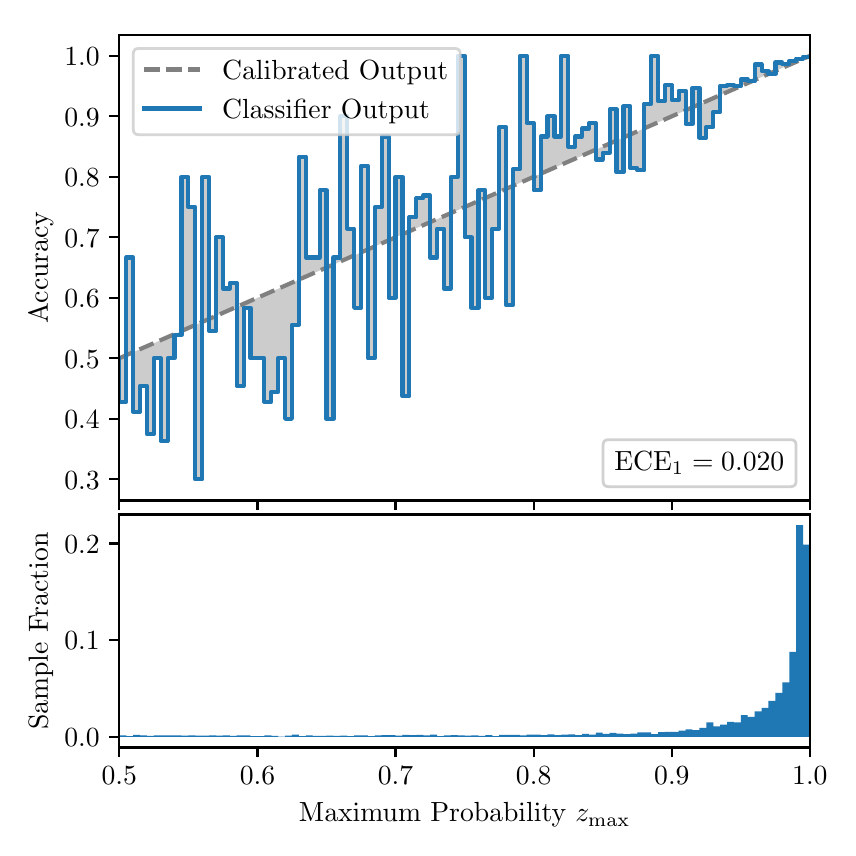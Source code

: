 \begingroup%
\makeatletter%
\begin{pgfpicture}%
\pgfpathrectangle{\pgfpointorigin}{\pgfqpoint{4.0in}{4.0in}}%
\pgfusepath{use as bounding box, clip}%
\begin{pgfscope}%
\pgfsetbuttcap%
\pgfsetmiterjoin%
\definecolor{currentfill}{rgb}{1.0,1.0,1.0}%
\pgfsetfillcolor{currentfill}%
\pgfsetlinewidth{0.0pt}%
\definecolor{currentstroke}{rgb}{1.0,1.0,1.0}%
\pgfsetstrokecolor{currentstroke}%
\pgfsetdash{}{0pt}%
\pgfpathmoveto{\pgfqpoint{0.0in}{0.0in}}%
\pgfpathlineto{\pgfqpoint{4.0in}{0.0in}}%
\pgfpathlineto{\pgfqpoint{4.0in}{4.0in}}%
\pgfpathlineto{\pgfqpoint{0.0in}{4.0in}}%
\pgfpathclose%
\pgfusepath{fill}%
\end{pgfscope}%
\begin{pgfscope}%
\pgfsetbuttcap%
\pgfsetmiterjoin%
\definecolor{currentfill}{rgb}{1.0,1.0,1.0}%
\pgfsetfillcolor{currentfill}%
\pgfsetlinewidth{0.0pt}%
\definecolor{currentstroke}{rgb}{0.0,0.0,0.0}%
\pgfsetstrokecolor{currentstroke}%
\pgfsetstrokeopacity{0.0}%
\pgfsetdash{}{0pt}%
\pgfpathmoveto{\pgfqpoint{0.458in}{1.636in}}%
\pgfpathlineto{\pgfqpoint{3.911in}{1.636in}}%
\pgfpathlineto{\pgfqpoint{3.911in}{3.965in}}%
\pgfpathlineto{\pgfqpoint{0.458in}{3.965in}}%
\pgfpathclose%
\pgfusepath{fill}%
\end{pgfscope}%
\begin{pgfscope}%
\pgfpathrectangle{\pgfqpoint{0.458in}{1.636in}}{\pgfqpoint{3.453in}{2.329in}}%
\pgfusepath{clip}%
\pgfsetbuttcap%
\pgfsetroundjoin%
\definecolor{currentfill}{rgb}{0.0,0.0,0.0}%
\pgfsetfillcolor{currentfill}%
\pgfsetfillopacity{0.2}%
\pgfsetlinewidth{0.0pt}%
\definecolor{currentstroke}{rgb}{0.0,0.0,0.0}%
\pgfsetstrokecolor{currentstroke}%
\pgfsetdash{}{0pt}%
\pgfpathmoveto{\pgfqpoint{0.462in}{2.13in}}%
\pgfpathlineto{\pgfqpoint{0.462in}{2.348in}}%
\pgfpathlineto{\pgfqpoint{0.465in}{2.35in}}%
\pgfpathlineto{\pgfqpoint{0.469in}{2.351in}}%
\pgfpathlineto{\pgfqpoint{0.472in}{2.353in}}%
\pgfpathlineto{\pgfqpoint{0.475in}{2.354in}}%
\pgfpathlineto{\pgfqpoint{0.479in}{2.356in}}%
\pgfpathlineto{\pgfqpoint{0.482in}{2.357in}}%
\pgfpathlineto{\pgfqpoint{0.486in}{2.359in}}%
\pgfpathlineto{\pgfqpoint{0.489in}{2.36in}}%
\pgfpathlineto{\pgfqpoint{0.493in}{2.362in}}%
\pgfpathlineto{\pgfqpoint{0.496in}{2.363in}}%
\pgfpathlineto{\pgfqpoint{0.5in}{2.365in}}%
\pgfpathlineto{\pgfqpoint{0.503in}{2.366in}}%
\pgfpathlineto{\pgfqpoint{0.507in}{2.368in}}%
\pgfpathlineto{\pgfqpoint{0.51in}{2.369in}}%
\pgfpathlineto{\pgfqpoint{0.513in}{2.371in}}%
\pgfpathlineto{\pgfqpoint{0.517in}{2.372in}}%
\pgfpathlineto{\pgfqpoint{0.52in}{2.374in}}%
\pgfpathlineto{\pgfqpoint{0.524in}{2.375in}}%
\pgfpathlineto{\pgfqpoint{0.527in}{2.377in}}%
\pgfpathlineto{\pgfqpoint{0.531in}{2.378in}}%
\pgfpathlineto{\pgfqpoint{0.534in}{2.38in}}%
\pgfpathlineto{\pgfqpoint{0.538in}{2.381in}}%
\pgfpathlineto{\pgfqpoint{0.541in}{2.383in}}%
\pgfpathlineto{\pgfqpoint{0.545in}{2.384in}}%
\pgfpathlineto{\pgfqpoint{0.548in}{2.386in}}%
\pgfpathlineto{\pgfqpoint{0.551in}{2.387in}}%
\pgfpathlineto{\pgfqpoint{0.555in}{2.389in}}%
\pgfpathlineto{\pgfqpoint{0.558in}{2.39in}}%
\pgfpathlineto{\pgfqpoint{0.562in}{2.392in}}%
\pgfpathlineto{\pgfqpoint{0.565in}{2.393in}}%
\pgfpathlineto{\pgfqpoint{0.569in}{2.395in}}%
\pgfpathlineto{\pgfqpoint{0.572in}{2.397in}}%
\pgfpathlineto{\pgfqpoint{0.576in}{2.398in}}%
\pgfpathlineto{\pgfqpoint{0.579in}{2.4in}}%
\pgfpathlineto{\pgfqpoint{0.583in}{2.401in}}%
\pgfpathlineto{\pgfqpoint{0.586in}{2.403in}}%
\pgfpathlineto{\pgfqpoint{0.59in}{2.404in}}%
\pgfpathlineto{\pgfqpoint{0.593in}{2.406in}}%
\pgfpathlineto{\pgfqpoint{0.596in}{2.407in}}%
\pgfpathlineto{\pgfqpoint{0.6in}{2.409in}}%
\pgfpathlineto{\pgfqpoint{0.603in}{2.41in}}%
\pgfpathlineto{\pgfqpoint{0.607in}{2.412in}}%
\pgfpathlineto{\pgfqpoint{0.61in}{2.413in}}%
\pgfpathlineto{\pgfqpoint{0.614in}{2.415in}}%
\pgfpathlineto{\pgfqpoint{0.617in}{2.416in}}%
\pgfpathlineto{\pgfqpoint{0.621in}{2.418in}}%
\pgfpathlineto{\pgfqpoint{0.624in}{2.419in}}%
\pgfpathlineto{\pgfqpoint{0.628in}{2.421in}}%
\pgfpathlineto{\pgfqpoint{0.631in}{2.422in}}%
\pgfpathlineto{\pgfqpoint{0.634in}{2.424in}}%
\pgfpathlineto{\pgfqpoint{0.638in}{2.425in}}%
\pgfpathlineto{\pgfqpoint{0.641in}{2.427in}}%
\pgfpathlineto{\pgfqpoint{0.645in}{2.428in}}%
\pgfpathlineto{\pgfqpoint{0.648in}{2.43in}}%
\pgfpathlineto{\pgfqpoint{0.652in}{2.431in}}%
\pgfpathlineto{\pgfqpoint{0.655in}{2.433in}}%
\pgfpathlineto{\pgfqpoint{0.659in}{2.434in}}%
\pgfpathlineto{\pgfqpoint{0.662in}{2.436in}}%
\pgfpathlineto{\pgfqpoint{0.666in}{2.437in}}%
\pgfpathlineto{\pgfqpoint{0.669in}{2.439in}}%
\pgfpathlineto{\pgfqpoint{0.672in}{2.44in}}%
\pgfpathlineto{\pgfqpoint{0.676in}{2.442in}}%
\pgfpathlineto{\pgfqpoint{0.679in}{2.443in}}%
\pgfpathlineto{\pgfqpoint{0.683in}{2.445in}}%
\pgfpathlineto{\pgfqpoint{0.686in}{2.446in}}%
\pgfpathlineto{\pgfqpoint{0.69in}{2.448in}}%
\pgfpathlineto{\pgfqpoint{0.693in}{2.45in}}%
\pgfpathlineto{\pgfqpoint{0.697in}{2.451in}}%
\pgfpathlineto{\pgfqpoint{0.7in}{2.453in}}%
\pgfpathlineto{\pgfqpoint{0.704in}{2.454in}}%
\pgfpathlineto{\pgfqpoint{0.707in}{2.456in}}%
\pgfpathlineto{\pgfqpoint{0.71in}{2.457in}}%
\pgfpathlineto{\pgfqpoint{0.714in}{2.459in}}%
\pgfpathlineto{\pgfqpoint{0.717in}{2.46in}}%
\pgfpathlineto{\pgfqpoint{0.721in}{2.462in}}%
\pgfpathlineto{\pgfqpoint{0.724in}{2.463in}}%
\pgfpathlineto{\pgfqpoint{0.728in}{2.465in}}%
\pgfpathlineto{\pgfqpoint{0.731in}{2.466in}}%
\pgfpathlineto{\pgfqpoint{0.735in}{2.468in}}%
\pgfpathlineto{\pgfqpoint{0.738in}{2.469in}}%
\pgfpathlineto{\pgfqpoint{0.742in}{2.471in}}%
\pgfpathlineto{\pgfqpoint{0.745in}{2.472in}}%
\pgfpathlineto{\pgfqpoint{0.749in}{2.474in}}%
\pgfpathlineto{\pgfqpoint{0.752in}{2.475in}}%
\pgfpathlineto{\pgfqpoint{0.755in}{2.477in}}%
\pgfpathlineto{\pgfqpoint{0.759in}{2.478in}}%
\pgfpathlineto{\pgfqpoint{0.762in}{2.48in}}%
\pgfpathlineto{\pgfqpoint{0.766in}{2.481in}}%
\pgfpathlineto{\pgfqpoint{0.769in}{2.483in}}%
\pgfpathlineto{\pgfqpoint{0.773in}{2.484in}}%
\pgfpathlineto{\pgfqpoint{0.776in}{2.486in}}%
\pgfpathlineto{\pgfqpoint{0.78in}{2.487in}}%
\pgfpathlineto{\pgfqpoint{0.783in}{2.489in}}%
\pgfpathlineto{\pgfqpoint{0.787in}{2.49in}}%
\pgfpathlineto{\pgfqpoint{0.79in}{2.492in}}%
\pgfpathlineto{\pgfqpoint{0.793in}{2.493in}}%
\pgfpathlineto{\pgfqpoint{0.797in}{2.495in}}%
\pgfpathlineto{\pgfqpoint{0.8in}{2.496in}}%
\pgfpathlineto{\pgfqpoint{0.804in}{2.498in}}%
\pgfpathlineto{\pgfqpoint{0.807in}{2.499in}}%
\pgfpathlineto{\pgfqpoint{0.811in}{2.501in}}%
\pgfpathlineto{\pgfqpoint{0.814in}{2.503in}}%
\pgfpathlineto{\pgfqpoint{0.818in}{2.504in}}%
\pgfpathlineto{\pgfqpoint{0.821in}{2.506in}}%
\pgfpathlineto{\pgfqpoint{0.825in}{2.507in}}%
\pgfpathlineto{\pgfqpoint{0.828in}{2.509in}}%
\pgfpathlineto{\pgfqpoint{0.831in}{2.51in}}%
\pgfpathlineto{\pgfqpoint{0.835in}{2.512in}}%
\pgfpathlineto{\pgfqpoint{0.838in}{2.513in}}%
\pgfpathlineto{\pgfqpoint{0.842in}{2.515in}}%
\pgfpathlineto{\pgfqpoint{0.845in}{2.516in}}%
\pgfpathlineto{\pgfqpoint{0.849in}{2.518in}}%
\pgfpathlineto{\pgfqpoint{0.852in}{2.519in}}%
\pgfpathlineto{\pgfqpoint{0.856in}{2.521in}}%
\pgfpathlineto{\pgfqpoint{0.859in}{2.522in}}%
\pgfpathlineto{\pgfqpoint{0.863in}{2.524in}}%
\pgfpathlineto{\pgfqpoint{0.866in}{2.525in}}%
\pgfpathlineto{\pgfqpoint{0.869in}{2.527in}}%
\pgfpathlineto{\pgfqpoint{0.873in}{2.528in}}%
\pgfpathlineto{\pgfqpoint{0.876in}{2.53in}}%
\pgfpathlineto{\pgfqpoint{0.88in}{2.531in}}%
\pgfpathlineto{\pgfqpoint{0.883in}{2.533in}}%
\pgfpathlineto{\pgfqpoint{0.887in}{2.534in}}%
\pgfpathlineto{\pgfqpoint{0.89in}{2.536in}}%
\pgfpathlineto{\pgfqpoint{0.894in}{2.537in}}%
\pgfpathlineto{\pgfqpoint{0.897in}{2.539in}}%
\pgfpathlineto{\pgfqpoint{0.901in}{2.54in}}%
\pgfpathlineto{\pgfqpoint{0.904in}{2.542in}}%
\pgfpathlineto{\pgfqpoint{0.908in}{2.543in}}%
\pgfpathlineto{\pgfqpoint{0.911in}{2.545in}}%
\pgfpathlineto{\pgfqpoint{0.914in}{2.546in}}%
\pgfpathlineto{\pgfqpoint{0.918in}{2.548in}}%
\pgfpathlineto{\pgfqpoint{0.921in}{2.549in}}%
\pgfpathlineto{\pgfqpoint{0.925in}{2.551in}}%
\pgfpathlineto{\pgfqpoint{0.928in}{2.552in}}%
\pgfpathlineto{\pgfqpoint{0.932in}{2.554in}}%
\pgfpathlineto{\pgfqpoint{0.935in}{2.555in}}%
\pgfpathlineto{\pgfqpoint{0.939in}{2.557in}}%
\pgfpathlineto{\pgfqpoint{0.942in}{2.559in}}%
\pgfpathlineto{\pgfqpoint{0.946in}{2.56in}}%
\pgfpathlineto{\pgfqpoint{0.949in}{2.562in}}%
\pgfpathlineto{\pgfqpoint{0.952in}{2.563in}}%
\pgfpathlineto{\pgfqpoint{0.956in}{2.565in}}%
\pgfpathlineto{\pgfqpoint{0.959in}{2.566in}}%
\pgfpathlineto{\pgfqpoint{0.963in}{2.568in}}%
\pgfpathlineto{\pgfqpoint{0.966in}{2.569in}}%
\pgfpathlineto{\pgfqpoint{0.97in}{2.571in}}%
\pgfpathlineto{\pgfqpoint{0.973in}{2.572in}}%
\pgfpathlineto{\pgfqpoint{0.977in}{2.574in}}%
\pgfpathlineto{\pgfqpoint{0.98in}{2.575in}}%
\pgfpathlineto{\pgfqpoint{0.984in}{2.577in}}%
\pgfpathlineto{\pgfqpoint{0.987in}{2.578in}}%
\pgfpathlineto{\pgfqpoint{0.99in}{2.58in}}%
\pgfpathlineto{\pgfqpoint{0.994in}{2.581in}}%
\pgfpathlineto{\pgfqpoint{0.997in}{2.583in}}%
\pgfpathlineto{\pgfqpoint{1.001in}{2.584in}}%
\pgfpathlineto{\pgfqpoint{1.004in}{2.586in}}%
\pgfpathlineto{\pgfqpoint{1.008in}{2.587in}}%
\pgfpathlineto{\pgfqpoint{1.011in}{2.589in}}%
\pgfpathlineto{\pgfqpoint{1.015in}{2.59in}}%
\pgfpathlineto{\pgfqpoint{1.018in}{2.592in}}%
\pgfpathlineto{\pgfqpoint{1.022in}{2.593in}}%
\pgfpathlineto{\pgfqpoint{1.025in}{2.595in}}%
\pgfpathlineto{\pgfqpoint{1.028in}{2.596in}}%
\pgfpathlineto{\pgfqpoint{1.032in}{2.598in}}%
\pgfpathlineto{\pgfqpoint{1.035in}{2.599in}}%
\pgfpathlineto{\pgfqpoint{1.039in}{2.601in}}%
\pgfpathlineto{\pgfqpoint{1.042in}{2.602in}}%
\pgfpathlineto{\pgfqpoint{1.046in}{2.604in}}%
\pgfpathlineto{\pgfqpoint{1.049in}{2.605in}}%
\pgfpathlineto{\pgfqpoint{1.053in}{2.607in}}%
\pgfpathlineto{\pgfqpoint{1.056in}{2.608in}}%
\pgfpathlineto{\pgfqpoint{1.06in}{2.61in}}%
\pgfpathlineto{\pgfqpoint{1.063in}{2.612in}}%
\pgfpathlineto{\pgfqpoint{1.067in}{2.613in}}%
\pgfpathlineto{\pgfqpoint{1.07in}{2.615in}}%
\pgfpathlineto{\pgfqpoint{1.073in}{2.616in}}%
\pgfpathlineto{\pgfqpoint{1.077in}{2.618in}}%
\pgfpathlineto{\pgfqpoint{1.08in}{2.619in}}%
\pgfpathlineto{\pgfqpoint{1.084in}{2.621in}}%
\pgfpathlineto{\pgfqpoint{1.087in}{2.622in}}%
\pgfpathlineto{\pgfqpoint{1.091in}{2.624in}}%
\pgfpathlineto{\pgfqpoint{1.094in}{2.625in}}%
\pgfpathlineto{\pgfqpoint{1.098in}{2.627in}}%
\pgfpathlineto{\pgfqpoint{1.101in}{2.628in}}%
\pgfpathlineto{\pgfqpoint{1.105in}{2.63in}}%
\pgfpathlineto{\pgfqpoint{1.108in}{2.631in}}%
\pgfpathlineto{\pgfqpoint{1.111in}{2.633in}}%
\pgfpathlineto{\pgfqpoint{1.115in}{2.634in}}%
\pgfpathlineto{\pgfqpoint{1.118in}{2.636in}}%
\pgfpathlineto{\pgfqpoint{1.122in}{2.637in}}%
\pgfpathlineto{\pgfqpoint{1.125in}{2.639in}}%
\pgfpathlineto{\pgfqpoint{1.129in}{2.64in}}%
\pgfpathlineto{\pgfqpoint{1.132in}{2.642in}}%
\pgfpathlineto{\pgfqpoint{1.136in}{2.643in}}%
\pgfpathlineto{\pgfqpoint{1.139in}{2.645in}}%
\pgfpathlineto{\pgfqpoint{1.143in}{2.646in}}%
\pgfpathlineto{\pgfqpoint{1.146in}{2.648in}}%
\pgfpathlineto{\pgfqpoint{1.149in}{2.649in}}%
\pgfpathlineto{\pgfqpoint{1.153in}{2.651in}}%
\pgfpathlineto{\pgfqpoint{1.156in}{2.652in}}%
\pgfpathlineto{\pgfqpoint{1.16in}{2.654in}}%
\pgfpathlineto{\pgfqpoint{1.163in}{2.655in}}%
\pgfpathlineto{\pgfqpoint{1.167in}{2.657in}}%
\pgfpathlineto{\pgfqpoint{1.17in}{2.658in}}%
\pgfpathlineto{\pgfqpoint{1.174in}{2.66in}}%
\pgfpathlineto{\pgfqpoint{1.177in}{2.661in}}%
\pgfpathlineto{\pgfqpoint{1.181in}{2.663in}}%
\pgfpathlineto{\pgfqpoint{1.184in}{2.665in}}%
\pgfpathlineto{\pgfqpoint{1.187in}{2.666in}}%
\pgfpathlineto{\pgfqpoint{1.191in}{2.668in}}%
\pgfpathlineto{\pgfqpoint{1.194in}{2.669in}}%
\pgfpathlineto{\pgfqpoint{1.198in}{2.671in}}%
\pgfpathlineto{\pgfqpoint{1.201in}{2.672in}}%
\pgfpathlineto{\pgfqpoint{1.205in}{2.674in}}%
\pgfpathlineto{\pgfqpoint{1.208in}{2.675in}}%
\pgfpathlineto{\pgfqpoint{1.212in}{2.677in}}%
\pgfpathlineto{\pgfqpoint{1.215in}{2.678in}}%
\pgfpathlineto{\pgfqpoint{1.219in}{2.68in}}%
\pgfpathlineto{\pgfqpoint{1.222in}{2.681in}}%
\pgfpathlineto{\pgfqpoint{1.226in}{2.683in}}%
\pgfpathlineto{\pgfqpoint{1.229in}{2.684in}}%
\pgfpathlineto{\pgfqpoint{1.232in}{2.686in}}%
\pgfpathlineto{\pgfqpoint{1.236in}{2.687in}}%
\pgfpathlineto{\pgfqpoint{1.239in}{2.689in}}%
\pgfpathlineto{\pgfqpoint{1.243in}{2.69in}}%
\pgfpathlineto{\pgfqpoint{1.246in}{2.692in}}%
\pgfpathlineto{\pgfqpoint{1.25in}{2.693in}}%
\pgfpathlineto{\pgfqpoint{1.253in}{2.695in}}%
\pgfpathlineto{\pgfqpoint{1.257in}{2.696in}}%
\pgfpathlineto{\pgfqpoint{1.26in}{2.698in}}%
\pgfpathlineto{\pgfqpoint{1.264in}{2.699in}}%
\pgfpathlineto{\pgfqpoint{1.267in}{2.701in}}%
\pgfpathlineto{\pgfqpoint{1.27in}{2.702in}}%
\pgfpathlineto{\pgfqpoint{1.274in}{2.704in}}%
\pgfpathlineto{\pgfqpoint{1.277in}{2.705in}}%
\pgfpathlineto{\pgfqpoint{1.281in}{2.707in}}%
\pgfpathlineto{\pgfqpoint{1.284in}{2.708in}}%
\pgfpathlineto{\pgfqpoint{1.288in}{2.71in}}%
\pgfpathlineto{\pgfqpoint{1.291in}{2.711in}}%
\pgfpathlineto{\pgfqpoint{1.295in}{2.713in}}%
\pgfpathlineto{\pgfqpoint{1.298in}{2.714in}}%
\pgfpathlineto{\pgfqpoint{1.302in}{2.716in}}%
\pgfpathlineto{\pgfqpoint{1.305in}{2.718in}}%
\pgfpathlineto{\pgfqpoint{1.308in}{2.719in}}%
\pgfpathlineto{\pgfqpoint{1.312in}{2.721in}}%
\pgfpathlineto{\pgfqpoint{1.315in}{2.722in}}%
\pgfpathlineto{\pgfqpoint{1.319in}{2.724in}}%
\pgfpathlineto{\pgfqpoint{1.322in}{2.725in}}%
\pgfpathlineto{\pgfqpoint{1.326in}{2.727in}}%
\pgfpathlineto{\pgfqpoint{1.329in}{2.728in}}%
\pgfpathlineto{\pgfqpoint{1.333in}{2.73in}}%
\pgfpathlineto{\pgfqpoint{1.336in}{2.731in}}%
\pgfpathlineto{\pgfqpoint{1.34in}{2.733in}}%
\pgfpathlineto{\pgfqpoint{1.343in}{2.734in}}%
\pgfpathlineto{\pgfqpoint{1.346in}{2.736in}}%
\pgfpathlineto{\pgfqpoint{1.35in}{2.737in}}%
\pgfpathlineto{\pgfqpoint{1.353in}{2.739in}}%
\pgfpathlineto{\pgfqpoint{1.357in}{2.74in}}%
\pgfpathlineto{\pgfqpoint{1.36in}{2.742in}}%
\pgfpathlineto{\pgfqpoint{1.364in}{2.743in}}%
\pgfpathlineto{\pgfqpoint{1.367in}{2.745in}}%
\pgfpathlineto{\pgfqpoint{1.371in}{2.746in}}%
\pgfpathlineto{\pgfqpoint{1.374in}{2.748in}}%
\pgfpathlineto{\pgfqpoint{1.378in}{2.749in}}%
\pgfpathlineto{\pgfqpoint{1.381in}{2.751in}}%
\pgfpathlineto{\pgfqpoint{1.385in}{2.752in}}%
\pgfpathlineto{\pgfqpoint{1.388in}{2.754in}}%
\pgfpathlineto{\pgfqpoint{1.391in}{2.755in}}%
\pgfpathlineto{\pgfqpoint{1.395in}{2.757in}}%
\pgfpathlineto{\pgfqpoint{1.398in}{2.758in}}%
\pgfpathlineto{\pgfqpoint{1.402in}{2.76in}}%
\pgfpathlineto{\pgfqpoint{1.405in}{2.761in}}%
\pgfpathlineto{\pgfqpoint{1.409in}{2.763in}}%
\pgfpathlineto{\pgfqpoint{1.412in}{2.764in}}%
\pgfpathlineto{\pgfqpoint{1.416in}{2.766in}}%
\pgfpathlineto{\pgfqpoint{1.419in}{2.767in}}%
\pgfpathlineto{\pgfqpoint{1.423in}{2.769in}}%
\pgfpathlineto{\pgfqpoint{1.426in}{2.77in}}%
\pgfpathlineto{\pgfqpoint{1.429in}{2.772in}}%
\pgfpathlineto{\pgfqpoint{1.433in}{2.774in}}%
\pgfpathlineto{\pgfqpoint{1.436in}{2.775in}}%
\pgfpathlineto{\pgfqpoint{1.44in}{2.777in}}%
\pgfpathlineto{\pgfqpoint{1.443in}{2.778in}}%
\pgfpathlineto{\pgfqpoint{1.447in}{2.78in}}%
\pgfpathlineto{\pgfqpoint{1.45in}{2.781in}}%
\pgfpathlineto{\pgfqpoint{1.454in}{2.783in}}%
\pgfpathlineto{\pgfqpoint{1.457in}{2.784in}}%
\pgfpathlineto{\pgfqpoint{1.461in}{2.786in}}%
\pgfpathlineto{\pgfqpoint{1.464in}{2.787in}}%
\pgfpathlineto{\pgfqpoint{1.467in}{2.789in}}%
\pgfpathlineto{\pgfqpoint{1.471in}{2.79in}}%
\pgfpathlineto{\pgfqpoint{1.474in}{2.792in}}%
\pgfpathlineto{\pgfqpoint{1.478in}{2.793in}}%
\pgfpathlineto{\pgfqpoint{1.481in}{2.795in}}%
\pgfpathlineto{\pgfqpoint{1.485in}{2.796in}}%
\pgfpathlineto{\pgfqpoint{1.488in}{2.798in}}%
\pgfpathlineto{\pgfqpoint{1.492in}{2.799in}}%
\pgfpathlineto{\pgfqpoint{1.495in}{2.801in}}%
\pgfpathlineto{\pgfqpoint{1.499in}{2.802in}}%
\pgfpathlineto{\pgfqpoint{1.502in}{2.804in}}%
\pgfpathlineto{\pgfqpoint{1.506in}{2.805in}}%
\pgfpathlineto{\pgfqpoint{1.509in}{2.807in}}%
\pgfpathlineto{\pgfqpoint{1.512in}{2.808in}}%
\pgfpathlineto{\pgfqpoint{1.516in}{2.81in}}%
\pgfpathlineto{\pgfqpoint{1.519in}{2.811in}}%
\pgfpathlineto{\pgfqpoint{1.523in}{2.813in}}%
\pgfpathlineto{\pgfqpoint{1.526in}{2.814in}}%
\pgfpathlineto{\pgfqpoint{1.53in}{2.816in}}%
\pgfpathlineto{\pgfqpoint{1.533in}{2.817in}}%
\pgfpathlineto{\pgfqpoint{1.537in}{2.819in}}%
\pgfpathlineto{\pgfqpoint{1.54in}{2.82in}}%
\pgfpathlineto{\pgfqpoint{1.544in}{2.822in}}%
\pgfpathlineto{\pgfqpoint{1.547in}{2.823in}}%
\pgfpathlineto{\pgfqpoint{1.55in}{2.825in}}%
\pgfpathlineto{\pgfqpoint{1.554in}{2.827in}}%
\pgfpathlineto{\pgfqpoint{1.557in}{2.828in}}%
\pgfpathlineto{\pgfqpoint{1.561in}{2.83in}}%
\pgfpathlineto{\pgfqpoint{1.564in}{2.831in}}%
\pgfpathlineto{\pgfqpoint{1.568in}{2.833in}}%
\pgfpathlineto{\pgfqpoint{1.571in}{2.834in}}%
\pgfpathlineto{\pgfqpoint{1.575in}{2.836in}}%
\pgfpathlineto{\pgfqpoint{1.578in}{2.837in}}%
\pgfpathlineto{\pgfqpoint{1.582in}{2.839in}}%
\pgfpathlineto{\pgfqpoint{1.585in}{2.84in}}%
\pgfpathlineto{\pgfqpoint{1.588in}{2.842in}}%
\pgfpathlineto{\pgfqpoint{1.592in}{2.843in}}%
\pgfpathlineto{\pgfqpoint{1.595in}{2.845in}}%
\pgfpathlineto{\pgfqpoint{1.599in}{2.846in}}%
\pgfpathlineto{\pgfqpoint{1.602in}{2.848in}}%
\pgfpathlineto{\pgfqpoint{1.606in}{2.849in}}%
\pgfpathlineto{\pgfqpoint{1.609in}{2.851in}}%
\pgfpathlineto{\pgfqpoint{1.613in}{2.852in}}%
\pgfpathlineto{\pgfqpoint{1.616in}{2.854in}}%
\pgfpathlineto{\pgfqpoint{1.62in}{2.855in}}%
\pgfpathlineto{\pgfqpoint{1.623in}{2.857in}}%
\pgfpathlineto{\pgfqpoint{1.626in}{2.858in}}%
\pgfpathlineto{\pgfqpoint{1.63in}{2.86in}}%
\pgfpathlineto{\pgfqpoint{1.633in}{2.861in}}%
\pgfpathlineto{\pgfqpoint{1.637in}{2.863in}}%
\pgfpathlineto{\pgfqpoint{1.64in}{2.864in}}%
\pgfpathlineto{\pgfqpoint{1.644in}{2.866in}}%
\pgfpathlineto{\pgfqpoint{1.647in}{2.867in}}%
\pgfpathlineto{\pgfqpoint{1.651in}{2.869in}}%
\pgfpathlineto{\pgfqpoint{1.654in}{2.87in}}%
\pgfpathlineto{\pgfqpoint{1.658in}{2.872in}}%
\pgfpathlineto{\pgfqpoint{1.661in}{2.873in}}%
\pgfpathlineto{\pgfqpoint{1.665in}{2.875in}}%
\pgfpathlineto{\pgfqpoint{1.668in}{2.876in}}%
\pgfpathlineto{\pgfqpoint{1.671in}{2.878in}}%
\pgfpathlineto{\pgfqpoint{1.675in}{2.88in}}%
\pgfpathlineto{\pgfqpoint{1.678in}{2.881in}}%
\pgfpathlineto{\pgfqpoint{1.682in}{2.883in}}%
\pgfpathlineto{\pgfqpoint{1.685in}{2.884in}}%
\pgfpathlineto{\pgfqpoint{1.689in}{2.886in}}%
\pgfpathlineto{\pgfqpoint{1.692in}{2.887in}}%
\pgfpathlineto{\pgfqpoint{1.696in}{2.889in}}%
\pgfpathlineto{\pgfqpoint{1.699in}{2.89in}}%
\pgfpathlineto{\pgfqpoint{1.703in}{2.892in}}%
\pgfpathlineto{\pgfqpoint{1.706in}{2.893in}}%
\pgfpathlineto{\pgfqpoint{1.709in}{2.895in}}%
\pgfpathlineto{\pgfqpoint{1.713in}{2.896in}}%
\pgfpathlineto{\pgfqpoint{1.716in}{2.898in}}%
\pgfpathlineto{\pgfqpoint{1.72in}{2.899in}}%
\pgfpathlineto{\pgfqpoint{1.723in}{2.901in}}%
\pgfpathlineto{\pgfqpoint{1.727in}{2.902in}}%
\pgfpathlineto{\pgfqpoint{1.73in}{2.904in}}%
\pgfpathlineto{\pgfqpoint{1.734in}{2.905in}}%
\pgfpathlineto{\pgfqpoint{1.737in}{2.907in}}%
\pgfpathlineto{\pgfqpoint{1.741in}{2.908in}}%
\pgfpathlineto{\pgfqpoint{1.744in}{2.91in}}%
\pgfpathlineto{\pgfqpoint{1.747in}{2.911in}}%
\pgfpathlineto{\pgfqpoint{1.751in}{2.913in}}%
\pgfpathlineto{\pgfqpoint{1.754in}{2.914in}}%
\pgfpathlineto{\pgfqpoint{1.758in}{2.916in}}%
\pgfpathlineto{\pgfqpoint{1.761in}{2.917in}}%
\pgfpathlineto{\pgfqpoint{1.765in}{2.919in}}%
\pgfpathlineto{\pgfqpoint{1.768in}{2.92in}}%
\pgfpathlineto{\pgfqpoint{1.772in}{2.922in}}%
\pgfpathlineto{\pgfqpoint{1.775in}{2.923in}}%
\pgfpathlineto{\pgfqpoint{1.779in}{2.925in}}%
\pgfpathlineto{\pgfqpoint{1.782in}{2.926in}}%
\pgfpathlineto{\pgfqpoint{1.785in}{2.928in}}%
\pgfpathlineto{\pgfqpoint{1.789in}{2.929in}}%
\pgfpathlineto{\pgfqpoint{1.792in}{2.931in}}%
\pgfpathlineto{\pgfqpoint{1.796in}{2.933in}}%
\pgfpathlineto{\pgfqpoint{1.799in}{2.934in}}%
\pgfpathlineto{\pgfqpoint{1.803in}{2.936in}}%
\pgfpathlineto{\pgfqpoint{1.806in}{2.937in}}%
\pgfpathlineto{\pgfqpoint{1.81in}{2.939in}}%
\pgfpathlineto{\pgfqpoint{1.813in}{2.94in}}%
\pgfpathlineto{\pgfqpoint{1.817in}{2.942in}}%
\pgfpathlineto{\pgfqpoint{1.82in}{2.943in}}%
\pgfpathlineto{\pgfqpoint{1.824in}{2.945in}}%
\pgfpathlineto{\pgfqpoint{1.827in}{2.946in}}%
\pgfpathlineto{\pgfqpoint{1.83in}{2.948in}}%
\pgfpathlineto{\pgfqpoint{1.834in}{2.949in}}%
\pgfpathlineto{\pgfqpoint{1.837in}{2.951in}}%
\pgfpathlineto{\pgfqpoint{1.841in}{2.952in}}%
\pgfpathlineto{\pgfqpoint{1.844in}{2.954in}}%
\pgfpathlineto{\pgfqpoint{1.848in}{2.955in}}%
\pgfpathlineto{\pgfqpoint{1.851in}{2.957in}}%
\pgfpathlineto{\pgfqpoint{1.855in}{2.958in}}%
\pgfpathlineto{\pgfqpoint{1.858in}{2.96in}}%
\pgfpathlineto{\pgfqpoint{1.862in}{2.961in}}%
\pgfpathlineto{\pgfqpoint{1.865in}{2.963in}}%
\pgfpathlineto{\pgfqpoint{1.868in}{2.964in}}%
\pgfpathlineto{\pgfqpoint{1.872in}{2.966in}}%
\pgfpathlineto{\pgfqpoint{1.875in}{2.967in}}%
\pgfpathlineto{\pgfqpoint{1.879in}{2.969in}}%
\pgfpathlineto{\pgfqpoint{1.882in}{2.97in}}%
\pgfpathlineto{\pgfqpoint{1.886in}{2.972in}}%
\pgfpathlineto{\pgfqpoint{1.889in}{2.973in}}%
\pgfpathlineto{\pgfqpoint{1.893in}{2.975in}}%
\pgfpathlineto{\pgfqpoint{1.896in}{2.976in}}%
\pgfpathlineto{\pgfqpoint{1.9in}{2.978in}}%
\pgfpathlineto{\pgfqpoint{1.903in}{2.979in}}%
\pgfpathlineto{\pgfqpoint{1.906in}{2.981in}}%
\pgfpathlineto{\pgfqpoint{1.91in}{2.982in}}%
\pgfpathlineto{\pgfqpoint{1.913in}{2.984in}}%
\pgfpathlineto{\pgfqpoint{1.917in}{2.985in}}%
\pgfpathlineto{\pgfqpoint{1.92in}{2.987in}}%
\pgfpathlineto{\pgfqpoint{1.924in}{2.989in}}%
\pgfpathlineto{\pgfqpoint{1.927in}{2.99in}}%
\pgfpathlineto{\pgfqpoint{1.931in}{2.992in}}%
\pgfpathlineto{\pgfqpoint{1.934in}{2.993in}}%
\pgfpathlineto{\pgfqpoint{1.938in}{2.995in}}%
\pgfpathlineto{\pgfqpoint{1.941in}{2.996in}}%
\pgfpathlineto{\pgfqpoint{1.944in}{2.998in}}%
\pgfpathlineto{\pgfqpoint{1.948in}{2.999in}}%
\pgfpathlineto{\pgfqpoint{1.951in}{3.001in}}%
\pgfpathlineto{\pgfqpoint{1.955in}{3.002in}}%
\pgfpathlineto{\pgfqpoint{1.958in}{3.004in}}%
\pgfpathlineto{\pgfqpoint{1.962in}{3.005in}}%
\pgfpathlineto{\pgfqpoint{1.965in}{3.007in}}%
\pgfpathlineto{\pgfqpoint{1.969in}{3.008in}}%
\pgfpathlineto{\pgfqpoint{1.972in}{3.01in}}%
\pgfpathlineto{\pgfqpoint{1.976in}{3.011in}}%
\pgfpathlineto{\pgfqpoint{1.979in}{3.013in}}%
\pgfpathlineto{\pgfqpoint{1.983in}{3.014in}}%
\pgfpathlineto{\pgfqpoint{1.986in}{3.016in}}%
\pgfpathlineto{\pgfqpoint{1.989in}{3.017in}}%
\pgfpathlineto{\pgfqpoint{1.993in}{3.019in}}%
\pgfpathlineto{\pgfqpoint{1.996in}{3.02in}}%
\pgfpathlineto{\pgfqpoint{2.0in}{3.022in}}%
\pgfpathlineto{\pgfqpoint{2.003in}{3.023in}}%
\pgfpathlineto{\pgfqpoint{2.007in}{3.025in}}%
\pgfpathlineto{\pgfqpoint{2.01in}{3.026in}}%
\pgfpathlineto{\pgfqpoint{2.014in}{3.028in}}%
\pgfpathlineto{\pgfqpoint{2.017in}{3.029in}}%
\pgfpathlineto{\pgfqpoint{2.021in}{3.031in}}%
\pgfpathlineto{\pgfqpoint{2.024in}{3.032in}}%
\pgfpathlineto{\pgfqpoint{2.027in}{3.034in}}%
\pgfpathlineto{\pgfqpoint{2.031in}{3.035in}}%
\pgfpathlineto{\pgfqpoint{2.034in}{3.037in}}%
\pgfpathlineto{\pgfqpoint{2.038in}{3.038in}}%
\pgfpathlineto{\pgfqpoint{2.041in}{3.04in}}%
\pgfpathlineto{\pgfqpoint{2.045in}{3.042in}}%
\pgfpathlineto{\pgfqpoint{2.048in}{3.043in}}%
\pgfpathlineto{\pgfqpoint{2.052in}{3.045in}}%
\pgfpathlineto{\pgfqpoint{2.055in}{3.046in}}%
\pgfpathlineto{\pgfqpoint{2.059in}{3.048in}}%
\pgfpathlineto{\pgfqpoint{2.062in}{3.049in}}%
\pgfpathlineto{\pgfqpoint{2.065in}{3.051in}}%
\pgfpathlineto{\pgfqpoint{2.069in}{3.052in}}%
\pgfpathlineto{\pgfqpoint{2.072in}{3.054in}}%
\pgfpathlineto{\pgfqpoint{2.076in}{3.055in}}%
\pgfpathlineto{\pgfqpoint{2.079in}{3.057in}}%
\pgfpathlineto{\pgfqpoint{2.083in}{3.058in}}%
\pgfpathlineto{\pgfqpoint{2.086in}{3.06in}}%
\pgfpathlineto{\pgfqpoint{2.09in}{3.061in}}%
\pgfpathlineto{\pgfqpoint{2.093in}{3.063in}}%
\pgfpathlineto{\pgfqpoint{2.097in}{3.064in}}%
\pgfpathlineto{\pgfqpoint{2.1in}{3.066in}}%
\pgfpathlineto{\pgfqpoint{2.103in}{3.067in}}%
\pgfpathlineto{\pgfqpoint{2.107in}{3.069in}}%
\pgfpathlineto{\pgfqpoint{2.11in}{3.07in}}%
\pgfpathlineto{\pgfqpoint{2.114in}{3.072in}}%
\pgfpathlineto{\pgfqpoint{2.117in}{3.073in}}%
\pgfpathlineto{\pgfqpoint{2.121in}{3.075in}}%
\pgfpathlineto{\pgfqpoint{2.124in}{3.076in}}%
\pgfpathlineto{\pgfqpoint{2.128in}{3.078in}}%
\pgfpathlineto{\pgfqpoint{2.131in}{3.079in}}%
\pgfpathlineto{\pgfqpoint{2.135in}{3.081in}}%
\pgfpathlineto{\pgfqpoint{2.138in}{3.082in}}%
\pgfpathlineto{\pgfqpoint{2.142in}{3.084in}}%
\pgfpathlineto{\pgfqpoint{2.145in}{3.085in}}%
\pgfpathlineto{\pgfqpoint{2.148in}{3.087in}}%
\pgfpathlineto{\pgfqpoint{2.152in}{3.088in}}%
\pgfpathlineto{\pgfqpoint{2.155in}{3.09in}}%
\pgfpathlineto{\pgfqpoint{2.159in}{3.091in}}%
\pgfpathlineto{\pgfqpoint{2.162in}{3.093in}}%
\pgfpathlineto{\pgfqpoint{2.166in}{3.095in}}%
\pgfpathlineto{\pgfqpoint{2.169in}{3.096in}}%
\pgfpathlineto{\pgfqpoint{2.173in}{3.098in}}%
\pgfpathlineto{\pgfqpoint{2.176in}{3.099in}}%
\pgfpathlineto{\pgfqpoint{2.18in}{3.101in}}%
\pgfpathlineto{\pgfqpoint{2.183in}{3.102in}}%
\pgfpathlineto{\pgfqpoint{2.186in}{3.104in}}%
\pgfpathlineto{\pgfqpoint{2.19in}{3.105in}}%
\pgfpathlineto{\pgfqpoint{2.193in}{3.107in}}%
\pgfpathlineto{\pgfqpoint{2.197in}{3.108in}}%
\pgfpathlineto{\pgfqpoint{2.2in}{3.11in}}%
\pgfpathlineto{\pgfqpoint{2.204in}{3.111in}}%
\pgfpathlineto{\pgfqpoint{2.207in}{3.113in}}%
\pgfpathlineto{\pgfqpoint{2.211in}{3.114in}}%
\pgfpathlineto{\pgfqpoint{2.214in}{3.116in}}%
\pgfpathlineto{\pgfqpoint{2.218in}{3.117in}}%
\pgfpathlineto{\pgfqpoint{2.221in}{3.119in}}%
\pgfpathlineto{\pgfqpoint{2.224in}{3.12in}}%
\pgfpathlineto{\pgfqpoint{2.228in}{3.122in}}%
\pgfpathlineto{\pgfqpoint{2.231in}{3.123in}}%
\pgfpathlineto{\pgfqpoint{2.235in}{3.125in}}%
\pgfpathlineto{\pgfqpoint{2.238in}{3.126in}}%
\pgfpathlineto{\pgfqpoint{2.242in}{3.128in}}%
\pgfpathlineto{\pgfqpoint{2.245in}{3.129in}}%
\pgfpathlineto{\pgfqpoint{2.249in}{3.131in}}%
\pgfpathlineto{\pgfqpoint{2.252in}{3.132in}}%
\pgfpathlineto{\pgfqpoint{2.256in}{3.134in}}%
\pgfpathlineto{\pgfqpoint{2.259in}{3.135in}}%
\pgfpathlineto{\pgfqpoint{2.262in}{3.137in}}%
\pgfpathlineto{\pgfqpoint{2.266in}{3.138in}}%
\pgfpathlineto{\pgfqpoint{2.269in}{3.14in}}%
\pgfpathlineto{\pgfqpoint{2.273in}{3.141in}}%
\pgfpathlineto{\pgfqpoint{2.276in}{3.143in}}%
\pgfpathlineto{\pgfqpoint{2.28in}{3.144in}}%
\pgfpathlineto{\pgfqpoint{2.283in}{3.146in}}%
\pgfpathlineto{\pgfqpoint{2.287in}{3.148in}}%
\pgfpathlineto{\pgfqpoint{2.29in}{3.149in}}%
\pgfpathlineto{\pgfqpoint{2.294in}{3.151in}}%
\pgfpathlineto{\pgfqpoint{2.297in}{3.152in}}%
\pgfpathlineto{\pgfqpoint{2.301in}{3.154in}}%
\pgfpathlineto{\pgfqpoint{2.304in}{3.155in}}%
\pgfpathlineto{\pgfqpoint{2.307in}{3.157in}}%
\pgfpathlineto{\pgfqpoint{2.311in}{3.158in}}%
\pgfpathlineto{\pgfqpoint{2.314in}{3.16in}}%
\pgfpathlineto{\pgfqpoint{2.318in}{3.161in}}%
\pgfpathlineto{\pgfqpoint{2.321in}{3.163in}}%
\pgfpathlineto{\pgfqpoint{2.325in}{3.164in}}%
\pgfpathlineto{\pgfqpoint{2.328in}{3.166in}}%
\pgfpathlineto{\pgfqpoint{2.332in}{3.167in}}%
\pgfpathlineto{\pgfqpoint{2.335in}{3.169in}}%
\pgfpathlineto{\pgfqpoint{2.339in}{3.17in}}%
\pgfpathlineto{\pgfqpoint{2.342in}{3.172in}}%
\pgfpathlineto{\pgfqpoint{2.345in}{3.173in}}%
\pgfpathlineto{\pgfqpoint{2.349in}{3.175in}}%
\pgfpathlineto{\pgfqpoint{2.352in}{3.176in}}%
\pgfpathlineto{\pgfqpoint{2.356in}{3.178in}}%
\pgfpathlineto{\pgfqpoint{2.359in}{3.179in}}%
\pgfpathlineto{\pgfqpoint{2.363in}{3.181in}}%
\pgfpathlineto{\pgfqpoint{2.366in}{3.182in}}%
\pgfpathlineto{\pgfqpoint{2.37in}{3.184in}}%
\pgfpathlineto{\pgfqpoint{2.373in}{3.185in}}%
\pgfpathlineto{\pgfqpoint{2.377in}{3.187in}}%
\pgfpathlineto{\pgfqpoint{2.38in}{3.188in}}%
\pgfpathlineto{\pgfqpoint{2.383in}{3.19in}}%
\pgfpathlineto{\pgfqpoint{2.387in}{3.191in}}%
\pgfpathlineto{\pgfqpoint{2.39in}{3.193in}}%
\pgfpathlineto{\pgfqpoint{2.394in}{3.194in}}%
\pgfpathlineto{\pgfqpoint{2.397in}{3.196in}}%
\pgfpathlineto{\pgfqpoint{2.401in}{3.197in}}%
\pgfpathlineto{\pgfqpoint{2.404in}{3.199in}}%
\pgfpathlineto{\pgfqpoint{2.408in}{3.2in}}%
\pgfpathlineto{\pgfqpoint{2.411in}{3.202in}}%
\pgfpathlineto{\pgfqpoint{2.415in}{3.204in}}%
\pgfpathlineto{\pgfqpoint{2.418in}{3.205in}}%
\pgfpathlineto{\pgfqpoint{2.421in}{3.207in}}%
\pgfpathlineto{\pgfqpoint{2.425in}{3.208in}}%
\pgfpathlineto{\pgfqpoint{2.428in}{3.21in}}%
\pgfpathlineto{\pgfqpoint{2.432in}{3.211in}}%
\pgfpathlineto{\pgfqpoint{2.435in}{3.213in}}%
\pgfpathlineto{\pgfqpoint{2.439in}{3.214in}}%
\pgfpathlineto{\pgfqpoint{2.442in}{3.216in}}%
\pgfpathlineto{\pgfqpoint{2.446in}{3.217in}}%
\pgfpathlineto{\pgfqpoint{2.449in}{3.219in}}%
\pgfpathlineto{\pgfqpoint{2.453in}{3.22in}}%
\pgfpathlineto{\pgfqpoint{2.456in}{3.222in}}%
\pgfpathlineto{\pgfqpoint{2.46in}{3.223in}}%
\pgfpathlineto{\pgfqpoint{2.463in}{3.225in}}%
\pgfpathlineto{\pgfqpoint{2.466in}{3.226in}}%
\pgfpathlineto{\pgfqpoint{2.47in}{3.228in}}%
\pgfpathlineto{\pgfqpoint{2.473in}{3.229in}}%
\pgfpathlineto{\pgfqpoint{2.477in}{3.231in}}%
\pgfpathlineto{\pgfqpoint{2.48in}{3.232in}}%
\pgfpathlineto{\pgfqpoint{2.484in}{3.234in}}%
\pgfpathlineto{\pgfqpoint{2.487in}{3.235in}}%
\pgfpathlineto{\pgfqpoint{2.491in}{3.237in}}%
\pgfpathlineto{\pgfqpoint{2.494in}{3.238in}}%
\pgfpathlineto{\pgfqpoint{2.498in}{3.24in}}%
\pgfpathlineto{\pgfqpoint{2.501in}{3.241in}}%
\pgfpathlineto{\pgfqpoint{2.504in}{3.243in}}%
\pgfpathlineto{\pgfqpoint{2.508in}{3.244in}}%
\pgfpathlineto{\pgfqpoint{2.511in}{3.246in}}%
\pgfpathlineto{\pgfqpoint{2.515in}{3.247in}}%
\pgfpathlineto{\pgfqpoint{2.518in}{3.249in}}%
\pgfpathlineto{\pgfqpoint{2.522in}{3.25in}}%
\pgfpathlineto{\pgfqpoint{2.525in}{3.252in}}%
\pgfpathlineto{\pgfqpoint{2.529in}{3.253in}}%
\pgfpathlineto{\pgfqpoint{2.532in}{3.255in}}%
\pgfpathlineto{\pgfqpoint{2.536in}{3.257in}}%
\pgfpathlineto{\pgfqpoint{2.539in}{3.258in}}%
\pgfpathlineto{\pgfqpoint{2.542in}{3.26in}}%
\pgfpathlineto{\pgfqpoint{2.546in}{3.261in}}%
\pgfpathlineto{\pgfqpoint{2.549in}{3.263in}}%
\pgfpathlineto{\pgfqpoint{2.553in}{3.264in}}%
\pgfpathlineto{\pgfqpoint{2.556in}{3.266in}}%
\pgfpathlineto{\pgfqpoint{2.56in}{3.267in}}%
\pgfpathlineto{\pgfqpoint{2.563in}{3.269in}}%
\pgfpathlineto{\pgfqpoint{2.567in}{3.27in}}%
\pgfpathlineto{\pgfqpoint{2.57in}{3.272in}}%
\pgfpathlineto{\pgfqpoint{2.574in}{3.273in}}%
\pgfpathlineto{\pgfqpoint{2.577in}{3.275in}}%
\pgfpathlineto{\pgfqpoint{2.58in}{3.276in}}%
\pgfpathlineto{\pgfqpoint{2.584in}{3.278in}}%
\pgfpathlineto{\pgfqpoint{2.587in}{3.279in}}%
\pgfpathlineto{\pgfqpoint{2.591in}{3.281in}}%
\pgfpathlineto{\pgfqpoint{2.594in}{3.282in}}%
\pgfpathlineto{\pgfqpoint{2.598in}{3.284in}}%
\pgfpathlineto{\pgfqpoint{2.601in}{3.285in}}%
\pgfpathlineto{\pgfqpoint{2.605in}{3.287in}}%
\pgfpathlineto{\pgfqpoint{2.608in}{3.288in}}%
\pgfpathlineto{\pgfqpoint{2.612in}{3.29in}}%
\pgfpathlineto{\pgfqpoint{2.615in}{3.291in}}%
\pgfpathlineto{\pgfqpoint{2.619in}{3.293in}}%
\pgfpathlineto{\pgfqpoint{2.622in}{3.294in}}%
\pgfpathlineto{\pgfqpoint{2.625in}{3.296in}}%
\pgfpathlineto{\pgfqpoint{2.629in}{3.297in}}%
\pgfpathlineto{\pgfqpoint{2.632in}{3.299in}}%
\pgfpathlineto{\pgfqpoint{2.636in}{3.3in}}%
\pgfpathlineto{\pgfqpoint{2.639in}{3.302in}}%
\pgfpathlineto{\pgfqpoint{2.643in}{3.303in}}%
\pgfpathlineto{\pgfqpoint{2.646in}{3.305in}}%
\pgfpathlineto{\pgfqpoint{2.65in}{3.306in}}%
\pgfpathlineto{\pgfqpoint{2.653in}{3.308in}}%
\pgfpathlineto{\pgfqpoint{2.657in}{3.31in}}%
\pgfpathlineto{\pgfqpoint{2.66in}{3.311in}}%
\pgfpathlineto{\pgfqpoint{2.663in}{3.313in}}%
\pgfpathlineto{\pgfqpoint{2.667in}{3.314in}}%
\pgfpathlineto{\pgfqpoint{2.67in}{3.316in}}%
\pgfpathlineto{\pgfqpoint{2.674in}{3.317in}}%
\pgfpathlineto{\pgfqpoint{2.677in}{3.319in}}%
\pgfpathlineto{\pgfqpoint{2.681in}{3.32in}}%
\pgfpathlineto{\pgfqpoint{2.684in}{3.322in}}%
\pgfpathlineto{\pgfqpoint{2.688in}{3.323in}}%
\pgfpathlineto{\pgfqpoint{2.691in}{3.325in}}%
\pgfpathlineto{\pgfqpoint{2.695in}{3.326in}}%
\pgfpathlineto{\pgfqpoint{2.698in}{3.328in}}%
\pgfpathlineto{\pgfqpoint{2.701in}{3.329in}}%
\pgfpathlineto{\pgfqpoint{2.705in}{3.331in}}%
\pgfpathlineto{\pgfqpoint{2.708in}{3.332in}}%
\pgfpathlineto{\pgfqpoint{2.712in}{3.334in}}%
\pgfpathlineto{\pgfqpoint{2.715in}{3.335in}}%
\pgfpathlineto{\pgfqpoint{2.719in}{3.337in}}%
\pgfpathlineto{\pgfqpoint{2.722in}{3.338in}}%
\pgfpathlineto{\pgfqpoint{2.726in}{3.34in}}%
\pgfpathlineto{\pgfqpoint{2.729in}{3.341in}}%
\pgfpathlineto{\pgfqpoint{2.733in}{3.343in}}%
\pgfpathlineto{\pgfqpoint{2.736in}{3.344in}}%
\pgfpathlineto{\pgfqpoint{2.739in}{3.346in}}%
\pgfpathlineto{\pgfqpoint{2.743in}{3.347in}}%
\pgfpathlineto{\pgfqpoint{2.746in}{3.349in}}%
\pgfpathlineto{\pgfqpoint{2.75in}{3.35in}}%
\pgfpathlineto{\pgfqpoint{2.753in}{3.352in}}%
\pgfpathlineto{\pgfqpoint{2.757in}{3.353in}}%
\pgfpathlineto{\pgfqpoint{2.76in}{3.355in}}%
\pgfpathlineto{\pgfqpoint{2.764in}{3.356in}}%
\pgfpathlineto{\pgfqpoint{2.767in}{3.358in}}%
\pgfpathlineto{\pgfqpoint{2.771in}{3.359in}}%
\pgfpathlineto{\pgfqpoint{2.774in}{3.361in}}%
\pgfpathlineto{\pgfqpoint{2.778in}{3.363in}}%
\pgfpathlineto{\pgfqpoint{2.781in}{3.364in}}%
\pgfpathlineto{\pgfqpoint{2.784in}{3.366in}}%
\pgfpathlineto{\pgfqpoint{2.788in}{3.367in}}%
\pgfpathlineto{\pgfqpoint{2.791in}{3.369in}}%
\pgfpathlineto{\pgfqpoint{2.795in}{3.37in}}%
\pgfpathlineto{\pgfqpoint{2.798in}{3.372in}}%
\pgfpathlineto{\pgfqpoint{2.802in}{3.373in}}%
\pgfpathlineto{\pgfqpoint{2.805in}{3.375in}}%
\pgfpathlineto{\pgfqpoint{2.809in}{3.376in}}%
\pgfpathlineto{\pgfqpoint{2.812in}{3.378in}}%
\pgfpathlineto{\pgfqpoint{2.816in}{3.379in}}%
\pgfpathlineto{\pgfqpoint{2.819in}{3.381in}}%
\pgfpathlineto{\pgfqpoint{2.822in}{3.382in}}%
\pgfpathlineto{\pgfqpoint{2.826in}{3.384in}}%
\pgfpathlineto{\pgfqpoint{2.829in}{3.385in}}%
\pgfpathlineto{\pgfqpoint{2.833in}{3.387in}}%
\pgfpathlineto{\pgfqpoint{2.836in}{3.388in}}%
\pgfpathlineto{\pgfqpoint{2.84in}{3.39in}}%
\pgfpathlineto{\pgfqpoint{2.843in}{3.391in}}%
\pgfpathlineto{\pgfqpoint{2.847in}{3.393in}}%
\pgfpathlineto{\pgfqpoint{2.85in}{3.394in}}%
\pgfpathlineto{\pgfqpoint{2.854in}{3.396in}}%
\pgfpathlineto{\pgfqpoint{2.857in}{3.397in}}%
\pgfpathlineto{\pgfqpoint{2.86in}{3.399in}}%
\pgfpathlineto{\pgfqpoint{2.864in}{3.4in}}%
\pgfpathlineto{\pgfqpoint{2.867in}{3.402in}}%
\pgfpathlineto{\pgfqpoint{2.871in}{3.403in}}%
\pgfpathlineto{\pgfqpoint{2.874in}{3.405in}}%
\pgfpathlineto{\pgfqpoint{2.878in}{3.406in}}%
\pgfpathlineto{\pgfqpoint{2.881in}{3.408in}}%
\pgfpathlineto{\pgfqpoint{2.885in}{3.409in}}%
\pgfpathlineto{\pgfqpoint{2.888in}{3.411in}}%
\pgfpathlineto{\pgfqpoint{2.892in}{3.412in}}%
\pgfpathlineto{\pgfqpoint{2.895in}{3.414in}}%
\pgfpathlineto{\pgfqpoint{2.898in}{3.415in}}%
\pgfpathlineto{\pgfqpoint{2.902in}{3.417in}}%
\pgfpathlineto{\pgfqpoint{2.905in}{3.419in}}%
\pgfpathlineto{\pgfqpoint{2.909in}{3.42in}}%
\pgfpathlineto{\pgfqpoint{2.912in}{3.422in}}%
\pgfpathlineto{\pgfqpoint{2.916in}{3.423in}}%
\pgfpathlineto{\pgfqpoint{2.919in}{3.425in}}%
\pgfpathlineto{\pgfqpoint{2.923in}{3.426in}}%
\pgfpathlineto{\pgfqpoint{2.926in}{3.428in}}%
\pgfpathlineto{\pgfqpoint{2.93in}{3.429in}}%
\pgfpathlineto{\pgfqpoint{2.933in}{3.431in}}%
\pgfpathlineto{\pgfqpoint{2.937in}{3.432in}}%
\pgfpathlineto{\pgfqpoint{2.94in}{3.434in}}%
\pgfpathlineto{\pgfqpoint{2.943in}{3.435in}}%
\pgfpathlineto{\pgfqpoint{2.947in}{3.437in}}%
\pgfpathlineto{\pgfqpoint{2.95in}{3.438in}}%
\pgfpathlineto{\pgfqpoint{2.954in}{3.44in}}%
\pgfpathlineto{\pgfqpoint{2.957in}{3.441in}}%
\pgfpathlineto{\pgfqpoint{2.961in}{3.443in}}%
\pgfpathlineto{\pgfqpoint{2.964in}{3.444in}}%
\pgfpathlineto{\pgfqpoint{2.968in}{3.446in}}%
\pgfpathlineto{\pgfqpoint{2.971in}{3.447in}}%
\pgfpathlineto{\pgfqpoint{2.975in}{3.449in}}%
\pgfpathlineto{\pgfqpoint{2.978in}{3.45in}}%
\pgfpathlineto{\pgfqpoint{2.981in}{3.452in}}%
\pgfpathlineto{\pgfqpoint{2.985in}{3.453in}}%
\pgfpathlineto{\pgfqpoint{2.988in}{3.455in}}%
\pgfpathlineto{\pgfqpoint{2.992in}{3.456in}}%
\pgfpathlineto{\pgfqpoint{2.995in}{3.458in}}%
\pgfpathlineto{\pgfqpoint{2.999in}{3.459in}}%
\pgfpathlineto{\pgfqpoint{3.002in}{3.461in}}%
\pgfpathlineto{\pgfqpoint{3.006in}{3.462in}}%
\pgfpathlineto{\pgfqpoint{3.009in}{3.464in}}%
\pgfpathlineto{\pgfqpoint{3.013in}{3.465in}}%
\pgfpathlineto{\pgfqpoint{3.016in}{3.467in}}%
\pgfpathlineto{\pgfqpoint{3.019in}{3.468in}}%
\pgfpathlineto{\pgfqpoint{3.023in}{3.47in}}%
\pgfpathlineto{\pgfqpoint{3.026in}{3.472in}}%
\pgfpathlineto{\pgfqpoint{3.03in}{3.473in}}%
\pgfpathlineto{\pgfqpoint{3.033in}{3.475in}}%
\pgfpathlineto{\pgfqpoint{3.037in}{3.476in}}%
\pgfpathlineto{\pgfqpoint{3.04in}{3.478in}}%
\pgfpathlineto{\pgfqpoint{3.044in}{3.479in}}%
\pgfpathlineto{\pgfqpoint{3.047in}{3.481in}}%
\pgfpathlineto{\pgfqpoint{3.051in}{3.482in}}%
\pgfpathlineto{\pgfqpoint{3.054in}{3.484in}}%
\pgfpathlineto{\pgfqpoint{3.057in}{3.485in}}%
\pgfpathlineto{\pgfqpoint{3.061in}{3.487in}}%
\pgfpathlineto{\pgfqpoint{3.064in}{3.488in}}%
\pgfpathlineto{\pgfqpoint{3.068in}{3.49in}}%
\pgfpathlineto{\pgfqpoint{3.071in}{3.491in}}%
\pgfpathlineto{\pgfqpoint{3.075in}{3.493in}}%
\pgfpathlineto{\pgfqpoint{3.078in}{3.494in}}%
\pgfpathlineto{\pgfqpoint{3.082in}{3.496in}}%
\pgfpathlineto{\pgfqpoint{3.085in}{3.497in}}%
\pgfpathlineto{\pgfqpoint{3.089in}{3.499in}}%
\pgfpathlineto{\pgfqpoint{3.092in}{3.5in}}%
\pgfpathlineto{\pgfqpoint{3.096in}{3.502in}}%
\pgfpathlineto{\pgfqpoint{3.099in}{3.503in}}%
\pgfpathlineto{\pgfqpoint{3.102in}{3.505in}}%
\pgfpathlineto{\pgfqpoint{3.106in}{3.506in}}%
\pgfpathlineto{\pgfqpoint{3.109in}{3.508in}}%
\pgfpathlineto{\pgfqpoint{3.113in}{3.509in}}%
\pgfpathlineto{\pgfqpoint{3.116in}{3.511in}}%
\pgfpathlineto{\pgfqpoint{3.12in}{3.512in}}%
\pgfpathlineto{\pgfqpoint{3.123in}{3.514in}}%
\pgfpathlineto{\pgfqpoint{3.127in}{3.515in}}%
\pgfpathlineto{\pgfqpoint{3.13in}{3.517in}}%
\pgfpathlineto{\pgfqpoint{3.134in}{3.518in}}%
\pgfpathlineto{\pgfqpoint{3.137in}{3.52in}}%
\pgfpathlineto{\pgfqpoint{3.14in}{3.521in}}%
\pgfpathlineto{\pgfqpoint{3.144in}{3.523in}}%
\pgfpathlineto{\pgfqpoint{3.147in}{3.525in}}%
\pgfpathlineto{\pgfqpoint{3.151in}{3.526in}}%
\pgfpathlineto{\pgfqpoint{3.154in}{3.528in}}%
\pgfpathlineto{\pgfqpoint{3.158in}{3.529in}}%
\pgfpathlineto{\pgfqpoint{3.161in}{3.531in}}%
\pgfpathlineto{\pgfqpoint{3.165in}{3.532in}}%
\pgfpathlineto{\pgfqpoint{3.168in}{3.534in}}%
\pgfpathlineto{\pgfqpoint{3.172in}{3.535in}}%
\pgfpathlineto{\pgfqpoint{3.175in}{3.537in}}%
\pgfpathlineto{\pgfqpoint{3.178in}{3.538in}}%
\pgfpathlineto{\pgfqpoint{3.182in}{3.54in}}%
\pgfpathlineto{\pgfqpoint{3.185in}{3.541in}}%
\pgfpathlineto{\pgfqpoint{3.189in}{3.543in}}%
\pgfpathlineto{\pgfqpoint{3.192in}{3.544in}}%
\pgfpathlineto{\pgfqpoint{3.196in}{3.546in}}%
\pgfpathlineto{\pgfqpoint{3.199in}{3.547in}}%
\pgfpathlineto{\pgfqpoint{3.203in}{3.549in}}%
\pgfpathlineto{\pgfqpoint{3.206in}{3.55in}}%
\pgfpathlineto{\pgfqpoint{3.21in}{3.552in}}%
\pgfpathlineto{\pgfqpoint{3.213in}{3.553in}}%
\pgfpathlineto{\pgfqpoint{3.216in}{3.555in}}%
\pgfpathlineto{\pgfqpoint{3.22in}{3.556in}}%
\pgfpathlineto{\pgfqpoint{3.223in}{3.558in}}%
\pgfpathlineto{\pgfqpoint{3.227in}{3.559in}}%
\pgfpathlineto{\pgfqpoint{3.23in}{3.561in}}%
\pgfpathlineto{\pgfqpoint{3.234in}{3.562in}}%
\pgfpathlineto{\pgfqpoint{3.237in}{3.564in}}%
\pgfpathlineto{\pgfqpoint{3.241in}{3.565in}}%
\pgfpathlineto{\pgfqpoint{3.244in}{3.567in}}%
\pgfpathlineto{\pgfqpoint{3.248in}{3.568in}}%
\pgfpathlineto{\pgfqpoint{3.251in}{3.57in}}%
\pgfpathlineto{\pgfqpoint{3.255in}{3.571in}}%
\pgfpathlineto{\pgfqpoint{3.258in}{3.573in}}%
\pgfpathlineto{\pgfqpoint{3.261in}{3.574in}}%
\pgfpathlineto{\pgfqpoint{3.265in}{3.576in}}%
\pgfpathlineto{\pgfqpoint{3.268in}{3.578in}}%
\pgfpathlineto{\pgfqpoint{3.272in}{3.579in}}%
\pgfpathlineto{\pgfqpoint{3.275in}{3.581in}}%
\pgfpathlineto{\pgfqpoint{3.279in}{3.582in}}%
\pgfpathlineto{\pgfqpoint{3.282in}{3.584in}}%
\pgfpathlineto{\pgfqpoint{3.286in}{3.585in}}%
\pgfpathlineto{\pgfqpoint{3.289in}{3.587in}}%
\pgfpathlineto{\pgfqpoint{3.293in}{3.588in}}%
\pgfpathlineto{\pgfqpoint{3.296in}{3.59in}}%
\pgfpathlineto{\pgfqpoint{3.299in}{3.591in}}%
\pgfpathlineto{\pgfqpoint{3.303in}{3.593in}}%
\pgfpathlineto{\pgfqpoint{3.306in}{3.594in}}%
\pgfpathlineto{\pgfqpoint{3.31in}{3.596in}}%
\pgfpathlineto{\pgfqpoint{3.313in}{3.597in}}%
\pgfpathlineto{\pgfqpoint{3.317in}{3.599in}}%
\pgfpathlineto{\pgfqpoint{3.32in}{3.6in}}%
\pgfpathlineto{\pgfqpoint{3.324in}{3.602in}}%
\pgfpathlineto{\pgfqpoint{3.327in}{3.603in}}%
\pgfpathlineto{\pgfqpoint{3.331in}{3.605in}}%
\pgfpathlineto{\pgfqpoint{3.334in}{3.606in}}%
\pgfpathlineto{\pgfqpoint{3.337in}{3.608in}}%
\pgfpathlineto{\pgfqpoint{3.341in}{3.609in}}%
\pgfpathlineto{\pgfqpoint{3.344in}{3.611in}}%
\pgfpathlineto{\pgfqpoint{3.348in}{3.612in}}%
\pgfpathlineto{\pgfqpoint{3.351in}{3.614in}}%
\pgfpathlineto{\pgfqpoint{3.355in}{3.615in}}%
\pgfpathlineto{\pgfqpoint{3.358in}{3.617in}}%
\pgfpathlineto{\pgfqpoint{3.362in}{3.618in}}%
\pgfpathlineto{\pgfqpoint{3.365in}{3.62in}}%
\pgfpathlineto{\pgfqpoint{3.369in}{3.621in}}%
\pgfpathlineto{\pgfqpoint{3.372in}{3.623in}}%
\pgfpathlineto{\pgfqpoint{3.375in}{3.624in}}%
\pgfpathlineto{\pgfqpoint{3.379in}{3.626in}}%
\pgfpathlineto{\pgfqpoint{3.382in}{3.627in}}%
\pgfpathlineto{\pgfqpoint{3.386in}{3.629in}}%
\pgfpathlineto{\pgfqpoint{3.389in}{3.63in}}%
\pgfpathlineto{\pgfqpoint{3.393in}{3.632in}}%
\pgfpathlineto{\pgfqpoint{3.396in}{3.634in}}%
\pgfpathlineto{\pgfqpoint{3.4in}{3.635in}}%
\pgfpathlineto{\pgfqpoint{3.403in}{3.637in}}%
\pgfpathlineto{\pgfqpoint{3.407in}{3.638in}}%
\pgfpathlineto{\pgfqpoint{3.41in}{3.64in}}%
\pgfpathlineto{\pgfqpoint{3.414in}{3.641in}}%
\pgfpathlineto{\pgfqpoint{3.417in}{3.643in}}%
\pgfpathlineto{\pgfqpoint{3.42in}{3.644in}}%
\pgfpathlineto{\pgfqpoint{3.424in}{3.646in}}%
\pgfpathlineto{\pgfqpoint{3.427in}{3.647in}}%
\pgfpathlineto{\pgfqpoint{3.431in}{3.649in}}%
\pgfpathlineto{\pgfqpoint{3.434in}{3.65in}}%
\pgfpathlineto{\pgfqpoint{3.438in}{3.652in}}%
\pgfpathlineto{\pgfqpoint{3.441in}{3.653in}}%
\pgfpathlineto{\pgfqpoint{3.445in}{3.655in}}%
\pgfpathlineto{\pgfqpoint{3.448in}{3.656in}}%
\pgfpathlineto{\pgfqpoint{3.452in}{3.658in}}%
\pgfpathlineto{\pgfqpoint{3.455in}{3.659in}}%
\pgfpathlineto{\pgfqpoint{3.458in}{3.661in}}%
\pgfpathlineto{\pgfqpoint{3.462in}{3.662in}}%
\pgfpathlineto{\pgfqpoint{3.465in}{3.664in}}%
\pgfpathlineto{\pgfqpoint{3.469in}{3.665in}}%
\pgfpathlineto{\pgfqpoint{3.472in}{3.667in}}%
\pgfpathlineto{\pgfqpoint{3.476in}{3.668in}}%
\pgfpathlineto{\pgfqpoint{3.479in}{3.67in}}%
\pgfpathlineto{\pgfqpoint{3.483in}{3.671in}}%
\pgfpathlineto{\pgfqpoint{3.486in}{3.673in}}%
\pgfpathlineto{\pgfqpoint{3.49in}{3.674in}}%
\pgfpathlineto{\pgfqpoint{3.493in}{3.676in}}%
\pgfpathlineto{\pgfqpoint{3.496in}{3.677in}}%
\pgfpathlineto{\pgfqpoint{3.5in}{3.679in}}%
\pgfpathlineto{\pgfqpoint{3.503in}{3.68in}}%
\pgfpathlineto{\pgfqpoint{3.507in}{3.682in}}%
\pgfpathlineto{\pgfqpoint{3.51in}{3.683in}}%
\pgfpathlineto{\pgfqpoint{3.514in}{3.685in}}%
\pgfpathlineto{\pgfqpoint{3.517in}{3.687in}}%
\pgfpathlineto{\pgfqpoint{3.521in}{3.688in}}%
\pgfpathlineto{\pgfqpoint{3.524in}{3.69in}}%
\pgfpathlineto{\pgfqpoint{3.528in}{3.691in}}%
\pgfpathlineto{\pgfqpoint{3.531in}{3.693in}}%
\pgfpathlineto{\pgfqpoint{3.534in}{3.694in}}%
\pgfpathlineto{\pgfqpoint{3.538in}{3.696in}}%
\pgfpathlineto{\pgfqpoint{3.541in}{3.697in}}%
\pgfpathlineto{\pgfqpoint{3.545in}{3.699in}}%
\pgfpathlineto{\pgfqpoint{3.548in}{3.7in}}%
\pgfpathlineto{\pgfqpoint{3.552in}{3.702in}}%
\pgfpathlineto{\pgfqpoint{3.555in}{3.703in}}%
\pgfpathlineto{\pgfqpoint{3.559in}{3.705in}}%
\pgfpathlineto{\pgfqpoint{3.562in}{3.706in}}%
\pgfpathlineto{\pgfqpoint{3.566in}{3.708in}}%
\pgfpathlineto{\pgfqpoint{3.569in}{3.709in}}%
\pgfpathlineto{\pgfqpoint{3.573in}{3.711in}}%
\pgfpathlineto{\pgfqpoint{3.576in}{3.712in}}%
\pgfpathlineto{\pgfqpoint{3.579in}{3.714in}}%
\pgfpathlineto{\pgfqpoint{3.583in}{3.715in}}%
\pgfpathlineto{\pgfqpoint{3.586in}{3.717in}}%
\pgfpathlineto{\pgfqpoint{3.59in}{3.718in}}%
\pgfpathlineto{\pgfqpoint{3.593in}{3.72in}}%
\pgfpathlineto{\pgfqpoint{3.597in}{3.721in}}%
\pgfpathlineto{\pgfqpoint{3.6in}{3.723in}}%
\pgfpathlineto{\pgfqpoint{3.604in}{3.724in}}%
\pgfpathlineto{\pgfqpoint{3.607in}{3.726in}}%
\pgfpathlineto{\pgfqpoint{3.611in}{3.727in}}%
\pgfpathlineto{\pgfqpoint{3.614in}{3.729in}}%
\pgfpathlineto{\pgfqpoint{3.617in}{3.73in}}%
\pgfpathlineto{\pgfqpoint{3.621in}{3.732in}}%
\pgfpathlineto{\pgfqpoint{3.624in}{3.733in}}%
\pgfpathlineto{\pgfqpoint{3.628in}{3.735in}}%
\pgfpathlineto{\pgfqpoint{3.631in}{3.736in}}%
\pgfpathlineto{\pgfqpoint{3.635in}{3.738in}}%
\pgfpathlineto{\pgfqpoint{3.638in}{3.74in}}%
\pgfpathlineto{\pgfqpoint{3.642in}{3.741in}}%
\pgfpathlineto{\pgfqpoint{3.645in}{3.743in}}%
\pgfpathlineto{\pgfqpoint{3.649in}{3.744in}}%
\pgfpathlineto{\pgfqpoint{3.652in}{3.746in}}%
\pgfpathlineto{\pgfqpoint{3.655in}{3.747in}}%
\pgfpathlineto{\pgfqpoint{3.659in}{3.749in}}%
\pgfpathlineto{\pgfqpoint{3.662in}{3.75in}}%
\pgfpathlineto{\pgfqpoint{3.666in}{3.752in}}%
\pgfpathlineto{\pgfqpoint{3.669in}{3.753in}}%
\pgfpathlineto{\pgfqpoint{3.673in}{3.755in}}%
\pgfpathlineto{\pgfqpoint{3.676in}{3.756in}}%
\pgfpathlineto{\pgfqpoint{3.68in}{3.758in}}%
\pgfpathlineto{\pgfqpoint{3.683in}{3.759in}}%
\pgfpathlineto{\pgfqpoint{3.687in}{3.761in}}%
\pgfpathlineto{\pgfqpoint{3.69in}{3.762in}}%
\pgfpathlineto{\pgfqpoint{3.694in}{3.764in}}%
\pgfpathlineto{\pgfqpoint{3.697in}{3.765in}}%
\pgfpathlineto{\pgfqpoint{3.7in}{3.767in}}%
\pgfpathlineto{\pgfqpoint{3.704in}{3.768in}}%
\pgfpathlineto{\pgfqpoint{3.707in}{3.77in}}%
\pgfpathlineto{\pgfqpoint{3.711in}{3.771in}}%
\pgfpathlineto{\pgfqpoint{3.714in}{3.773in}}%
\pgfpathlineto{\pgfqpoint{3.718in}{3.774in}}%
\pgfpathlineto{\pgfqpoint{3.721in}{3.776in}}%
\pgfpathlineto{\pgfqpoint{3.725in}{3.777in}}%
\pgfpathlineto{\pgfqpoint{3.728in}{3.779in}}%
\pgfpathlineto{\pgfqpoint{3.732in}{3.78in}}%
\pgfpathlineto{\pgfqpoint{3.735in}{3.782in}}%
\pgfpathlineto{\pgfqpoint{3.738in}{3.783in}}%
\pgfpathlineto{\pgfqpoint{3.742in}{3.785in}}%
\pgfpathlineto{\pgfqpoint{3.745in}{3.786in}}%
\pgfpathlineto{\pgfqpoint{3.749in}{3.788in}}%
\pgfpathlineto{\pgfqpoint{3.752in}{3.789in}}%
\pgfpathlineto{\pgfqpoint{3.756in}{3.791in}}%
\pgfpathlineto{\pgfqpoint{3.759in}{3.793in}}%
\pgfpathlineto{\pgfqpoint{3.763in}{3.794in}}%
\pgfpathlineto{\pgfqpoint{3.766in}{3.796in}}%
\pgfpathlineto{\pgfqpoint{3.77in}{3.797in}}%
\pgfpathlineto{\pgfqpoint{3.773in}{3.799in}}%
\pgfpathlineto{\pgfqpoint{3.776in}{3.8in}}%
\pgfpathlineto{\pgfqpoint{3.78in}{3.802in}}%
\pgfpathlineto{\pgfqpoint{3.783in}{3.803in}}%
\pgfpathlineto{\pgfqpoint{3.787in}{3.805in}}%
\pgfpathlineto{\pgfqpoint{3.79in}{3.806in}}%
\pgfpathlineto{\pgfqpoint{3.794in}{3.808in}}%
\pgfpathlineto{\pgfqpoint{3.797in}{3.809in}}%
\pgfpathlineto{\pgfqpoint{3.801in}{3.811in}}%
\pgfpathlineto{\pgfqpoint{3.804in}{3.812in}}%
\pgfpathlineto{\pgfqpoint{3.808in}{3.814in}}%
\pgfpathlineto{\pgfqpoint{3.811in}{3.815in}}%
\pgfpathlineto{\pgfqpoint{3.814in}{3.817in}}%
\pgfpathlineto{\pgfqpoint{3.818in}{3.818in}}%
\pgfpathlineto{\pgfqpoint{3.821in}{3.82in}}%
\pgfpathlineto{\pgfqpoint{3.825in}{3.821in}}%
\pgfpathlineto{\pgfqpoint{3.828in}{3.823in}}%
\pgfpathlineto{\pgfqpoint{3.832in}{3.824in}}%
\pgfpathlineto{\pgfqpoint{3.835in}{3.826in}}%
\pgfpathlineto{\pgfqpoint{3.839in}{3.827in}}%
\pgfpathlineto{\pgfqpoint{3.842in}{3.829in}}%
\pgfpathlineto{\pgfqpoint{3.846in}{3.83in}}%
\pgfpathlineto{\pgfqpoint{3.849in}{3.832in}}%
\pgfpathlineto{\pgfqpoint{3.853in}{3.833in}}%
\pgfpathlineto{\pgfqpoint{3.856in}{3.835in}}%
\pgfpathlineto{\pgfqpoint{3.859in}{3.836in}}%
\pgfpathlineto{\pgfqpoint{3.863in}{3.838in}}%
\pgfpathlineto{\pgfqpoint{3.866in}{3.839in}}%
\pgfpathlineto{\pgfqpoint{3.87in}{3.841in}}%
\pgfpathlineto{\pgfqpoint{3.873in}{3.842in}}%
\pgfpathlineto{\pgfqpoint{3.877in}{3.844in}}%
\pgfpathlineto{\pgfqpoint{3.88in}{3.845in}}%
\pgfpathlineto{\pgfqpoint{3.884in}{3.847in}}%
\pgfpathlineto{\pgfqpoint{3.887in}{3.849in}}%
\pgfpathlineto{\pgfqpoint{3.891in}{3.85in}}%
\pgfpathlineto{\pgfqpoint{3.894in}{3.852in}}%
\pgfpathlineto{\pgfqpoint{3.897in}{3.853in}}%
\pgfpathlineto{\pgfqpoint{3.901in}{3.855in}}%
\pgfpathlineto{\pgfqpoint{3.904in}{3.856in}}%
\pgfpathlineto{\pgfqpoint{3.908in}{3.858in}}%
\pgfpathlineto{\pgfqpoint{3.908in}{3.855in}}%
\pgfpathlineto{\pgfqpoint{3.908in}{3.855in}}%
\pgfpathlineto{\pgfqpoint{3.904in}{3.855in}}%
\pgfpathlineto{\pgfqpoint{3.901in}{3.855in}}%
\pgfpathlineto{\pgfqpoint{3.897in}{3.855in}}%
\pgfpathlineto{\pgfqpoint{3.894in}{3.855in}}%
\pgfpathlineto{\pgfqpoint{3.891in}{3.855in}}%
\pgfpathlineto{\pgfqpoint{3.887in}{3.855in}}%
\pgfpathlineto{\pgfqpoint{3.884in}{3.855in}}%
\pgfpathlineto{\pgfqpoint{3.88in}{3.855in}}%
\pgfpathlineto{\pgfqpoint{3.877in}{3.845in}}%
\pgfpathlineto{\pgfqpoint{3.873in}{3.845in}}%
\pgfpathlineto{\pgfqpoint{3.87in}{3.845in}}%
\pgfpathlineto{\pgfqpoint{3.866in}{3.845in}}%
\pgfpathlineto{\pgfqpoint{3.863in}{3.845in}}%
\pgfpathlineto{\pgfqpoint{3.859in}{3.845in}}%
\pgfpathlineto{\pgfqpoint{3.856in}{3.845in}}%
\pgfpathlineto{\pgfqpoint{3.853in}{3.845in}}%
\pgfpathlineto{\pgfqpoint{3.849in}{3.845in}}%
\pgfpathlineto{\pgfqpoint{3.846in}{3.845in}}%
\pgfpathlineto{\pgfqpoint{3.842in}{3.833in}}%
\pgfpathlineto{\pgfqpoint{3.839in}{3.833in}}%
\pgfpathlineto{\pgfqpoint{3.835in}{3.833in}}%
\pgfpathlineto{\pgfqpoint{3.832in}{3.833in}}%
\pgfpathlineto{\pgfqpoint{3.828in}{3.833in}}%
\pgfpathlineto{\pgfqpoint{3.825in}{3.833in}}%
\pgfpathlineto{\pgfqpoint{3.821in}{3.833in}}%
\pgfpathlineto{\pgfqpoint{3.818in}{3.833in}}%
\pgfpathlineto{\pgfqpoint{3.814in}{3.833in}}%
\pgfpathlineto{\pgfqpoint{3.811in}{3.833in}}%
\pgfpathlineto{\pgfqpoint{3.808in}{3.819in}}%
\pgfpathlineto{\pgfqpoint{3.804in}{3.819in}}%
\pgfpathlineto{\pgfqpoint{3.801in}{3.819in}}%
\pgfpathlineto{\pgfqpoint{3.797in}{3.819in}}%
\pgfpathlineto{\pgfqpoint{3.794in}{3.819in}}%
\pgfpathlineto{\pgfqpoint{3.79in}{3.819in}}%
\pgfpathlineto{\pgfqpoint{3.787in}{3.819in}}%
\pgfpathlineto{\pgfqpoint{3.783in}{3.819in}}%
\pgfpathlineto{\pgfqpoint{3.78in}{3.819in}}%
\pgfpathlineto{\pgfqpoint{3.776in}{3.819in}}%
\pgfpathlineto{\pgfqpoint{3.773in}{3.826in}}%
\pgfpathlineto{\pgfqpoint{3.77in}{3.826in}}%
\pgfpathlineto{\pgfqpoint{3.766in}{3.826in}}%
\pgfpathlineto{\pgfqpoint{3.763in}{3.826in}}%
\pgfpathlineto{\pgfqpoint{3.759in}{3.826in}}%
\pgfpathlineto{\pgfqpoint{3.756in}{3.826in}}%
\pgfpathlineto{\pgfqpoint{3.752in}{3.826in}}%
\pgfpathlineto{\pgfqpoint{3.749in}{3.826in}}%
\pgfpathlineto{\pgfqpoint{3.745in}{3.826in}}%
\pgfpathlineto{\pgfqpoint{3.742in}{3.826in}}%
\pgfpathlineto{\pgfqpoint{3.738in}{3.768in}}%
\pgfpathlineto{\pgfqpoint{3.735in}{3.768in}}%
\pgfpathlineto{\pgfqpoint{3.732in}{3.768in}}%
\pgfpathlineto{\pgfqpoint{3.728in}{3.768in}}%
\pgfpathlineto{\pgfqpoint{3.725in}{3.768in}}%
\pgfpathlineto{\pgfqpoint{3.721in}{3.768in}}%
\pgfpathlineto{\pgfqpoint{3.718in}{3.768in}}%
\pgfpathlineto{\pgfqpoint{3.714in}{3.768in}}%
\pgfpathlineto{\pgfqpoint{3.711in}{3.768in}}%
\pgfpathlineto{\pgfqpoint{3.707in}{3.768in}}%
\pgfpathlineto{\pgfqpoint{3.704in}{3.783in}}%
\pgfpathlineto{\pgfqpoint{3.7in}{3.783in}}%
\pgfpathlineto{\pgfqpoint{3.697in}{3.783in}}%
\pgfpathlineto{\pgfqpoint{3.694in}{3.783in}}%
\pgfpathlineto{\pgfqpoint{3.69in}{3.783in}}%
\pgfpathlineto{\pgfqpoint{3.687in}{3.783in}}%
\pgfpathlineto{\pgfqpoint{3.683in}{3.783in}}%
\pgfpathlineto{\pgfqpoint{3.68in}{3.783in}}%
\pgfpathlineto{\pgfqpoint{3.676in}{3.783in}}%
\pgfpathlineto{\pgfqpoint{3.673in}{3.783in}}%
\pgfpathlineto{\pgfqpoint{3.669in}{3.816in}}%
\pgfpathlineto{\pgfqpoint{3.666in}{3.816in}}%
\pgfpathlineto{\pgfqpoint{3.662in}{3.816in}}%
\pgfpathlineto{\pgfqpoint{3.659in}{3.816in}}%
\pgfpathlineto{\pgfqpoint{3.655in}{3.816in}}%
\pgfpathlineto{\pgfqpoint{3.652in}{3.816in}}%
\pgfpathlineto{\pgfqpoint{3.649in}{3.816in}}%
\pgfpathlineto{\pgfqpoint{3.645in}{3.816in}}%
\pgfpathlineto{\pgfqpoint{3.642in}{3.816in}}%
\pgfpathlineto{\pgfqpoint{3.638in}{3.816in}}%
\pgfpathlineto{\pgfqpoint{3.635in}{3.732in}}%
\pgfpathlineto{\pgfqpoint{3.631in}{3.732in}}%
\pgfpathlineto{\pgfqpoint{3.628in}{3.732in}}%
\pgfpathlineto{\pgfqpoint{3.624in}{3.732in}}%
\pgfpathlineto{\pgfqpoint{3.621in}{3.732in}}%
\pgfpathlineto{\pgfqpoint{3.617in}{3.732in}}%
\pgfpathlineto{\pgfqpoint{3.614in}{3.732in}}%
\pgfpathlineto{\pgfqpoint{3.611in}{3.732in}}%
\pgfpathlineto{\pgfqpoint{3.607in}{3.732in}}%
\pgfpathlineto{\pgfqpoint{3.604in}{3.732in}}%
\pgfpathlineto{\pgfqpoint{3.6in}{3.741in}}%
\pgfpathlineto{\pgfqpoint{3.597in}{3.741in}}%
\pgfpathlineto{\pgfqpoint{3.593in}{3.741in}}%
\pgfpathlineto{\pgfqpoint{3.59in}{3.741in}}%
\pgfpathlineto{\pgfqpoint{3.586in}{3.741in}}%
\pgfpathlineto{\pgfqpoint{3.583in}{3.741in}}%
\pgfpathlineto{\pgfqpoint{3.579in}{3.741in}}%
\pgfpathlineto{\pgfqpoint{3.576in}{3.741in}}%
\pgfpathlineto{\pgfqpoint{3.573in}{3.741in}}%
\pgfpathlineto{\pgfqpoint{3.569in}{3.741in}}%
\pgfpathlineto{\pgfqpoint{3.566in}{3.708in}}%
\pgfpathlineto{\pgfqpoint{3.562in}{3.708in}}%
\pgfpathlineto{\pgfqpoint{3.559in}{3.708in}}%
\pgfpathlineto{\pgfqpoint{3.555in}{3.708in}}%
\pgfpathlineto{\pgfqpoint{3.552in}{3.708in}}%
\pgfpathlineto{\pgfqpoint{3.548in}{3.708in}}%
\pgfpathlineto{\pgfqpoint{3.545in}{3.708in}}%
\pgfpathlineto{\pgfqpoint{3.541in}{3.708in}}%
\pgfpathlineto{\pgfqpoint{3.538in}{3.708in}}%
\pgfpathlineto{\pgfqpoint{3.534in}{3.708in}}%
\pgfpathlineto{\pgfqpoint{3.531in}{3.714in}}%
\pgfpathlineto{\pgfqpoint{3.528in}{3.714in}}%
\pgfpathlineto{\pgfqpoint{3.524in}{3.714in}}%
\pgfpathlineto{\pgfqpoint{3.521in}{3.714in}}%
\pgfpathlineto{\pgfqpoint{3.517in}{3.714in}}%
\pgfpathlineto{\pgfqpoint{3.514in}{3.714in}}%
\pgfpathlineto{\pgfqpoint{3.51in}{3.714in}}%
\pgfpathlineto{\pgfqpoint{3.507in}{3.714in}}%
\pgfpathlineto{\pgfqpoint{3.503in}{3.714in}}%
\pgfpathlineto{\pgfqpoint{3.5in}{3.714in}}%
\pgfpathlineto{\pgfqpoint{3.496in}{3.709in}}%
\pgfpathlineto{\pgfqpoint{3.493in}{3.709in}}%
\pgfpathlineto{\pgfqpoint{3.49in}{3.709in}}%
\pgfpathlineto{\pgfqpoint{3.486in}{3.709in}}%
\pgfpathlineto{\pgfqpoint{3.483in}{3.709in}}%
\pgfpathlineto{\pgfqpoint{3.479in}{3.709in}}%
\pgfpathlineto{\pgfqpoint{3.476in}{3.709in}}%
\pgfpathlineto{\pgfqpoint{3.472in}{3.709in}}%
\pgfpathlineto{\pgfqpoint{3.469in}{3.709in}}%
\pgfpathlineto{\pgfqpoint{3.465in}{3.709in}}%
\pgfpathlineto{\pgfqpoint{3.462in}{3.578in}}%
\pgfpathlineto{\pgfqpoint{3.458in}{3.578in}}%
\pgfpathlineto{\pgfqpoint{3.455in}{3.578in}}%
\pgfpathlineto{\pgfqpoint{3.452in}{3.578in}}%
\pgfpathlineto{\pgfqpoint{3.448in}{3.578in}}%
\pgfpathlineto{\pgfqpoint{3.445in}{3.578in}}%
\pgfpathlineto{\pgfqpoint{3.441in}{3.578in}}%
\pgfpathlineto{\pgfqpoint{3.438in}{3.578in}}%
\pgfpathlineto{\pgfqpoint{3.434in}{3.578in}}%
\pgfpathlineto{\pgfqpoint{3.431in}{3.578in}}%
\pgfpathlineto{\pgfqpoint{3.427in}{3.503in}}%
\pgfpathlineto{\pgfqpoint{3.424in}{3.503in}}%
\pgfpathlineto{\pgfqpoint{3.42in}{3.503in}}%
\pgfpathlineto{\pgfqpoint{3.417in}{3.503in}}%
\pgfpathlineto{\pgfqpoint{3.414in}{3.503in}}%
\pgfpathlineto{\pgfqpoint{3.41in}{3.503in}}%
\pgfpathlineto{\pgfqpoint{3.407in}{3.503in}}%
\pgfpathlineto{\pgfqpoint{3.403in}{3.503in}}%
\pgfpathlineto{\pgfqpoint{3.4in}{3.503in}}%
\pgfpathlineto{\pgfqpoint{3.396in}{3.503in}}%
\pgfpathlineto{\pgfqpoint{3.393in}{3.45in}}%
\pgfpathlineto{\pgfqpoint{3.389in}{3.45in}}%
\pgfpathlineto{\pgfqpoint{3.386in}{3.45in}}%
\pgfpathlineto{\pgfqpoint{3.382in}{3.45in}}%
\pgfpathlineto{\pgfqpoint{3.379in}{3.45in}}%
\pgfpathlineto{\pgfqpoint{3.375in}{3.45in}}%
\pgfpathlineto{\pgfqpoint{3.372in}{3.45in}}%
\pgfpathlineto{\pgfqpoint{3.369in}{3.45in}}%
\pgfpathlineto{\pgfqpoint{3.365in}{3.45in}}%
\pgfpathlineto{\pgfqpoint{3.362in}{3.45in}}%
\pgfpathlineto{\pgfqpoint{3.358in}{3.7in}}%
\pgfpathlineto{\pgfqpoint{3.355in}{3.7in}}%
\pgfpathlineto{\pgfqpoint{3.351in}{3.7in}}%
\pgfpathlineto{\pgfqpoint{3.348in}{3.7in}}%
\pgfpathlineto{\pgfqpoint{3.344in}{3.7in}}%
\pgfpathlineto{\pgfqpoint{3.341in}{3.7in}}%
\pgfpathlineto{\pgfqpoint{3.337in}{3.7in}}%
\pgfpathlineto{\pgfqpoint{3.334in}{3.7in}}%
\pgfpathlineto{\pgfqpoint{3.331in}{3.7in}}%
\pgfpathlineto{\pgfqpoint{3.327in}{3.7in}}%
\pgfpathlineto{\pgfqpoint{3.324in}{3.518in}}%
\pgfpathlineto{\pgfqpoint{3.32in}{3.518in}}%
\pgfpathlineto{\pgfqpoint{3.317in}{3.518in}}%
\pgfpathlineto{\pgfqpoint{3.313in}{3.518in}}%
\pgfpathlineto{\pgfqpoint{3.31in}{3.518in}}%
\pgfpathlineto{\pgfqpoint{3.306in}{3.518in}}%
\pgfpathlineto{\pgfqpoint{3.303in}{3.518in}}%
\pgfpathlineto{\pgfqpoint{3.299in}{3.518in}}%
\pgfpathlineto{\pgfqpoint{3.296in}{3.518in}}%
\pgfpathlineto{\pgfqpoint{3.293in}{3.518in}}%
\pgfpathlineto{\pgfqpoint{3.289in}{3.685in}}%
\pgfpathlineto{\pgfqpoint{3.286in}{3.685in}}%
\pgfpathlineto{\pgfqpoint{3.282in}{3.685in}}%
\pgfpathlineto{\pgfqpoint{3.279in}{3.685in}}%
\pgfpathlineto{\pgfqpoint{3.275in}{3.685in}}%
\pgfpathlineto{\pgfqpoint{3.272in}{3.685in}}%
\pgfpathlineto{\pgfqpoint{3.268in}{3.685in}}%
\pgfpathlineto{\pgfqpoint{3.265in}{3.685in}}%
\pgfpathlineto{\pgfqpoint{3.261in}{3.685in}}%
\pgfpathlineto{\pgfqpoint{3.258in}{3.685in}}%
\pgfpathlineto{\pgfqpoint{3.255in}{3.638in}}%
\pgfpathlineto{\pgfqpoint{3.251in}{3.638in}}%
\pgfpathlineto{\pgfqpoint{3.248in}{3.638in}}%
\pgfpathlineto{\pgfqpoint{3.244in}{3.638in}}%
\pgfpathlineto{\pgfqpoint{3.241in}{3.638in}}%
\pgfpathlineto{\pgfqpoint{3.237in}{3.638in}}%
\pgfpathlineto{\pgfqpoint{3.234in}{3.638in}}%
\pgfpathlineto{\pgfqpoint{3.23in}{3.638in}}%
\pgfpathlineto{\pgfqpoint{3.227in}{3.638in}}%
\pgfpathlineto{\pgfqpoint{3.223in}{3.638in}}%
\pgfpathlineto{\pgfqpoint{3.22in}{3.712in}}%
\pgfpathlineto{\pgfqpoint{3.216in}{3.712in}}%
\pgfpathlineto{\pgfqpoint{3.213in}{3.712in}}%
\pgfpathlineto{\pgfqpoint{3.21in}{3.712in}}%
\pgfpathlineto{\pgfqpoint{3.206in}{3.712in}}%
\pgfpathlineto{\pgfqpoint{3.203in}{3.712in}}%
\pgfpathlineto{\pgfqpoint{3.199in}{3.712in}}%
\pgfpathlineto{\pgfqpoint{3.196in}{3.712in}}%
\pgfpathlineto{\pgfqpoint{3.192in}{3.712in}}%
\pgfpathlineto{\pgfqpoint{3.189in}{3.712in}}%
\pgfpathlineto{\pgfqpoint{3.185in}{3.632in}}%
\pgfpathlineto{\pgfqpoint{3.182in}{3.632in}}%
\pgfpathlineto{\pgfqpoint{3.178in}{3.632in}}%
\pgfpathlineto{\pgfqpoint{3.175in}{3.632in}}%
\pgfpathlineto{\pgfqpoint{3.172in}{3.632in}}%
\pgfpathlineto{\pgfqpoint{3.168in}{3.632in}}%
\pgfpathlineto{\pgfqpoint{3.165in}{3.632in}}%
\pgfpathlineto{\pgfqpoint{3.161in}{3.632in}}%
\pgfpathlineto{\pgfqpoint{3.158in}{3.632in}}%
\pgfpathlineto{\pgfqpoint{3.154in}{3.632in}}%
\pgfpathlineto{\pgfqpoint{3.151in}{3.859in}}%
\pgfpathlineto{\pgfqpoint{3.147in}{3.859in}}%
\pgfpathlineto{\pgfqpoint{3.144in}{3.859in}}%
\pgfpathlineto{\pgfqpoint{3.14in}{3.859in}}%
\pgfpathlineto{\pgfqpoint{3.137in}{3.859in}}%
\pgfpathlineto{\pgfqpoint{3.134in}{3.859in}}%
\pgfpathlineto{\pgfqpoint{3.13in}{3.859in}}%
\pgfpathlineto{\pgfqpoint{3.127in}{3.859in}}%
\pgfpathlineto{\pgfqpoint{3.123in}{3.859in}}%
\pgfpathlineto{\pgfqpoint{3.12in}{3.859in}}%
\pgfpathlineto{\pgfqpoint{3.116in}{3.62in}}%
\pgfpathlineto{\pgfqpoint{3.113in}{3.62in}}%
\pgfpathlineto{\pgfqpoint{3.109in}{3.62in}}%
\pgfpathlineto{\pgfqpoint{3.106in}{3.62in}}%
\pgfpathlineto{\pgfqpoint{3.102in}{3.62in}}%
\pgfpathlineto{\pgfqpoint{3.099in}{3.62in}}%
\pgfpathlineto{\pgfqpoint{3.096in}{3.62in}}%
\pgfpathlineto{\pgfqpoint{3.092in}{3.62in}}%
\pgfpathlineto{\pgfqpoint{3.089in}{3.62in}}%
\pgfpathlineto{\pgfqpoint{3.085in}{3.62in}}%
\pgfpathlineto{\pgfqpoint{3.082in}{3.287in}}%
\pgfpathlineto{\pgfqpoint{3.078in}{3.287in}}%
\pgfpathlineto{\pgfqpoint{3.075in}{3.287in}}%
\pgfpathlineto{\pgfqpoint{3.071in}{3.287in}}%
\pgfpathlineto{\pgfqpoint{3.068in}{3.287in}}%
\pgfpathlineto{\pgfqpoint{3.064in}{3.287in}}%
\pgfpathlineto{\pgfqpoint{3.061in}{3.287in}}%
\pgfpathlineto{\pgfqpoint{3.057in}{3.287in}}%
\pgfpathlineto{\pgfqpoint{3.054in}{3.287in}}%
\pgfpathlineto{\pgfqpoint{3.051in}{3.287in}}%
\pgfpathlineto{\pgfqpoint{3.047in}{3.299in}}%
\pgfpathlineto{\pgfqpoint{3.044in}{3.299in}}%
\pgfpathlineto{\pgfqpoint{3.04in}{3.299in}}%
\pgfpathlineto{\pgfqpoint{3.037in}{3.299in}}%
\pgfpathlineto{\pgfqpoint{3.033in}{3.299in}}%
\pgfpathlineto{\pgfqpoint{3.03in}{3.299in}}%
\pgfpathlineto{\pgfqpoint{3.026in}{3.299in}}%
\pgfpathlineto{\pgfqpoint{3.023in}{3.299in}}%
\pgfpathlineto{\pgfqpoint{3.019in}{3.299in}}%
\pgfpathlineto{\pgfqpoint{3.016in}{3.299in}}%
\pgfpathlineto{\pgfqpoint{3.013in}{3.607in}}%
\pgfpathlineto{\pgfqpoint{3.009in}{3.607in}}%
\pgfpathlineto{\pgfqpoint{3.006in}{3.607in}}%
\pgfpathlineto{\pgfqpoint{3.002in}{3.607in}}%
\pgfpathlineto{\pgfqpoint{2.999in}{3.607in}}%
\pgfpathlineto{\pgfqpoint{2.995in}{3.607in}}%
\pgfpathlineto{\pgfqpoint{2.992in}{3.607in}}%
\pgfpathlineto{\pgfqpoint{2.988in}{3.607in}}%
\pgfpathlineto{\pgfqpoint{2.985in}{3.607in}}%
\pgfpathlineto{\pgfqpoint{2.981in}{3.607in}}%
\pgfpathlineto{\pgfqpoint{2.978in}{3.277in}}%
\pgfpathlineto{\pgfqpoint{2.975in}{3.277in}}%
\pgfpathlineto{\pgfqpoint{2.971in}{3.277in}}%
\pgfpathlineto{\pgfqpoint{2.968in}{3.277in}}%
\pgfpathlineto{\pgfqpoint{2.964in}{3.277in}}%
\pgfpathlineto{\pgfqpoint{2.961in}{3.277in}}%
\pgfpathlineto{\pgfqpoint{2.957in}{3.277in}}%
\pgfpathlineto{\pgfqpoint{2.954in}{3.277in}}%
\pgfpathlineto{\pgfqpoint{2.95in}{3.277in}}%
\pgfpathlineto{\pgfqpoint{2.947in}{3.277in}}%
\pgfpathlineto{\pgfqpoint{2.943in}{3.592in}}%
\pgfpathlineto{\pgfqpoint{2.94in}{3.592in}}%
\pgfpathlineto{\pgfqpoint{2.937in}{3.592in}}%
\pgfpathlineto{\pgfqpoint{2.933in}{3.592in}}%
\pgfpathlineto{\pgfqpoint{2.93in}{3.592in}}%
\pgfpathlineto{\pgfqpoint{2.926in}{3.592in}}%
\pgfpathlineto{\pgfqpoint{2.923in}{3.592in}}%
\pgfpathlineto{\pgfqpoint{2.919in}{3.592in}}%
\pgfpathlineto{\pgfqpoint{2.916in}{3.592in}}%
\pgfpathlineto{\pgfqpoint{2.912in}{3.592in}}%
\pgfpathlineto{\pgfqpoint{2.909in}{3.375in}}%
\pgfpathlineto{\pgfqpoint{2.905in}{3.375in}}%
\pgfpathlineto{\pgfqpoint{2.902in}{3.375in}}%
\pgfpathlineto{\pgfqpoint{2.898in}{3.375in}}%
\pgfpathlineto{\pgfqpoint{2.895in}{3.375in}}%
\pgfpathlineto{\pgfqpoint{2.892in}{3.375in}}%
\pgfpathlineto{\pgfqpoint{2.888in}{3.375in}}%
\pgfpathlineto{\pgfqpoint{2.885in}{3.375in}}%
\pgfpathlineto{\pgfqpoint{2.881in}{3.375in}}%
\pgfpathlineto{\pgfqpoint{2.878in}{3.375in}}%
\pgfpathlineto{\pgfqpoint{2.874in}{3.341in}}%
\pgfpathlineto{\pgfqpoint{2.871in}{3.341in}}%
\pgfpathlineto{\pgfqpoint{2.867in}{3.341in}}%
\pgfpathlineto{\pgfqpoint{2.864in}{3.341in}}%
\pgfpathlineto{\pgfqpoint{2.86in}{3.341in}}%
\pgfpathlineto{\pgfqpoint{2.857in}{3.341in}}%
\pgfpathlineto{\pgfqpoint{2.854in}{3.341in}}%
\pgfpathlineto{\pgfqpoint{2.85in}{3.341in}}%
\pgfpathlineto{\pgfqpoint{2.847in}{3.341in}}%
\pgfpathlineto{\pgfqpoint{2.843in}{3.341in}}%
\pgfpathlineto{\pgfqpoint{2.84in}{3.523in}}%
\pgfpathlineto{\pgfqpoint{2.836in}{3.523in}}%
\pgfpathlineto{\pgfqpoint{2.833in}{3.523in}}%
\pgfpathlineto{\pgfqpoint{2.829in}{3.523in}}%
\pgfpathlineto{\pgfqpoint{2.826in}{3.523in}}%
\pgfpathlineto{\pgfqpoint{2.822in}{3.523in}}%
\pgfpathlineto{\pgfqpoint{2.819in}{3.523in}}%
\pgfpathlineto{\pgfqpoint{2.816in}{3.523in}}%
\pgfpathlineto{\pgfqpoint{2.812in}{3.523in}}%
\pgfpathlineto{\pgfqpoint{2.809in}{3.523in}}%
\pgfpathlineto{\pgfqpoint{2.805in}{3.496in}}%
\pgfpathlineto{\pgfqpoint{2.802in}{3.496in}}%
\pgfpathlineto{\pgfqpoint{2.798in}{3.496in}}%
\pgfpathlineto{\pgfqpoint{2.795in}{3.496in}}%
\pgfpathlineto{\pgfqpoint{2.791in}{3.496in}}%
\pgfpathlineto{\pgfqpoint{2.788in}{3.496in}}%
\pgfpathlineto{\pgfqpoint{2.784in}{3.496in}}%
\pgfpathlineto{\pgfqpoint{2.781in}{3.496in}}%
\pgfpathlineto{\pgfqpoint{2.778in}{3.496in}}%
\pgfpathlineto{\pgfqpoint{2.774in}{3.496in}}%
\pgfpathlineto{\pgfqpoint{2.771in}{3.456in}}%
\pgfpathlineto{\pgfqpoint{2.767in}{3.456in}}%
\pgfpathlineto{\pgfqpoint{2.764in}{3.456in}}%
\pgfpathlineto{\pgfqpoint{2.76in}{3.456in}}%
\pgfpathlineto{\pgfqpoint{2.757in}{3.456in}}%
\pgfpathlineto{\pgfqpoint{2.753in}{3.456in}}%
\pgfpathlineto{\pgfqpoint{2.75in}{3.456in}}%
\pgfpathlineto{\pgfqpoint{2.746in}{3.456in}}%
\pgfpathlineto{\pgfqpoint{2.743in}{3.456in}}%
\pgfpathlineto{\pgfqpoint{2.739in}{3.456in}}%
\pgfpathlineto{\pgfqpoint{2.736in}{3.405in}}%
\pgfpathlineto{\pgfqpoint{2.733in}{3.405in}}%
\pgfpathlineto{\pgfqpoint{2.729in}{3.405in}}%
\pgfpathlineto{\pgfqpoint{2.726in}{3.405in}}%
\pgfpathlineto{\pgfqpoint{2.722in}{3.405in}}%
\pgfpathlineto{\pgfqpoint{2.719in}{3.405in}}%
\pgfpathlineto{\pgfqpoint{2.715in}{3.405in}}%
\pgfpathlineto{\pgfqpoint{2.712in}{3.405in}}%
\pgfpathlineto{\pgfqpoint{2.708in}{3.405in}}%
\pgfpathlineto{\pgfqpoint{2.705in}{3.405in}}%
\pgfpathlineto{\pgfqpoint{2.701in}{3.859in}}%
\pgfpathlineto{\pgfqpoint{2.698in}{3.859in}}%
\pgfpathlineto{\pgfqpoint{2.695in}{3.859in}}%
\pgfpathlineto{\pgfqpoint{2.691in}{3.859in}}%
\pgfpathlineto{\pgfqpoint{2.688in}{3.859in}}%
\pgfpathlineto{\pgfqpoint{2.684in}{3.859in}}%
\pgfpathlineto{\pgfqpoint{2.681in}{3.859in}}%
\pgfpathlineto{\pgfqpoint{2.677in}{3.859in}}%
\pgfpathlineto{\pgfqpoint{2.674in}{3.859in}}%
\pgfpathlineto{\pgfqpoint{2.67in}{3.859in}}%
\pgfpathlineto{\pgfqpoint{2.667in}{3.456in}}%
\pgfpathlineto{\pgfqpoint{2.663in}{3.456in}}%
\pgfpathlineto{\pgfqpoint{2.66in}{3.456in}}%
\pgfpathlineto{\pgfqpoint{2.657in}{3.456in}}%
\pgfpathlineto{\pgfqpoint{2.653in}{3.456in}}%
\pgfpathlineto{\pgfqpoint{2.65in}{3.456in}}%
\pgfpathlineto{\pgfqpoint{2.646in}{3.456in}}%
\pgfpathlineto{\pgfqpoint{2.643in}{3.456in}}%
\pgfpathlineto{\pgfqpoint{2.639in}{3.456in}}%
\pgfpathlineto{\pgfqpoint{2.636in}{3.456in}}%
\pgfpathlineto{\pgfqpoint{2.632in}{3.557in}}%
\pgfpathlineto{\pgfqpoint{2.629in}{3.557in}}%
\pgfpathlineto{\pgfqpoint{2.625in}{3.557in}}%
\pgfpathlineto{\pgfqpoint{2.622in}{3.557in}}%
\pgfpathlineto{\pgfqpoint{2.619in}{3.557in}}%
\pgfpathlineto{\pgfqpoint{2.615in}{3.557in}}%
\pgfpathlineto{\pgfqpoint{2.612in}{3.557in}}%
\pgfpathlineto{\pgfqpoint{2.608in}{3.557in}}%
\pgfpathlineto{\pgfqpoint{2.605in}{3.557in}}%
\pgfpathlineto{\pgfqpoint{2.601in}{3.557in}}%
\pgfpathlineto{\pgfqpoint{2.598in}{3.456in}}%
\pgfpathlineto{\pgfqpoint{2.594in}{3.456in}}%
\pgfpathlineto{\pgfqpoint{2.591in}{3.456in}}%
\pgfpathlineto{\pgfqpoint{2.587in}{3.456in}}%
\pgfpathlineto{\pgfqpoint{2.584in}{3.456in}}%
\pgfpathlineto{\pgfqpoint{2.58in}{3.456in}}%
\pgfpathlineto{\pgfqpoint{2.577in}{3.456in}}%
\pgfpathlineto{\pgfqpoint{2.574in}{3.456in}}%
\pgfpathlineto{\pgfqpoint{2.57in}{3.456in}}%
\pgfpathlineto{\pgfqpoint{2.567in}{3.456in}}%
\pgfpathlineto{\pgfqpoint{2.563in}{3.187in}}%
\pgfpathlineto{\pgfqpoint{2.56in}{3.187in}}%
\pgfpathlineto{\pgfqpoint{2.556in}{3.187in}}%
\pgfpathlineto{\pgfqpoint{2.553in}{3.187in}}%
\pgfpathlineto{\pgfqpoint{2.549in}{3.187in}}%
\pgfpathlineto{\pgfqpoint{2.546in}{3.187in}}%
\pgfpathlineto{\pgfqpoint{2.542in}{3.187in}}%
\pgfpathlineto{\pgfqpoint{2.539in}{3.187in}}%
\pgfpathlineto{\pgfqpoint{2.536in}{3.187in}}%
\pgfpathlineto{\pgfqpoint{2.532in}{3.187in}}%
\pgfpathlineto{\pgfqpoint{2.529in}{3.523in}}%
\pgfpathlineto{\pgfqpoint{2.525in}{3.523in}}%
\pgfpathlineto{\pgfqpoint{2.522in}{3.523in}}%
\pgfpathlineto{\pgfqpoint{2.518in}{3.523in}}%
\pgfpathlineto{\pgfqpoint{2.515in}{3.523in}}%
\pgfpathlineto{\pgfqpoint{2.511in}{3.523in}}%
\pgfpathlineto{\pgfqpoint{2.508in}{3.523in}}%
\pgfpathlineto{\pgfqpoint{2.504in}{3.523in}}%
\pgfpathlineto{\pgfqpoint{2.501in}{3.523in}}%
\pgfpathlineto{\pgfqpoint{2.498in}{3.523in}}%
\pgfpathlineto{\pgfqpoint{2.494in}{3.859in}}%
\pgfpathlineto{\pgfqpoint{2.491in}{3.859in}}%
\pgfpathlineto{\pgfqpoint{2.487in}{3.859in}}%
\pgfpathlineto{\pgfqpoint{2.484in}{3.859in}}%
\pgfpathlineto{\pgfqpoint{2.48in}{3.859in}}%
\pgfpathlineto{\pgfqpoint{2.477in}{3.859in}}%
\pgfpathlineto{\pgfqpoint{2.473in}{3.859in}}%
\pgfpathlineto{\pgfqpoint{2.47in}{3.859in}}%
\pgfpathlineto{\pgfqpoint{2.466in}{3.859in}}%
\pgfpathlineto{\pgfqpoint{2.463in}{3.859in}}%
\pgfpathlineto{\pgfqpoint{2.46in}{3.292in}}%
\pgfpathlineto{\pgfqpoint{2.456in}{3.292in}}%
\pgfpathlineto{\pgfqpoint{2.453in}{3.292in}}%
\pgfpathlineto{\pgfqpoint{2.449in}{3.292in}}%
\pgfpathlineto{\pgfqpoint{2.446in}{3.292in}}%
\pgfpathlineto{\pgfqpoint{2.442in}{3.292in}}%
\pgfpathlineto{\pgfqpoint{2.439in}{3.292in}}%
\pgfpathlineto{\pgfqpoint{2.435in}{3.292in}}%
\pgfpathlineto{\pgfqpoint{2.432in}{3.292in}}%
\pgfpathlineto{\pgfqpoint{2.428in}{3.292in}}%
\pgfpathlineto{\pgfqpoint{2.425in}{2.613in}}%
\pgfpathlineto{\pgfqpoint{2.421in}{2.613in}}%
\pgfpathlineto{\pgfqpoint{2.418in}{2.613in}}%
\pgfpathlineto{\pgfqpoint{2.415in}{2.613in}}%
\pgfpathlineto{\pgfqpoint{2.411in}{2.613in}}%
\pgfpathlineto{\pgfqpoint{2.408in}{2.613in}}%
\pgfpathlineto{\pgfqpoint{2.404in}{2.613in}}%
\pgfpathlineto{\pgfqpoint{2.401in}{2.613in}}%
\pgfpathlineto{\pgfqpoint{2.397in}{2.613in}}%
\pgfpathlineto{\pgfqpoint{2.394in}{2.613in}}%
\pgfpathlineto{\pgfqpoint{2.39in}{3.503in}}%
\pgfpathlineto{\pgfqpoint{2.387in}{3.503in}}%
\pgfpathlineto{\pgfqpoint{2.383in}{3.503in}}%
\pgfpathlineto{\pgfqpoint{2.38in}{3.503in}}%
\pgfpathlineto{\pgfqpoint{2.377in}{3.503in}}%
\pgfpathlineto{\pgfqpoint{2.373in}{3.503in}}%
\pgfpathlineto{\pgfqpoint{2.37in}{3.503in}}%
\pgfpathlineto{\pgfqpoint{2.366in}{3.503in}}%
\pgfpathlineto{\pgfqpoint{2.363in}{3.503in}}%
\pgfpathlineto{\pgfqpoint{2.359in}{3.503in}}%
\pgfpathlineto{\pgfqpoint{2.356in}{2.995in}}%
\pgfpathlineto{\pgfqpoint{2.352in}{2.995in}}%
\pgfpathlineto{\pgfqpoint{2.349in}{2.995in}}%
\pgfpathlineto{\pgfqpoint{2.345in}{2.995in}}%
\pgfpathlineto{\pgfqpoint{2.342in}{2.995in}}%
\pgfpathlineto{\pgfqpoint{2.339in}{2.995in}}%
\pgfpathlineto{\pgfqpoint{2.335in}{2.995in}}%
\pgfpathlineto{\pgfqpoint{2.332in}{2.995in}}%
\pgfpathlineto{\pgfqpoint{2.328in}{2.995in}}%
\pgfpathlineto{\pgfqpoint{2.325in}{2.995in}}%
\pgfpathlineto{\pgfqpoint{2.321in}{2.649in}}%
\pgfpathlineto{\pgfqpoint{2.318in}{2.649in}}%
\pgfpathlineto{\pgfqpoint{2.314in}{2.649in}}%
\pgfpathlineto{\pgfqpoint{2.311in}{2.649in}}%
\pgfpathlineto{\pgfqpoint{2.307in}{2.649in}}%
\pgfpathlineto{\pgfqpoint{2.304in}{2.649in}}%
\pgfpathlineto{\pgfqpoint{2.301in}{2.649in}}%
\pgfpathlineto{\pgfqpoint{2.297in}{2.649in}}%
\pgfpathlineto{\pgfqpoint{2.294in}{2.649in}}%
\pgfpathlineto{\pgfqpoint{2.29in}{2.649in}}%
\pgfpathlineto{\pgfqpoint{2.287in}{3.187in}}%
\pgfpathlineto{\pgfqpoint{2.283in}{3.187in}}%
\pgfpathlineto{\pgfqpoint{2.28in}{3.187in}}%
\pgfpathlineto{\pgfqpoint{2.276in}{3.187in}}%
\pgfpathlineto{\pgfqpoint{2.273in}{3.187in}}%
\pgfpathlineto{\pgfqpoint{2.269in}{3.187in}}%
\pgfpathlineto{\pgfqpoint{2.266in}{3.187in}}%
\pgfpathlineto{\pgfqpoint{2.262in}{3.187in}}%
\pgfpathlineto{\pgfqpoint{2.259in}{3.187in}}%
\pgfpathlineto{\pgfqpoint{2.256in}{3.187in}}%
\pgfpathlineto{\pgfqpoint{2.252in}{2.599in}}%
\pgfpathlineto{\pgfqpoint{2.249in}{2.599in}}%
\pgfpathlineto{\pgfqpoint{2.245in}{2.599in}}%
\pgfpathlineto{\pgfqpoint{2.242in}{2.599in}}%
\pgfpathlineto{\pgfqpoint{2.238in}{2.599in}}%
\pgfpathlineto{\pgfqpoint{2.235in}{2.599in}}%
\pgfpathlineto{\pgfqpoint{2.231in}{2.599in}}%
\pgfpathlineto{\pgfqpoint{2.228in}{2.599in}}%
\pgfpathlineto{\pgfqpoint{2.224in}{2.599in}}%
\pgfpathlineto{\pgfqpoint{2.221in}{2.599in}}%
\pgfpathlineto{\pgfqpoint{2.218in}{2.952in}}%
\pgfpathlineto{\pgfqpoint{2.214in}{2.952in}}%
\pgfpathlineto{\pgfqpoint{2.211in}{2.952in}}%
\pgfpathlineto{\pgfqpoint{2.207in}{2.952in}}%
\pgfpathlineto{\pgfqpoint{2.204in}{2.952in}}%
\pgfpathlineto{\pgfqpoint{2.2in}{2.952in}}%
\pgfpathlineto{\pgfqpoint{2.197in}{2.952in}}%
\pgfpathlineto{\pgfqpoint{2.193in}{2.952in}}%
\pgfpathlineto{\pgfqpoint{2.19in}{2.952in}}%
\pgfpathlineto{\pgfqpoint{2.186in}{2.952in}}%
\pgfpathlineto{\pgfqpoint{2.183in}{3.859in}}%
\pgfpathlineto{\pgfqpoint{2.18in}{3.859in}}%
\pgfpathlineto{\pgfqpoint{2.176in}{3.859in}}%
\pgfpathlineto{\pgfqpoint{2.173in}{3.859in}}%
\pgfpathlineto{\pgfqpoint{2.169in}{3.859in}}%
\pgfpathlineto{\pgfqpoint{2.166in}{3.859in}}%
\pgfpathlineto{\pgfqpoint{2.162in}{3.859in}}%
\pgfpathlineto{\pgfqpoint{2.159in}{3.859in}}%
\pgfpathlineto{\pgfqpoint{2.155in}{3.859in}}%
\pgfpathlineto{\pgfqpoint{2.152in}{3.859in}}%
\pgfpathlineto{\pgfqpoint{2.148in}{3.254in}}%
\pgfpathlineto{\pgfqpoint{2.145in}{3.254in}}%
\pgfpathlineto{\pgfqpoint{2.142in}{3.254in}}%
\pgfpathlineto{\pgfqpoint{2.138in}{3.254in}}%
\pgfpathlineto{\pgfqpoint{2.135in}{3.254in}}%
\pgfpathlineto{\pgfqpoint{2.131in}{3.254in}}%
\pgfpathlineto{\pgfqpoint{2.128in}{3.254in}}%
\pgfpathlineto{\pgfqpoint{2.124in}{3.254in}}%
\pgfpathlineto{\pgfqpoint{2.121in}{3.254in}}%
\pgfpathlineto{\pgfqpoint{2.117in}{3.254in}}%
\pgfpathlineto{\pgfqpoint{2.114in}{2.696in}}%
\pgfpathlineto{\pgfqpoint{2.11in}{2.696in}}%
\pgfpathlineto{\pgfqpoint{2.107in}{2.696in}}%
\pgfpathlineto{\pgfqpoint{2.103in}{2.696in}}%
\pgfpathlineto{\pgfqpoint{2.1in}{2.696in}}%
\pgfpathlineto{\pgfqpoint{2.097in}{2.696in}}%
\pgfpathlineto{\pgfqpoint{2.093in}{2.696in}}%
\pgfpathlineto{\pgfqpoint{2.09in}{2.696in}}%
\pgfpathlineto{\pgfqpoint{2.086in}{2.696in}}%
\pgfpathlineto{\pgfqpoint{2.083in}{2.696in}}%
\pgfpathlineto{\pgfqpoint{2.079in}{2.995in}}%
\pgfpathlineto{\pgfqpoint{2.076in}{2.995in}}%
\pgfpathlineto{\pgfqpoint{2.072in}{2.995in}}%
\pgfpathlineto{\pgfqpoint{2.069in}{2.995in}}%
\pgfpathlineto{\pgfqpoint{2.065in}{2.995in}}%
\pgfpathlineto{\pgfqpoint{2.062in}{2.995in}}%
\pgfpathlineto{\pgfqpoint{2.059in}{2.995in}}%
\pgfpathlineto{\pgfqpoint{2.055in}{2.995in}}%
\pgfpathlineto{\pgfqpoint{2.052in}{2.995in}}%
\pgfpathlineto{\pgfqpoint{2.048in}{2.995in}}%
\pgfpathlineto{\pgfqpoint{2.045in}{2.851in}}%
\pgfpathlineto{\pgfqpoint{2.041in}{2.851in}}%
\pgfpathlineto{\pgfqpoint{2.038in}{2.851in}}%
\pgfpathlineto{\pgfqpoint{2.034in}{2.851in}}%
\pgfpathlineto{\pgfqpoint{2.031in}{2.851in}}%
\pgfpathlineto{\pgfqpoint{2.027in}{2.851in}}%
\pgfpathlineto{\pgfqpoint{2.024in}{2.851in}}%
\pgfpathlineto{\pgfqpoint{2.021in}{2.851in}}%
\pgfpathlineto{\pgfqpoint{2.017in}{2.851in}}%
\pgfpathlineto{\pgfqpoint{2.014in}{2.851in}}%
\pgfpathlineto{\pgfqpoint{2.01in}{3.161in}}%
\pgfpathlineto{\pgfqpoint{2.007in}{3.161in}}%
\pgfpathlineto{\pgfqpoint{2.003in}{3.161in}}%
\pgfpathlineto{\pgfqpoint{2.0in}{3.161in}}%
\pgfpathlineto{\pgfqpoint{1.996in}{3.161in}}%
\pgfpathlineto{\pgfqpoint{1.993in}{3.161in}}%
\pgfpathlineto{\pgfqpoint{1.989in}{3.161in}}%
\pgfpathlineto{\pgfqpoint{1.986in}{3.161in}}%
\pgfpathlineto{\pgfqpoint{1.983in}{3.161in}}%
\pgfpathlineto{\pgfqpoint{1.979in}{3.161in}}%
\pgfpathlineto{\pgfqpoint{1.976in}{3.147in}}%
\pgfpathlineto{\pgfqpoint{1.972in}{3.147in}}%
\pgfpathlineto{\pgfqpoint{1.969in}{3.147in}}%
\pgfpathlineto{\pgfqpoint{1.965in}{3.147in}}%
\pgfpathlineto{\pgfqpoint{1.962in}{3.147in}}%
\pgfpathlineto{\pgfqpoint{1.958in}{3.147in}}%
\pgfpathlineto{\pgfqpoint{1.955in}{3.147in}}%
\pgfpathlineto{\pgfqpoint{1.951in}{3.147in}}%
\pgfpathlineto{\pgfqpoint{1.948in}{3.147in}}%
\pgfpathlineto{\pgfqpoint{1.944in}{3.147in}}%
\pgfpathlineto{\pgfqpoint{1.941in}{3.052in}}%
\pgfpathlineto{\pgfqpoint{1.938in}{3.052in}}%
\pgfpathlineto{\pgfqpoint{1.934in}{3.052in}}%
\pgfpathlineto{\pgfqpoint{1.931in}{3.052in}}%
\pgfpathlineto{\pgfqpoint{1.927in}{3.052in}}%
\pgfpathlineto{\pgfqpoint{1.924in}{3.052in}}%
\pgfpathlineto{\pgfqpoint{1.92in}{3.052in}}%
\pgfpathlineto{\pgfqpoint{1.917in}{3.052in}}%
\pgfpathlineto{\pgfqpoint{1.913in}{3.052in}}%
\pgfpathlineto{\pgfqpoint{1.91in}{3.052in}}%
\pgfpathlineto{\pgfqpoint{1.906in}{2.157in}}%
\pgfpathlineto{\pgfqpoint{1.903in}{2.157in}}%
\pgfpathlineto{\pgfqpoint{1.9in}{2.157in}}%
\pgfpathlineto{\pgfqpoint{1.896in}{2.157in}}%
\pgfpathlineto{\pgfqpoint{1.893in}{2.157in}}%
\pgfpathlineto{\pgfqpoint{1.889in}{2.157in}}%
\pgfpathlineto{\pgfqpoint{1.886in}{2.157in}}%
\pgfpathlineto{\pgfqpoint{1.882in}{2.157in}}%
\pgfpathlineto{\pgfqpoint{1.879in}{2.157in}}%
\pgfpathlineto{\pgfqpoint{1.875in}{2.157in}}%
\pgfpathlineto{\pgfqpoint{1.872in}{3.254in}}%
\pgfpathlineto{\pgfqpoint{1.868in}{3.254in}}%
\pgfpathlineto{\pgfqpoint{1.865in}{3.254in}}%
\pgfpathlineto{\pgfqpoint{1.862in}{3.254in}}%
\pgfpathlineto{\pgfqpoint{1.858in}{3.254in}}%
\pgfpathlineto{\pgfqpoint{1.855in}{3.254in}}%
\pgfpathlineto{\pgfqpoint{1.851in}{3.254in}}%
\pgfpathlineto{\pgfqpoint{1.848in}{3.254in}}%
\pgfpathlineto{\pgfqpoint{1.844in}{3.254in}}%
\pgfpathlineto{\pgfqpoint{1.841in}{3.254in}}%
\pgfpathlineto{\pgfqpoint{1.837in}{2.649in}}%
\pgfpathlineto{\pgfqpoint{1.834in}{2.649in}}%
\pgfpathlineto{\pgfqpoint{1.83in}{2.649in}}%
\pgfpathlineto{\pgfqpoint{1.827in}{2.649in}}%
\pgfpathlineto{\pgfqpoint{1.824in}{2.649in}}%
\pgfpathlineto{\pgfqpoint{1.82in}{2.649in}}%
\pgfpathlineto{\pgfqpoint{1.817in}{2.649in}}%
\pgfpathlineto{\pgfqpoint{1.813in}{2.649in}}%
\pgfpathlineto{\pgfqpoint{1.81in}{2.649in}}%
\pgfpathlineto{\pgfqpoint{1.806in}{2.649in}}%
\pgfpathlineto{\pgfqpoint{1.803in}{3.456in}}%
\pgfpathlineto{\pgfqpoint{1.799in}{3.456in}}%
\pgfpathlineto{\pgfqpoint{1.796in}{3.456in}}%
\pgfpathlineto{\pgfqpoint{1.792in}{3.456in}}%
\pgfpathlineto{\pgfqpoint{1.789in}{3.456in}}%
\pgfpathlineto{\pgfqpoint{1.785in}{3.456in}}%
\pgfpathlineto{\pgfqpoint{1.782in}{3.456in}}%
\pgfpathlineto{\pgfqpoint{1.779in}{3.456in}}%
\pgfpathlineto{\pgfqpoint{1.775in}{3.456in}}%
\pgfpathlineto{\pgfqpoint{1.772in}{3.456in}}%
\pgfpathlineto{\pgfqpoint{1.768in}{3.103in}}%
\pgfpathlineto{\pgfqpoint{1.765in}{3.103in}}%
\pgfpathlineto{\pgfqpoint{1.761in}{3.103in}}%
\pgfpathlineto{\pgfqpoint{1.758in}{3.103in}}%
\pgfpathlineto{\pgfqpoint{1.754in}{3.103in}}%
\pgfpathlineto{\pgfqpoint{1.751in}{3.103in}}%
\pgfpathlineto{\pgfqpoint{1.747in}{3.103in}}%
\pgfpathlineto{\pgfqpoint{1.744in}{3.103in}}%
\pgfpathlineto{\pgfqpoint{1.741in}{3.103in}}%
\pgfpathlineto{\pgfqpoint{1.737in}{3.103in}}%
\pgfpathlineto{\pgfqpoint{1.734in}{2.347in}}%
\pgfpathlineto{\pgfqpoint{1.73in}{2.347in}}%
\pgfpathlineto{\pgfqpoint{1.727in}{2.347in}}%
\pgfpathlineto{\pgfqpoint{1.723in}{2.347in}}%
\pgfpathlineto{\pgfqpoint{1.72in}{2.347in}}%
\pgfpathlineto{\pgfqpoint{1.716in}{2.347in}}%
\pgfpathlineto{\pgfqpoint{1.713in}{2.347in}}%
\pgfpathlineto{\pgfqpoint{1.709in}{2.347in}}%
\pgfpathlineto{\pgfqpoint{1.706in}{2.347in}}%
\pgfpathlineto{\pgfqpoint{1.703in}{2.347in}}%
\pgfpathlineto{\pgfqpoint{1.699in}{3.309in}}%
\pgfpathlineto{\pgfqpoint{1.696in}{3.309in}}%
\pgfpathlineto{\pgfqpoint{1.692in}{3.309in}}%
\pgfpathlineto{\pgfqpoint{1.689in}{3.309in}}%
\pgfpathlineto{\pgfqpoint{1.685in}{3.309in}}%
\pgfpathlineto{\pgfqpoint{1.682in}{3.309in}}%
\pgfpathlineto{\pgfqpoint{1.678in}{3.309in}}%
\pgfpathlineto{\pgfqpoint{1.675in}{3.309in}}%
\pgfpathlineto{\pgfqpoint{1.671in}{3.309in}}%
\pgfpathlineto{\pgfqpoint{1.668in}{3.309in}}%
\pgfpathlineto{\pgfqpoint{1.665in}{2.599in}}%
\pgfpathlineto{\pgfqpoint{1.661in}{2.599in}}%
\pgfpathlineto{\pgfqpoint{1.658in}{2.599in}}%
\pgfpathlineto{\pgfqpoint{1.654in}{2.599in}}%
\pgfpathlineto{\pgfqpoint{1.651in}{2.599in}}%
\pgfpathlineto{\pgfqpoint{1.647in}{2.599in}}%
\pgfpathlineto{\pgfqpoint{1.644in}{2.599in}}%
\pgfpathlineto{\pgfqpoint{1.64in}{2.599in}}%
\pgfpathlineto{\pgfqpoint{1.637in}{2.599in}}%
\pgfpathlineto{\pgfqpoint{1.633in}{2.599in}}%
\pgfpathlineto{\pgfqpoint{1.63in}{2.995in}}%
\pgfpathlineto{\pgfqpoint{1.626in}{2.995in}}%
\pgfpathlineto{\pgfqpoint{1.623in}{2.995in}}%
\pgfpathlineto{\pgfqpoint{1.62in}{2.995in}}%
\pgfpathlineto{\pgfqpoint{1.616in}{2.995in}}%
\pgfpathlineto{\pgfqpoint{1.613in}{2.995in}}%
\pgfpathlineto{\pgfqpoint{1.609in}{2.995in}}%
\pgfpathlineto{\pgfqpoint{1.606in}{2.995in}}%
\pgfpathlineto{\pgfqpoint{1.602in}{2.995in}}%
\pgfpathlineto{\pgfqpoint{1.599in}{2.995in}}%
\pgfpathlineto{\pgfqpoint{1.595in}{3.557in}}%
\pgfpathlineto{\pgfqpoint{1.592in}{3.557in}}%
\pgfpathlineto{\pgfqpoint{1.588in}{3.557in}}%
\pgfpathlineto{\pgfqpoint{1.585in}{3.557in}}%
\pgfpathlineto{\pgfqpoint{1.582in}{3.557in}}%
\pgfpathlineto{\pgfqpoint{1.578in}{3.557in}}%
\pgfpathlineto{\pgfqpoint{1.575in}{3.557in}}%
\pgfpathlineto{\pgfqpoint{1.571in}{3.557in}}%
\pgfpathlineto{\pgfqpoint{1.568in}{3.557in}}%
\pgfpathlineto{\pgfqpoint{1.564in}{3.557in}}%
\pgfpathlineto{\pgfqpoint{1.561in}{2.851in}}%
\pgfpathlineto{\pgfqpoint{1.557in}{2.851in}}%
\pgfpathlineto{\pgfqpoint{1.554in}{2.851in}}%
\pgfpathlineto{\pgfqpoint{1.55in}{2.851in}}%
\pgfpathlineto{\pgfqpoint{1.547in}{2.851in}}%
\pgfpathlineto{\pgfqpoint{1.544in}{2.851in}}%
\pgfpathlineto{\pgfqpoint{1.54in}{2.851in}}%
\pgfpathlineto{\pgfqpoint{1.537in}{2.851in}}%
\pgfpathlineto{\pgfqpoint{1.533in}{2.851in}}%
\pgfpathlineto{\pgfqpoint{1.53in}{2.851in}}%
\pgfpathlineto{\pgfqpoint{1.526in}{2.044in}}%
\pgfpathlineto{\pgfqpoint{1.523in}{2.044in}}%
\pgfpathlineto{\pgfqpoint{1.519in}{2.044in}}%
\pgfpathlineto{\pgfqpoint{1.516in}{2.044in}}%
\pgfpathlineto{\pgfqpoint{1.512in}{2.044in}}%
\pgfpathlineto{\pgfqpoint{1.509in}{2.044in}}%
\pgfpathlineto{\pgfqpoint{1.506in}{2.044in}}%
\pgfpathlineto{\pgfqpoint{1.502in}{2.044in}}%
\pgfpathlineto{\pgfqpoint{1.499in}{2.044in}}%
\pgfpathlineto{\pgfqpoint{1.495in}{2.044in}}%
\pgfpathlineto{\pgfqpoint{1.492in}{3.187in}}%
\pgfpathlineto{\pgfqpoint{1.488in}{3.187in}}%
\pgfpathlineto{\pgfqpoint{1.485in}{3.187in}}%
\pgfpathlineto{\pgfqpoint{1.481in}{3.187in}}%
\pgfpathlineto{\pgfqpoint{1.478in}{3.187in}}%
\pgfpathlineto{\pgfqpoint{1.474in}{3.187in}}%
\pgfpathlineto{\pgfqpoint{1.471in}{3.187in}}%
\pgfpathlineto{\pgfqpoint{1.467in}{3.187in}}%
\pgfpathlineto{\pgfqpoint{1.464in}{3.187in}}%
\pgfpathlineto{\pgfqpoint{1.461in}{3.187in}}%
\pgfpathlineto{\pgfqpoint{1.457in}{2.851in}}%
\pgfpathlineto{\pgfqpoint{1.454in}{2.851in}}%
\pgfpathlineto{\pgfqpoint{1.45in}{2.851in}}%
\pgfpathlineto{\pgfqpoint{1.447in}{2.851in}}%
\pgfpathlineto{\pgfqpoint{1.443in}{2.851in}}%
\pgfpathlineto{\pgfqpoint{1.44in}{2.851in}}%
\pgfpathlineto{\pgfqpoint{1.436in}{2.851in}}%
\pgfpathlineto{\pgfqpoint{1.433in}{2.851in}}%
\pgfpathlineto{\pgfqpoint{1.429in}{2.851in}}%
\pgfpathlineto{\pgfqpoint{1.426in}{2.851in}}%
\pgfpathlineto{\pgfqpoint{1.423in}{2.851in}}%
\pgfpathlineto{\pgfqpoint{1.419in}{2.851in}}%
\pgfpathlineto{\pgfqpoint{1.416in}{2.851in}}%
\pgfpathlineto{\pgfqpoint{1.412in}{2.851in}}%
\pgfpathlineto{\pgfqpoint{1.409in}{2.851in}}%
\pgfpathlineto{\pgfqpoint{1.405in}{2.851in}}%
\pgfpathlineto{\pgfqpoint{1.402in}{2.851in}}%
\pgfpathlineto{\pgfqpoint{1.398in}{2.851in}}%
\pgfpathlineto{\pgfqpoint{1.395in}{2.851in}}%
\pgfpathlineto{\pgfqpoint{1.391in}{2.851in}}%
\pgfpathlineto{\pgfqpoint{1.388in}{3.355in}}%
\pgfpathlineto{\pgfqpoint{1.385in}{3.355in}}%
\pgfpathlineto{\pgfqpoint{1.381in}{3.355in}}%
\pgfpathlineto{\pgfqpoint{1.378in}{3.355in}}%
\pgfpathlineto{\pgfqpoint{1.374in}{3.355in}}%
\pgfpathlineto{\pgfqpoint{1.371in}{3.355in}}%
\pgfpathlineto{\pgfqpoint{1.367in}{3.355in}}%
\pgfpathlineto{\pgfqpoint{1.364in}{3.355in}}%
\pgfpathlineto{\pgfqpoint{1.36in}{3.355in}}%
\pgfpathlineto{\pgfqpoint{1.357in}{3.355in}}%
\pgfpathlineto{\pgfqpoint{1.353in}{2.515in}}%
\pgfpathlineto{\pgfqpoint{1.35in}{2.515in}}%
\pgfpathlineto{\pgfqpoint{1.346in}{2.515in}}%
\pgfpathlineto{\pgfqpoint{1.343in}{2.515in}}%
\pgfpathlineto{\pgfqpoint{1.34in}{2.515in}}%
\pgfpathlineto{\pgfqpoint{1.336in}{2.515in}}%
\pgfpathlineto{\pgfqpoint{1.333in}{2.515in}}%
\pgfpathlineto{\pgfqpoint{1.329in}{2.515in}}%
\pgfpathlineto{\pgfqpoint{1.326in}{2.515in}}%
\pgfpathlineto{\pgfqpoint{1.322in}{2.515in}}%
\pgfpathlineto{\pgfqpoint{1.319in}{2.044in}}%
\pgfpathlineto{\pgfqpoint{1.315in}{2.044in}}%
\pgfpathlineto{\pgfqpoint{1.312in}{2.044in}}%
\pgfpathlineto{\pgfqpoint{1.308in}{2.044in}}%
\pgfpathlineto{\pgfqpoint{1.305in}{2.044in}}%
\pgfpathlineto{\pgfqpoint{1.302in}{2.044in}}%
\pgfpathlineto{\pgfqpoint{1.298in}{2.044in}}%
\pgfpathlineto{\pgfqpoint{1.295in}{2.044in}}%
\pgfpathlineto{\pgfqpoint{1.291in}{2.044in}}%
\pgfpathlineto{\pgfqpoint{1.288in}{2.044in}}%
\pgfpathlineto{\pgfqpoint{1.284in}{2.347in}}%
\pgfpathlineto{\pgfqpoint{1.281in}{2.347in}}%
\pgfpathlineto{\pgfqpoint{1.277in}{2.347in}}%
\pgfpathlineto{\pgfqpoint{1.274in}{2.347in}}%
\pgfpathlineto{\pgfqpoint{1.27in}{2.347in}}%
\pgfpathlineto{\pgfqpoint{1.267in}{2.347in}}%
\pgfpathlineto{\pgfqpoint{1.264in}{2.347in}}%
\pgfpathlineto{\pgfqpoint{1.26in}{2.347in}}%
\pgfpathlineto{\pgfqpoint{1.257in}{2.347in}}%
\pgfpathlineto{\pgfqpoint{1.253in}{2.347in}}%
\pgfpathlineto{\pgfqpoint{1.25in}{2.178in}}%
\pgfpathlineto{\pgfqpoint{1.246in}{2.178in}}%
\pgfpathlineto{\pgfqpoint{1.243in}{2.178in}}%
\pgfpathlineto{\pgfqpoint{1.239in}{2.178in}}%
\pgfpathlineto{\pgfqpoint{1.236in}{2.178in}}%
\pgfpathlineto{\pgfqpoint{1.232in}{2.178in}}%
\pgfpathlineto{\pgfqpoint{1.229in}{2.178in}}%
\pgfpathlineto{\pgfqpoint{1.226in}{2.178in}}%
\pgfpathlineto{\pgfqpoint{1.222in}{2.178in}}%
\pgfpathlineto{\pgfqpoint{1.219in}{2.178in}}%
\pgfpathlineto{\pgfqpoint{1.215in}{2.13in}}%
\pgfpathlineto{\pgfqpoint{1.212in}{2.13in}}%
\pgfpathlineto{\pgfqpoint{1.208in}{2.13in}}%
\pgfpathlineto{\pgfqpoint{1.205in}{2.13in}}%
\pgfpathlineto{\pgfqpoint{1.201in}{2.13in}}%
\pgfpathlineto{\pgfqpoint{1.198in}{2.13in}}%
\pgfpathlineto{\pgfqpoint{1.194in}{2.13in}}%
\pgfpathlineto{\pgfqpoint{1.191in}{2.13in}}%
\pgfpathlineto{\pgfqpoint{1.187in}{2.13in}}%
\pgfpathlineto{\pgfqpoint{1.184in}{2.13in}}%
\pgfpathlineto{\pgfqpoint{1.181in}{2.347in}}%
\pgfpathlineto{\pgfqpoint{1.177in}{2.347in}}%
\pgfpathlineto{\pgfqpoint{1.174in}{2.347in}}%
\pgfpathlineto{\pgfqpoint{1.17in}{2.347in}}%
\pgfpathlineto{\pgfqpoint{1.167in}{2.347in}}%
\pgfpathlineto{\pgfqpoint{1.163in}{2.347in}}%
\pgfpathlineto{\pgfqpoint{1.16in}{2.347in}}%
\pgfpathlineto{\pgfqpoint{1.156in}{2.347in}}%
\pgfpathlineto{\pgfqpoint{1.153in}{2.347in}}%
\pgfpathlineto{\pgfqpoint{1.149in}{2.347in}}%
\pgfpathlineto{\pgfqpoint{1.146in}{2.347in}}%
\pgfpathlineto{\pgfqpoint{1.143in}{2.347in}}%
\pgfpathlineto{\pgfqpoint{1.139in}{2.347in}}%
\pgfpathlineto{\pgfqpoint{1.136in}{2.347in}}%
\pgfpathlineto{\pgfqpoint{1.132in}{2.347in}}%
\pgfpathlineto{\pgfqpoint{1.129in}{2.347in}}%
\pgfpathlineto{\pgfqpoint{1.125in}{2.347in}}%
\pgfpathlineto{\pgfqpoint{1.122in}{2.347in}}%
\pgfpathlineto{\pgfqpoint{1.118in}{2.347in}}%
\pgfpathlineto{\pgfqpoint{1.115in}{2.347in}}%
\pgfpathlineto{\pgfqpoint{1.111in}{2.599in}}%
\pgfpathlineto{\pgfqpoint{1.108in}{2.599in}}%
\pgfpathlineto{\pgfqpoint{1.105in}{2.599in}}%
\pgfpathlineto{\pgfqpoint{1.101in}{2.599in}}%
\pgfpathlineto{\pgfqpoint{1.098in}{2.599in}}%
\pgfpathlineto{\pgfqpoint{1.094in}{2.599in}}%
\pgfpathlineto{\pgfqpoint{1.091in}{2.599in}}%
\pgfpathlineto{\pgfqpoint{1.087in}{2.599in}}%
\pgfpathlineto{\pgfqpoint{1.084in}{2.599in}}%
\pgfpathlineto{\pgfqpoint{1.08in}{2.599in}}%
\pgfpathlineto{\pgfqpoint{1.077in}{2.209in}}%
\pgfpathlineto{\pgfqpoint{1.073in}{2.209in}}%
\pgfpathlineto{\pgfqpoint{1.07in}{2.209in}}%
\pgfpathlineto{\pgfqpoint{1.067in}{2.209in}}%
\pgfpathlineto{\pgfqpoint{1.063in}{2.209in}}%
\pgfpathlineto{\pgfqpoint{1.06in}{2.209in}}%
\pgfpathlineto{\pgfqpoint{1.056in}{2.209in}}%
\pgfpathlineto{\pgfqpoint{1.053in}{2.209in}}%
\pgfpathlineto{\pgfqpoint{1.049in}{2.209in}}%
\pgfpathlineto{\pgfqpoint{1.046in}{2.209in}}%
\pgfpathlineto{\pgfqpoint{1.042in}{2.725in}}%
\pgfpathlineto{\pgfqpoint{1.039in}{2.725in}}%
\pgfpathlineto{\pgfqpoint{1.035in}{2.725in}}%
\pgfpathlineto{\pgfqpoint{1.032in}{2.725in}}%
\pgfpathlineto{\pgfqpoint{1.028in}{2.725in}}%
\pgfpathlineto{\pgfqpoint{1.025in}{2.725in}}%
\pgfpathlineto{\pgfqpoint{1.022in}{2.725in}}%
\pgfpathlineto{\pgfqpoint{1.018in}{2.725in}}%
\pgfpathlineto{\pgfqpoint{1.015in}{2.725in}}%
\pgfpathlineto{\pgfqpoint{1.011in}{2.725in}}%
\pgfpathlineto{\pgfqpoint{1.008in}{2.696in}}%
\pgfpathlineto{\pgfqpoint{1.004in}{2.696in}}%
\pgfpathlineto{\pgfqpoint{1.001in}{2.696in}}%
\pgfpathlineto{\pgfqpoint{0.997in}{2.696in}}%
\pgfpathlineto{\pgfqpoint{0.994in}{2.696in}}%
\pgfpathlineto{\pgfqpoint{0.99in}{2.696in}}%
\pgfpathlineto{\pgfqpoint{0.987in}{2.696in}}%
\pgfpathlineto{\pgfqpoint{0.984in}{2.696in}}%
\pgfpathlineto{\pgfqpoint{0.98in}{2.696in}}%
\pgfpathlineto{\pgfqpoint{0.977in}{2.696in}}%
\pgfpathlineto{\pgfqpoint{0.973in}{2.952in}}%
\pgfpathlineto{\pgfqpoint{0.97in}{2.952in}}%
\pgfpathlineto{\pgfqpoint{0.966in}{2.952in}}%
\pgfpathlineto{\pgfqpoint{0.963in}{2.952in}}%
\pgfpathlineto{\pgfqpoint{0.959in}{2.952in}}%
\pgfpathlineto{\pgfqpoint{0.956in}{2.952in}}%
\pgfpathlineto{\pgfqpoint{0.952in}{2.952in}}%
\pgfpathlineto{\pgfqpoint{0.949in}{2.952in}}%
\pgfpathlineto{\pgfqpoint{0.946in}{2.952in}}%
\pgfpathlineto{\pgfqpoint{0.942in}{2.952in}}%
\pgfpathlineto{\pgfqpoint{0.939in}{2.484in}}%
\pgfpathlineto{\pgfqpoint{0.935in}{2.484in}}%
\pgfpathlineto{\pgfqpoint{0.932in}{2.484in}}%
\pgfpathlineto{\pgfqpoint{0.928in}{2.484in}}%
\pgfpathlineto{\pgfqpoint{0.925in}{2.484in}}%
\pgfpathlineto{\pgfqpoint{0.921in}{2.484in}}%
\pgfpathlineto{\pgfqpoint{0.918in}{2.484in}}%
\pgfpathlineto{\pgfqpoint{0.914in}{2.484in}}%
\pgfpathlineto{\pgfqpoint{0.911in}{2.484in}}%
\pgfpathlineto{\pgfqpoint{0.908in}{2.484in}}%
\pgfpathlineto{\pgfqpoint{0.904in}{3.254in}}%
\pgfpathlineto{\pgfqpoint{0.901in}{3.254in}}%
\pgfpathlineto{\pgfqpoint{0.897in}{3.254in}}%
\pgfpathlineto{\pgfqpoint{0.894in}{3.254in}}%
\pgfpathlineto{\pgfqpoint{0.89in}{3.254in}}%
\pgfpathlineto{\pgfqpoint{0.887in}{3.254in}}%
\pgfpathlineto{\pgfqpoint{0.883in}{3.254in}}%
\pgfpathlineto{\pgfqpoint{0.88in}{3.254in}}%
\pgfpathlineto{\pgfqpoint{0.876in}{3.254in}}%
\pgfpathlineto{\pgfqpoint{0.873in}{3.254in}}%
\pgfpathlineto{\pgfqpoint{0.869in}{1.742in}}%
\pgfpathlineto{\pgfqpoint{0.866in}{1.742in}}%
\pgfpathlineto{\pgfqpoint{0.863in}{1.742in}}%
\pgfpathlineto{\pgfqpoint{0.859in}{1.742in}}%
\pgfpathlineto{\pgfqpoint{0.856in}{1.742in}}%
\pgfpathlineto{\pgfqpoint{0.852in}{1.742in}}%
\pgfpathlineto{\pgfqpoint{0.849in}{1.742in}}%
\pgfpathlineto{\pgfqpoint{0.845in}{1.742in}}%
\pgfpathlineto{\pgfqpoint{0.842in}{1.742in}}%
\pgfpathlineto{\pgfqpoint{0.838in}{1.742in}}%
\pgfpathlineto{\pgfqpoint{0.835in}{3.103in}}%
\pgfpathlineto{\pgfqpoint{0.831in}{3.103in}}%
\pgfpathlineto{\pgfqpoint{0.828in}{3.103in}}%
\pgfpathlineto{\pgfqpoint{0.825in}{3.103in}}%
\pgfpathlineto{\pgfqpoint{0.821in}{3.103in}}%
\pgfpathlineto{\pgfqpoint{0.818in}{3.103in}}%
\pgfpathlineto{\pgfqpoint{0.814in}{3.103in}}%
\pgfpathlineto{\pgfqpoint{0.811in}{3.103in}}%
\pgfpathlineto{\pgfqpoint{0.807in}{3.103in}}%
\pgfpathlineto{\pgfqpoint{0.804in}{3.103in}}%
\pgfpathlineto{\pgfqpoint{0.8in}{3.254in}}%
\pgfpathlineto{\pgfqpoint{0.797in}{3.254in}}%
\pgfpathlineto{\pgfqpoint{0.793in}{3.254in}}%
\pgfpathlineto{\pgfqpoint{0.79in}{3.254in}}%
\pgfpathlineto{\pgfqpoint{0.787in}{3.254in}}%
\pgfpathlineto{\pgfqpoint{0.783in}{3.254in}}%
\pgfpathlineto{\pgfqpoint{0.78in}{3.254in}}%
\pgfpathlineto{\pgfqpoint{0.776in}{3.254in}}%
\pgfpathlineto{\pgfqpoint{0.773in}{3.254in}}%
\pgfpathlineto{\pgfqpoint{0.769in}{3.254in}}%
\pgfpathlineto{\pgfqpoint{0.766in}{2.463in}}%
\pgfpathlineto{\pgfqpoint{0.762in}{2.463in}}%
\pgfpathlineto{\pgfqpoint{0.759in}{2.463in}}%
\pgfpathlineto{\pgfqpoint{0.755in}{2.463in}}%
\pgfpathlineto{\pgfqpoint{0.752in}{2.463in}}%
\pgfpathlineto{\pgfqpoint{0.749in}{2.463in}}%
\pgfpathlineto{\pgfqpoint{0.745in}{2.463in}}%
\pgfpathlineto{\pgfqpoint{0.742in}{2.463in}}%
\pgfpathlineto{\pgfqpoint{0.738in}{2.463in}}%
\pgfpathlineto{\pgfqpoint{0.735in}{2.463in}}%
\pgfpathlineto{\pgfqpoint{0.731in}{2.347in}}%
\pgfpathlineto{\pgfqpoint{0.728in}{2.347in}}%
\pgfpathlineto{\pgfqpoint{0.724in}{2.347in}}%
\pgfpathlineto{\pgfqpoint{0.721in}{2.347in}}%
\pgfpathlineto{\pgfqpoint{0.717in}{2.347in}}%
\pgfpathlineto{\pgfqpoint{0.714in}{2.347in}}%
\pgfpathlineto{\pgfqpoint{0.71in}{2.347in}}%
\pgfpathlineto{\pgfqpoint{0.707in}{2.347in}}%
\pgfpathlineto{\pgfqpoint{0.704in}{2.347in}}%
\pgfpathlineto{\pgfqpoint{0.7in}{2.347in}}%
\pgfpathlineto{\pgfqpoint{0.697in}{1.934in}}%
\pgfpathlineto{\pgfqpoint{0.693in}{1.934in}}%
\pgfpathlineto{\pgfqpoint{0.69in}{1.934in}}%
\pgfpathlineto{\pgfqpoint{0.686in}{1.934in}}%
\pgfpathlineto{\pgfqpoint{0.683in}{1.934in}}%
\pgfpathlineto{\pgfqpoint{0.679in}{1.934in}}%
\pgfpathlineto{\pgfqpoint{0.676in}{1.934in}}%
\pgfpathlineto{\pgfqpoint{0.672in}{1.934in}}%
\pgfpathlineto{\pgfqpoint{0.669in}{1.934in}}%
\pgfpathlineto{\pgfqpoint{0.666in}{1.934in}}%
\pgfpathlineto{\pgfqpoint{0.662in}{2.347in}}%
\pgfpathlineto{\pgfqpoint{0.659in}{2.347in}}%
\pgfpathlineto{\pgfqpoint{0.655in}{2.347in}}%
\pgfpathlineto{\pgfqpoint{0.652in}{2.347in}}%
\pgfpathlineto{\pgfqpoint{0.648in}{2.347in}}%
\pgfpathlineto{\pgfqpoint{0.645in}{2.347in}}%
\pgfpathlineto{\pgfqpoint{0.641in}{2.347in}}%
\pgfpathlineto{\pgfqpoint{0.638in}{2.347in}}%
\pgfpathlineto{\pgfqpoint{0.634in}{2.347in}}%
\pgfpathlineto{\pgfqpoint{0.631in}{2.347in}}%
\pgfpathlineto{\pgfqpoint{0.628in}{1.968in}}%
\pgfpathlineto{\pgfqpoint{0.624in}{1.968in}}%
\pgfpathlineto{\pgfqpoint{0.621in}{1.968in}}%
\pgfpathlineto{\pgfqpoint{0.617in}{1.968in}}%
\pgfpathlineto{\pgfqpoint{0.614in}{1.968in}}%
\pgfpathlineto{\pgfqpoint{0.61in}{1.968in}}%
\pgfpathlineto{\pgfqpoint{0.607in}{1.968in}}%
\pgfpathlineto{\pgfqpoint{0.603in}{1.968in}}%
\pgfpathlineto{\pgfqpoint{0.6in}{1.968in}}%
\pgfpathlineto{\pgfqpoint{0.596in}{1.968in}}%
\pgfpathlineto{\pgfqpoint{0.593in}{2.209in}}%
\pgfpathlineto{\pgfqpoint{0.59in}{2.209in}}%
\pgfpathlineto{\pgfqpoint{0.586in}{2.209in}}%
\pgfpathlineto{\pgfqpoint{0.583in}{2.209in}}%
\pgfpathlineto{\pgfqpoint{0.579in}{2.209in}}%
\pgfpathlineto{\pgfqpoint{0.576in}{2.209in}}%
\pgfpathlineto{\pgfqpoint{0.572in}{2.209in}}%
\pgfpathlineto{\pgfqpoint{0.569in}{2.209in}}%
\pgfpathlineto{\pgfqpoint{0.565in}{2.209in}}%
\pgfpathlineto{\pgfqpoint{0.562in}{2.209in}}%
\pgfpathlineto{\pgfqpoint{0.558in}{2.08in}}%
\pgfpathlineto{\pgfqpoint{0.555in}{2.08in}}%
\pgfpathlineto{\pgfqpoint{0.551in}{2.08in}}%
\pgfpathlineto{\pgfqpoint{0.548in}{2.08in}}%
\pgfpathlineto{\pgfqpoint{0.545in}{2.08in}}%
\pgfpathlineto{\pgfqpoint{0.541in}{2.08in}}%
\pgfpathlineto{\pgfqpoint{0.538in}{2.08in}}%
\pgfpathlineto{\pgfqpoint{0.534in}{2.08in}}%
\pgfpathlineto{\pgfqpoint{0.531in}{2.08in}}%
\pgfpathlineto{\pgfqpoint{0.527in}{2.08in}}%
\pgfpathlineto{\pgfqpoint{0.524in}{2.851in}}%
\pgfpathlineto{\pgfqpoint{0.52in}{2.851in}}%
\pgfpathlineto{\pgfqpoint{0.517in}{2.851in}}%
\pgfpathlineto{\pgfqpoint{0.513in}{2.851in}}%
\pgfpathlineto{\pgfqpoint{0.51in}{2.851in}}%
\pgfpathlineto{\pgfqpoint{0.507in}{2.851in}}%
\pgfpathlineto{\pgfqpoint{0.503in}{2.851in}}%
\pgfpathlineto{\pgfqpoint{0.5in}{2.851in}}%
\pgfpathlineto{\pgfqpoint{0.496in}{2.851in}}%
\pgfpathlineto{\pgfqpoint{0.493in}{2.851in}}%
\pgfpathlineto{\pgfqpoint{0.489in}{2.13in}}%
\pgfpathlineto{\pgfqpoint{0.486in}{2.13in}}%
\pgfpathlineto{\pgfqpoint{0.482in}{2.13in}}%
\pgfpathlineto{\pgfqpoint{0.479in}{2.13in}}%
\pgfpathlineto{\pgfqpoint{0.475in}{2.13in}}%
\pgfpathlineto{\pgfqpoint{0.472in}{2.13in}}%
\pgfpathlineto{\pgfqpoint{0.469in}{2.13in}}%
\pgfpathlineto{\pgfqpoint{0.465in}{2.13in}}%
\pgfpathlineto{\pgfqpoint{0.462in}{2.13in}}%
\pgfpathclose%
\pgfusepath{fill}%
\end{pgfscope}%
\begin{pgfscope}%
\pgfsetbuttcap%
\pgfsetroundjoin%
\definecolor{currentfill}{rgb}{0.0,0.0,0.0}%
\pgfsetfillcolor{currentfill}%
\pgfsetlinewidth{0.803pt}%
\definecolor{currentstroke}{rgb}{0.0,0.0,0.0}%
\pgfsetstrokecolor{currentstroke}%
\pgfsetdash{}{0pt}%
\pgfsys@defobject{currentmarker}{\pgfqpoint{0.0in}{-0.049in}}{\pgfqpoint{0.0in}{0.0in}}{%
\pgfpathmoveto{\pgfqpoint{0.0in}{0.0in}}%
\pgfpathlineto{\pgfqpoint{0.0in}{-0.049in}}%
\pgfusepath{stroke,fill}%
}%
\begin{pgfscope}%
\pgfsys@transformshift{0.458in}{1.636in}%
\pgfsys@useobject{currentmarker}{}%
\end{pgfscope}%
\end{pgfscope}%
\begin{pgfscope}%
\pgfsetbuttcap%
\pgfsetroundjoin%
\definecolor{currentfill}{rgb}{0.0,0.0,0.0}%
\pgfsetfillcolor{currentfill}%
\pgfsetlinewidth{0.803pt}%
\definecolor{currentstroke}{rgb}{0.0,0.0,0.0}%
\pgfsetstrokecolor{currentstroke}%
\pgfsetdash{}{0pt}%
\pgfsys@defobject{currentmarker}{\pgfqpoint{0.0in}{-0.049in}}{\pgfqpoint{0.0in}{0.0in}}{%
\pgfpathmoveto{\pgfqpoint{0.0in}{0.0in}}%
\pgfpathlineto{\pgfqpoint{0.0in}{-0.049in}}%
\pgfusepath{stroke,fill}%
}%
\begin{pgfscope}%
\pgfsys@transformshift{1.149in}{1.636in}%
\pgfsys@useobject{currentmarker}{}%
\end{pgfscope}%
\end{pgfscope}%
\begin{pgfscope}%
\pgfsetbuttcap%
\pgfsetroundjoin%
\definecolor{currentfill}{rgb}{0.0,0.0,0.0}%
\pgfsetfillcolor{currentfill}%
\pgfsetlinewidth{0.803pt}%
\definecolor{currentstroke}{rgb}{0.0,0.0,0.0}%
\pgfsetstrokecolor{currentstroke}%
\pgfsetdash{}{0pt}%
\pgfsys@defobject{currentmarker}{\pgfqpoint{0.0in}{-0.049in}}{\pgfqpoint{0.0in}{0.0in}}{%
\pgfpathmoveto{\pgfqpoint{0.0in}{0.0in}}%
\pgfpathlineto{\pgfqpoint{0.0in}{-0.049in}}%
\pgfusepath{stroke,fill}%
}%
\begin{pgfscope}%
\pgfsys@transformshift{1.839in}{1.636in}%
\pgfsys@useobject{currentmarker}{}%
\end{pgfscope}%
\end{pgfscope}%
\begin{pgfscope}%
\pgfsetbuttcap%
\pgfsetroundjoin%
\definecolor{currentfill}{rgb}{0.0,0.0,0.0}%
\pgfsetfillcolor{currentfill}%
\pgfsetlinewidth{0.803pt}%
\definecolor{currentstroke}{rgb}{0.0,0.0,0.0}%
\pgfsetstrokecolor{currentstroke}%
\pgfsetdash{}{0pt}%
\pgfsys@defobject{currentmarker}{\pgfqpoint{0.0in}{-0.049in}}{\pgfqpoint{0.0in}{0.0in}}{%
\pgfpathmoveto{\pgfqpoint{0.0in}{0.0in}}%
\pgfpathlineto{\pgfqpoint{0.0in}{-0.049in}}%
\pgfusepath{stroke,fill}%
}%
\begin{pgfscope}%
\pgfsys@transformshift{2.53in}{1.636in}%
\pgfsys@useobject{currentmarker}{}%
\end{pgfscope}%
\end{pgfscope}%
\begin{pgfscope}%
\pgfsetbuttcap%
\pgfsetroundjoin%
\definecolor{currentfill}{rgb}{0.0,0.0,0.0}%
\pgfsetfillcolor{currentfill}%
\pgfsetlinewidth{0.803pt}%
\definecolor{currentstroke}{rgb}{0.0,0.0,0.0}%
\pgfsetstrokecolor{currentstroke}%
\pgfsetdash{}{0pt}%
\pgfsys@defobject{currentmarker}{\pgfqpoint{0.0in}{-0.049in}}{\pgfqpoint{0.0in}{0.0in}}{%
\pgfpathmoveto{\pgfqpoint{0.0in}{0.0in}}%
\pgfpathlineto{\pgfqpoint{0.0in}{-0.049in}}%
\pgfusepath{stroke,fill}%
}%
\begin{pgfscope}%
\pgfsys@transformshift{3.221in}{1.636in}%
\pgfsys@useobject{currentmarker}{}%
\end{pgfscope}%
\end{pgfscope}%
\begin{pgfscope}%
\pgfsetbuttcap%
\pgfsetroundjoin%
\definecolor{currentfill}{rgb}{0.0,0.0,0.0}%
\pgfsetfillcolor{currentfill}%
\pgfsetlinewidth{0.803pt}%
\definecolor{currentstroke}{rgb}{0.0,0.0,0.0}%
\pgfsetstrokecolor{currentstroke}%
\pgfsetdash{}{0pt}%
\pgfsys@defobject{currentmarker}{\pgfqpoint{0.0in}{-0.049in}}{\pgfqpoint{0.0in}{0.0in}}{%
\pgfpathmoveto{\pgfqpoint{0.0in}{0.0in}}%
\pgfpathlineto{\pgfqpoint{0.0in}{-0.049in}}%
\pgfusepath{stroke,fill}%
}%
\begin{pgfscope}%
\pgfsys@transformshift{3.911in}{1.636in}%
\pgfsys@useobject{currentmarker}{}%
\end{pgfscope}%
\end{pgfscope}%
\begin{pgfscope}%
\pgfsetbuttcap%
\pgfsetroundjoin%
\definecolor{currentfill}{rgb}{0.0,0.0,0.0}%
\pgfsetfillcolor{currentfill}%
\pgfsetlinewidth{0.803pt}%
\definecolor{currentstroke}{rgb}{0.0,0.0,0.0}%
\pgfsetstrokecolor{currentstroke}%
\pgfsetdash{}{0pt}%
\pgfsys@defobject{currentmarker}{\pgfqpoint{-0.049in}{0.0in}}{\pgfqpoint{0.0in}{0.0in}}{%
\pgfpathmoveto{\pgfqpoint{0.0in}{0.0in}}%
\pgfpathlineto{\pgfqpoint{-0.049in}{0.0in}}%
\pgfusepath{stroke,fill}%
}%
\begin{pgfscope}%
\pgfsys@transformshift{0.458in}{1.742in}%
\pgfsys@useobject{currentmarker}{}%
\end{pgfscope}%
\end{pgfscope}%
\begin{pgfscope}%
\definecolor{textcolor}{rgb}{0.0,0.0,0.0}%
\pgfsetstrokecolor{textcolor}%
\pgfsetfillcolor{textcolor}%
\pgftext[x=0.183in,y=1.693in,left,base]{\color{textcolor}\rmfamily\fontsize{10.0}{12.0}\selectfont \(\displaystyle 0.3\)}%
\end{pgfscope}%
\begin{pgfscope}%
\pgfsetbuttcap%
\pgfsetroundjoin%
\definecolor{currentfill}{rgb}{0.0,0.0,0.0}%
\pgfsetfillcolor{currentfill}%
\pgfsetlinewidth{0.803pt}%
\definecolor{currentstroke}{rgb}{0.0,0.0,0.0}%
\pgfsetstrokecolor{currentstroke}%
\pgfsetdash{}{0pt}%
\pgfsys@defobject{currentmarker}{\pgfqpoint{-0.049in}{0.0in}}{\pgfqpoint{0.0in}{0.0in}}{%
\pgfpathmoveto{\pgfqpoint{0.0in}{0.0in}}%
\pgfpathlineto{\pgfqpoint{-0.049in}{0.0in}}%
\pgfusepath{stroke,fill}%
}%
\begin{pgfscope}%
\pgfsys@transformshift{0.458in}{2.044in}%
\pgfsys@useobject{currentmarker}{}%
\end{pgfscope}%
\end{pgfscope}%
\begin{pgfscope}%
\definecolor{textcolor}{rgb}{0.0,0.0,0.0}%
\pgfsetstrokecolor{textcolor}%
\pgfsetfillcolor{textcolor}%
\pgftext[x=0.183in,y=1.996in,left,base]{\color{textcolor}\rmfamily\fontsize{10.0}{12.0}\selectfont \(\displaystyle 0.4\)}%
\end{pgfscope}%
\begin{pgfscope}%
\pgfsetbuttcap%
\pgfsetroundjoin%
\definecolor{currentfill}{rgb}{0.0,0.0,0.0}%
\pgfsetfillcolor{currentfill}%
\pgfsetlinewidth{0.803pt}%
\definecolor{currentstroke}{rgb}{0.0,0.0,0.0}%
\pgfsetstrokecolor{currentstroke}%
\pgfsetdash{}{0pt}%
\pgfsys@defobject{currentmarker}{\pgfqpoint{-0.049in}{0.0in}}{\pgfqpoint{0.0in}{0.0in}}{%
\pgfpathmoveto{\pgfqpoint{0.0in}{0.0in}}%
\pgfpathlineto{\pgfqpoint{-0.049in}{0.0in}}%
\pgfusepath{stroke,fill}%
}%
\begin{pgfscope}%
\pgfsys@transformshift{0.458in}{2.347in}%
\pgfsys@useobject{currentmarker}{}%
\end{pgfscope}%
\end{pgfscope}%
\begin{pgfscope}%
\definecolor{textcolor}{rgb}{0.0,0.0,0.0}%
\pgfsetstrokecolor{textcolor}%
\pgfsetfillcolor{textcolor}%
\pgftext[x=0.183in,y=2.298in,left,base]{\color{textcolor}\rmfamily\fontsize{10.0}{12.0}\selectfont \(\displaystyle 0.5\)}%
\end{pgfscope}%
\begin{pgfscope}%
\pgfsetbuttcap%
\pgfsetroundjoin%
\definecolor{currentfill}{rgb}{0.0,0.0,0.0}%
\pgfsetfillcolor{currentfill}%
\pgfsetlinewidth{0.803pt}%
\definecolor{currentstroke}{rgb}{0.0,0.0,0.0}%
\pgfsetstrokecolor{currentstroke}%
\pgfsetdash{}{0pt}%
\pgfsys@defobject{currentmarker}{\pgfqpoint{-0.049in}{0.0in}}{\pgfqpoint{0.0in}{0.0in}}{%
\pgfpathmoveto{\pgfqpoint{0.0in}{0.0in}}%
\pgfpathlineto{\pgfqpoint{-0.049in}{0.0in}}%
\pgfusepath{stroke,fill}%
}%
\begin{pgfscope}%
\pgfsys@transformshift{0.458in}{2.649in}%
\pgfsys@useobject{currentmarker}{}%
\end{pgfscope}%
\end{pgfscope}%
\begin{pgfscope}%
\definecolor{textcolor}{rgb}{0.0,0.0,0.0}%
\pgfsetstrokecolor{textcolor}%
\pgfsetfillcolor{textcolor}%
\pgftext[x=0.183in,y=2.601in,left,base]{\color{textcolor}\rmfamily\fontsize{10.0}{12.0}\selectfont \(\displaystyle 0.6\)}%
\end{pgfscope}%
\begin{pgfscope}%
\pgfsetbuttcap%
\pgfsetroundjoin%
\definecolor{currentfill}{rgb}{0.0,0.0,0.0}%
\pgfsetfillcolor{currentfill}%
\pgfsetlinewidth{0.803pt}%
\definecolor{currentstroke}{rgb}{0.0,0.0,0.0}%
\pgfsetstrokecolor{currentstroke}%
\pgfsetdash{}{0pt}%
\pgfsys@defobject{currentmarker}{\pgfqpoint{-0.049in}{0.0in}}{\pgfqpoint{0.0in}{0.0in}}{%
\pgfpathmoveto{\pgfqpoint{0.0in}{0.0in}}%
\pgfpathlineto{\pgfqpoint{-0.049in}{0.0in}}%
\pgfusepath{stroke,fill}%
}%
\begin{pgfscope}%
\pgfsys@transformshift{0.458in}{2.952in}%
\pgfsys@useobject{currentmarker}{}%
\end{pgfscope}%
\end{pgfscope}%
\begin{pgfscope}%
\definecolor{textcolor}{rgb}{0.0,0.0,0.0}%
\pgfsetstrokecolor{textcolor}%
\pgfsetfillcolor{textcolor}%
\pgftext[x=0.183in,y=2.903in,left,base]{\color{textcolor}\rmfamily\fontsize{10.0}{12.0}\selectfont \(\displaystyle 0.7\)}%
\end{pgfscope}%
\begin{pgfscope}%
\pgfsetbuttcap%
\pgfsetroundjoin%
\definecolor{currentfill}{rgb}{0.0,0.0,0.0}%
\pgfsetfillcolor{currentfill}%
\pgfsetlinewidth{0.803pt}%
\definecolor{currentstroke}{rgb}{0.0,0.0,0.0}%
\pgfsetstrokecolor{currentstroke}%
\pgfsetdash{}{0pt}%
\pgfsys@defobject{currentmarker}{\pgfqpoint{-0.049in}{0.0in}}{\pgfqpoint{0.0in}{0.0in}}{%
\pgfpathmoveto{\pgfqpoint{0.0in}{0.0in}}%
\pgfpathlineto{\pgfqpoint{-0.049in}{0.0in}}%
\pgfusepath{stroke,fill}%
}%
\begin{pgfscope}%
\pgfsys@transformshift{0.458in}{3.254in}%
\pgfsys@useobject{currentmarker}{}%
\end{pgfscope}%
\end{pgfscope}%
\begin{pgfscope}%
\definecolor{textcolor}{rgb}{0.0,0.0,0.0}%
\pgfsetstrokecolor{textcolor}%
\pgfsetfillcolor{textcolor}%
\pgftext[x=0.183in,y=3.206in,left,base]{\color{textcolor}\rmfamily\fontsize{10.0}{12.0}\selectfont \(\displaystyle 0.8\)}%
\end{pgfscope}%
\begin{pgfscope}%
\pgfsetbuttcap%
\pgfsetroundjoin%
\definecolor{currentfill}{rgb}{0.0,0.0,0.0}%
\pgfsetfillcolor{currentfill}%
\pgfsetlinewidth{0.803pt}%
\definecolor{currentstroke}{rgb}{0.0,0.0,0.0}%
\pgfsetstrokecolor{currentstroke}%
\pgfsetdash{}{0pt}%
\pgfsys@defobject{currentmarker}{\pgfqpoint{-0.049in}{0.0in}}{\pgfqpoint{0.0in}{0.0in}}{%
\pgfpathmoveto{\pgfqpoint{0.0in}{0.0in}}%
\pgfpathlineto{\pgfqpoint{-0.049in}{0.0in}}%
\pgfusepath{stroke,fill}%
}%
\begin{pgfscope}%
\pgfsys@transformshift{0.458in}{3.557in}%
\pgfsys@useobject{currentmarker}{}%
\end{pgfscope}%
\end{pgfscope}%
\begin{pgfscope}%
\definecolor{textcolor}{rgb}{0.0,0.0,0.0}%
\pgfsetstrokecolor{textcolor}%
\pgfsetfillcolor{textcolor}%
\pgftext[x=0.183in,y=3.508in,left,base]{\color{textcolor}\rmfamily\fontsize{10.0}{12.0}\selectfont \(\displaystyle 0.9\)}%
\end{pgfscope}%
\begin{pgfscope}%
\pgfsetbuttcap%
\pgfsetroundjoin%
\definecolor{currentfill}{rgb}{0.0,0.0,0.0}%
\pgfsetfillcolor{currentfill}%
\pgfsetlinewidth{0.803pt}%
\definecolor{currentstroke}{rgb}{0.0,0.0,0.0}%
\pgfsetstrokecolor{currentstroke}%
\pgfsetdash{}{0pt}%
\pgfsys@defobject{currentmarker}{\pgfqpoint{-0.049in}{0.0in}}{\pgfqpoint{0.0in}{0.0in}}{%
\pgfpathmoveto{\pgfqpoint{0.0in}{0.0in}}%
\pgfpathlineto{\pgfqpoint{-0.049in}{0.0in}}%
\pgfusepath{stroke,fill}%
}%
\begin{pgfscope}%
\pgfsys@transformshift{0.458in}{3.859in}%
\pgfsys@useobject{currentmarker}{}%
\end{pgfscope}%
\end{pgfscope}%
\begin{pgfscope}%
\definecolor{textcolor}{rgb}{0.0,0.0,0.0}%
\pgfsetstrokecolor{textcolor}%
\pgfsetfillcolor{textcolor}%
\pgftext[x=0.183in,y=3.811in,left,base]{\color{textcolor}\rmfamily\fontsize{10.0}{12.0}\selectfont \(\displaystyle 1.0\)}%
\end{pgfscope}%
\begin{pgfscope}%
\definecolor{textcolor}{rgb}{0.0,0.0,0.0}%
\pgfsetstrokecolor{textcolor}%
\pgfsetfillcolor{textcolor}%
\pgftext[x=0.128in,y=2.8in,,bottom,rotate=90.0]{\color{textcolor}\rmfamily\fontsize{10.0}{12.0}\selectfont Accuracy}%
\end{pgfscope}%
\begin{pgfscope}%
\pgfpathrectangle{\pgfqpoint{0.458in}{1.636in}}{\pgfqpoint{3.453in}{2.329in}}%
\pgfusepath{clip}%
\pgfsetbuttcap%
\pgfsetroundjoin%
\pgfsetlinewidth{1.506pt}%
\definecolor{currentstroke}{rgb}{0.502,0.502,0.502}%
\pgfsetstrokecolor{currentstroke}%
\pgfsetdash{{5.55pt}{2.4pt}}{0.0pt}%
\pgfpathmoveto{\pgfqpoint{0.458in}{2.347in}}%
\pgfpathlineto{\pgfqpoint{3.911in}{3.859in}}%
\pgfusepath{stroke}%
\end{pgfscope}%
\begin{pgfscope}%
\pgfpathrectangle{\pgfqpoint{0.458in}{1.636in}}{\pgfqpoint{3.453in}{2.329in}}%
\pgfusepath{clip}%
\pgfsetrectcap%
\pgfsetroundjoin%
\pgfsetlinewidth{1.506pt}%
\definecolor{currentstroke}{rgb}{0.122,0.467,0.706}%
\pgfsetstrokecolor{currentstroke}%
\pgfsetdash{}{0pt}%
\pgfpathmoveto{\pgfqpoint{0.458in}{2.347in}}%
\pgfpathlineto{\pgfqpoint{0.458in}{2.13in}}%
\pgfpathlineto{\pgfqpoint{0.493in}{2.13in}}%
\pgfpathlineto{\pgfqpoint{0.493in}{2.851in}}%
\pgfpathlineto{\pgfqpoint{0.527in}{2.851in}}%
\pgfpathlineto{\pgfqpoint{0.527in}{2.08in}}%
\pgfpathlineto{\pgfqpoint{0.562in}{2.08in}}%
\pgfpathlineto{\pgfqpoint{0.562in}{2.209in}}%
\pgfpathlineto{\pgfqpoint{0.596in}{2.209in}}%
\pgfpathlineto{\pgfqpoint{0.596in}{1.968in}}%
\pgfpathlineto{\pgfqpoint{0.631in}{1.968in}}%
\pgfpathlineto{\pgfqpoint{0.631in}{2.347in}}%
\pgfpathlineto{\pgfqpoint{0.665in}{2.347in}}%
\pgfpathlineto{\pgfqpoint{0.665in}{1.934in}}%
\pgfpathlineto{\pgfqpoint{0.7in}{1.934in}}%
\pgfpathlineto{\pgfqpoint{0.7in}{2.347in}}%
\pgfpathlineto{\pgfqpoint{0.734in}{2.347in}}%
\pgfpathlineto{\pgfqpoint{0.734in}{2.463in}}%
\pgfpathlineto{\pgfqpoint{0.769in}{2.463in}}%
\pgfpathlineto{\pgfqpoint{0.769in}{3.254in}}%
\pgfpathlineto{\pgfqpoint{0.803in}{3.254in}}%
\pgfpathlineto{\pgfqpoint{0.803in}{3.103in}}%
\pgfpathlineto{\pgfqpoint{0.838in}{3.103in}}%
\pgfpathlineto{\pgfqpoint{0.838in}{1.742in}}%
\pgfpathlineto{\pgfqpoint{0.873in}{1.742in}}%
\pgfpathlineto{\pgfqpoint{0.873in}{3.254in}}%
\pgfpathlineto{\pgfqpoint{0.907in}{3.254in}}%
\pgfpathlineto{\pgfqpoint{0.907in}{2.484in}}%
\pgfpathlineto{\pgfqpoint{0.942in}{2.484in}}%
\pgfpathlineto{\pgfqpoint{0.942in}{2.952in}}%
\pgfpathlineto{\pgfqpoint{0.976in}{2.952in}}%
\pgfpathlineto{\pgfqpoint{0.976in}{2.696in}}%
\pgfpathlineto{\pgfqpoint{1.011in}{2.696in}}%
\pgfpathlineto{\pgfqpoint{1.011in}{2.725in}}%
\pgfpathlineto{\pgfqpoint{1.045in}{2.725in}}%
\pgfpathlineto{\pgfqpoint{1.045in}{2.209in}}%
\pgfpathlineto{\pgfqpoint{1.08in}{2.209in}}%
\pgfpathlineto{\pgfqpoint{1.08in}{2.599in}}%
\pgfpathlineto{\pgfqpoint{1.114in}{2.599in}}%
\pgfpathlineto{\pgfqpoint{1.114in}{2.347in}}%
\pgfpathlineto{\pgfqpoint{1.183in}{2.347in}}%
\pgfpathlineto{\pgfqpoint{1.183in}{2.13in}}%
\pgfpathlineto{\pgfqpoint{1.218in}{2.13in}}%
\pgfpathlineto{\pgfqpoint{1.218in}{2.178in}}%
\pgfpathlineto{\pgfqpoint{1.252in}{2.178in}}%
\pgfpathlineto{\pgfqpoint{1.252in}{2.347in}}%
\pgfpathlineto{\pgfqpoint{1.287in}{2.347in}}%
\pgfpathlineto{\pgfqpoint{1.287in}{2.044in}}%
\pgfpathlineto{\pgfqpoint{1.321in}{2.044in}}%
\pgfpathlineto{\pgfqpoint{1.321in}{2.515in}}%
\pgfpathlineto{\pgfqpoint{1.356in}{2.515in}}%
\pgfpathlineto{\pgfqpoint{1.356in}{3.355in}}%
\pgfpathlineto{\pgfqpoint{1.391in}{3.355in}}%
\pgfpathlineto{\pgfqpoint{1.391in}{2.851in}}%
\pgfpathlineto{\pgfqpoint{1.46in}{2.851in}}%
\pgfpathlineto{\pgfqpoint{1.46in}{3.187in}}%
\pgfpathlineto{\pgfqpoint{1.494in}{3.187in}}%
\pgfpathlineto{\pgfqpoint{1.494in}{2.044in}}%
\pgfpathlineto{\pgfqpoint{1.529in}{2.044in}}%
\pgfpathlineto{\pgfqpoint{1.529in}{2.851in}}%
\pgfpathlineto{\pgfqpoint{1.563in}{2.851in}}%
\pgfpathlineto{\pgfqpoint{1.563in}{3.557in}}%
\pgfpathlineto{\pgfqpoint{1.598in}{3.557in}}%
\pgfpathlineto{\pgfqpoint{1.598in}{2.995in}}%
\pgfpathlineto{\pgfqpoint{1.632in}{2.995in}}%
\pgfpathlineto{\pgfqpoint{1.632in}{2.599in}}%
\pgfpathlineto{\pgfqpoint{1.667in}{2.599in}}%
\pgfpathlineto{\pgfqpoint{1.667in}{3.309in}}%
\pgfpathlineto{\pgfqpoint{1.701in}{3.309in}}%
\pgfpathlineto{\pgfqpoint{1.701in}{2.347in}}%
\pgfpathlineto{\pgfqpoint{1.736in}{2.347in}}%
\pgfpathlineto{\pgfqpoint{1.736in}{3.103in}}%
\pgfpathlineto{\pgfqpoint{1.77in}{3.103in}}%
\pgfpathlineto{\pgfqpoint{1.77in}{3.456in}}%
\pgfpathlineto{\pgfqpoint{1.805in}{3.456in}}%
\pgfpathlineto{\pgfqpoint{1.805in}{2.649in}}%
\pgfpathlineto{\pgfqpoint{1.839in}{2.649in}}%
\pgfpathlineto{\pgfqpoint{1.839in}{3.254in}}%
\pgfpathlineto{\pgfqpoint{1.874in}{3.254in}}%
\pgfpathlineto{\pgfqpoint{1.874in}{2.157in}}%
\pgfpathlineto{\pgfqpoint{1.908in}{2.157in}}%
\pgfpathlineto{\pgfqpoint{1.908in}{3.052in}}%
\pgfpathlineto{\pgfqpoint{1.943in}{3.052in}}%
\pgfpathlineto{\pgfqpoint{1.943in}{3.147in}}%
\pgfpathlineto{\pgfqpoint{1.978in}{3.147in}}%
\pgfpathlineto{\pgfqpoint{1.978in}{3.161in}}%
\pgfpathlineto{\pgfqpoint{2.012in}{3.161in}}%
\pgfpathlineto{\pgfqpoint{2.012in}{2.851in}}%
\pgfpathlineto{\pgfqpoint{2.047in}{2.851in}}%
\pgfpathlineto{\pgfqpoint{2.047in}{2.995in}}%
\pgfpathlineto{\pgfqpoint{2.081in}{2.995in}}%
\pgfpathlineto{\pgfqpoint{2.081in}{2.696in}}%
\pgfpathlineto{\pgfqpoint{2.116in}{2.696in}}%
\pgfpathlineto{\pgfqpoint{2.116in}{3.254in}}%
\pgfpathlineto{\pgfqpoint{2.15in}{3.254in}}%
\pgfpathlineto{\pgfqpoint{2.15in}{3.859in}}%
\pgfpathlineto{\pgfqpoint{2.185in}{3.859in}}%
\pgfpathlineto{\pgfqpoint{2.185in}{2.952in}}%
\pgfpathlineto{\pgfqpoint{2.219in}{2.952in}}%
\pgfpathlineto{\pgfqpoint{2.219in}{2.599in}}%
\pgfpathlineto{\pgfqpoint{2.254in}{2.599in}}%
\pgfpathlineto{\pgfqpoint{2.254in}{3.187in}}%
\pgfpathlineto{\pgfqpoint{2.288in}{3.187in}}%
\pgfpathlineto{\pgfqpoint{2.288in}{2.649in}}%
\pgfpathlineto{\pgfqpoint{2.323in}{2.649in}}%
\pgfpathlineto{\pgfqpoint{2.323in}{2.995in}}%
\pgfpathlineto{\pgfqpoint{2.357in}{2.995in}}%
\pgfpathlineto{\pgfqpoint{2.357in}{3.503in}}%
\pgfpathlineto{\pgfqpoint{2.392in}{3.503in}}%
\pgfpathlineto{\pgfqpoint{2.392in}{2.613in}}%
\pgfpathlineto{\pgfqpoint{2.426in}{2.613in}}%
\pgfpathlineto{\pgfqpoint{2.426in}{3.292in}}%
\pgfpathlineto{\pgfqpoint{2.461in}{3.292in}}%
\pgfpathlineto{\pgfqpoint{2.461in}{3.859in}}%
\pgfpathlineto{\pgfqpoint{2.495in}{3.859in}}%
\pgfpathlineto{\pgfqpoint{2.495in}{3.523in}}%
\pgfpathlineto{\pgfqpoint{2.53in}{3.523in}}%
\pgfpathlineto{\pgfqpoint{2.53in}{3.187in}}%
\pgfpathlineto{\pgfqpoint{2.565in}{3.187in}}%
\pgfpathlineto{\pgfqpoint{2.565in}{3.456in}}%
\pgfpathlineto{\pgfqpoint{2.599in}{3.456in}}%
\pgfpathlineto{\pgfqpoint{2.599in}{3.557in}}%
\pgfpathlineto{\pgfqpoint{2.634in}{3.557in}}%
\pgfpathlineto{\pgfqpoint{2.634in}{3.456in}}%
\pgfpathlineto{\pgfqpoint{2.668in}{3.456in}}%
\pgfpathlineto{\pgfqpoint{2.668in}{3.859in}}%
\pgfpathlineto{\pgfqpoint{2.703in}{3.859in}}%
\pgfpathlineto{\pgfqpoint{2.703in}{3.405in}}%
\pgfpathlineto{\pgfqpoint{2.737in}{3.405in}}%
\pgfpathlineto{\pgfqpoint{2.737in}{3.456in}}%
\pgfpathlineto{\pgfqpoint{2.772in}{3.456in}}%
\pgfpathlineto{\pgfqpoint{2.772in}{3.496in}}%
\pgfpathlineto{\pgfqpoint{2.806in}{3.496in}}%
\pgfpathlineto{\pgfqpoint{2.806in}{3.523in}}%
\pgfpathlineto{\pgfqpoint{2.841in}{3.523in}}%
\pgfpathlineto{\pgfqpoint{2.841in}{3.341in}}%
\pgfpathlineto{\pgfqpoint{2.875in}{3.341in}}%
\pgfpathlineto{\pgfqpoint{2.875in}{3.375in}}%
\pgfpathlineto{\pgfqpoint{2.91in}{3.375in}}%
\pgfpathlineto{\pgfqpoint{2.91in}{3.592in}}%
\pgfpathlineto{\pgfqpoint{2.944in}{3.592in}}%
\pgfpathlineto{\pgfqpoint{2.944in}{3.277in}}%
\pgfpathlineto{\pgfqpoint{2.979in}{3.277in}}%
\pgfpathlineto{\pgfqpoint{2.979in}{3.607in}}%
\pgfpathlineto{\pgfqpoint{3.013in}{3.607in}}%
\pgfpathlineto{\pgfqpoint{3.013in}{3.299in}}%
\pgfpathlineto{\pgfqpoint{3.048in}{3.299in}}%
\pgfpathlineto{\pgfqpoint{3.048in}{3.287in}}%
\pgfpathlineto{\pgfqpoint{3.083in}{3.287in}}%
\pgfpathlineto{\pgfqpoint{3.083in}{3.62in}}%
\pgfpathlineto{\pgfqpoint{3.117in}{3.62in}}%
\pgfpathlineto{\pgfqpoint{3.117in}{3.859in}}%
\pgfpathlineto{\pgfqpoint{3.152in}{3.859in}}%
\pgfpathlineto{\pgfqpoint{3.152in}{3.632in}}%
\pgfpathlineto{\pgfqpoint{3.186in}{3.632in}}%
\pgfpathlineto{\pgfqpoint{3.186in}{3.712in}}%
\pgfpathlineto{\pgfqpoint{3.221in}{3.712in}}%
\pgfpathlineto{\pgfqpoint{3.221in}{3.638in}}%
\pgfpathlineto{\pgfqpoint{3.255in}{3.638in}}%
\pgfpathlineto{\pgfqpoint{3.255in}{3.685in}}%
\pgfpathlineto{\pgfqpoint{3.29in}{3.685in}}%
\pgfpathlineto{\pgfqpoint{3.29in}{3.518in}}%
\pgfpathlineto{\pgfqpoint{3.324in}{3.518in}}%
\pgfpathlineto{\pgfqpoint{3.324in}{3.7in}}%
\pgfpathlineto{\pgfqpoint{3.359in}{3.7in}}%
\pgfpathlineto{\pgfqpoint{3.359in}{3.45in}}%
\pgfpathlineto{\pgfqpoint{3.393in}{3.45in}}%
\pgfpathlineto{\pgfqpoint{3.393in}{3.503in}}%
\pgfpathlineto{\pgfqpoint{3.428in}{3.503in}}%
\pgfpathlineto{\pgfqpoint{3.428in}{3.578in}}%
\pgfpathlineto{\pgfqpoint{3.462in}{3.578in}}%
\pgfpathlineto{\pgfqpoint{3.462in}{3.709in}}%
\pgfpathlineto{\pgfqpoint{3.497in}{3.709in}}%
\pgfpathlineto{\pgfqpoint{3.497in}{3.714in}}%
\pgfpathlineto{\pgfqpoint{3.531in}{3.714in}}%
\pgfpathlineto{\pgfqpoint{3.531in}{3.708in}}%
\pgfpathlineto{\pgfqpoint{3.566in}{3.708in}}%
\pgfpathlineto{\pgfqpoint{3.566in}{3.741in}}%
\pgfpathlineto{\pgfqpoint{3.6in}{3.741in}}%
\pgfpathlineto{\pgfqpoint{3.6in}{3.732in}}%
\pgfpathlineto{\pgfqpoint{3.635in}{3.732in}}%
\pgfpathlineto{\pgfqpoint{3.635in}{3.816in}}%
\pgfpathlineto{\pgfqpoint{3.67in}{3.816in}}%
\pgfpathlineto{\pgfqpoint{3.67in}{3.783in}}%
\pgfpathlineto{\pgfqpoint{3.704in}{3.783in}}%
\pgfpathlineto{\pgfqpoint{3.704in}{3.768in}}%
\pgfpathlineto{\pgfqpoint{3.739in}{3.768in}}%
\pgfpathlineto{\pgfqpoint{3.739in}{3.826in}}%
\pgfpathlineto{\pgfqpoint{3.773in}{3.826in}}%
\pgfpathlineto{\pgfqpoint{3.773in}{3.819in}}%
\pgfpathlineto{\pgfqpoint{3.808in}{3.819in}}%
\pgfpathlineto{\pgfqpoint{3.808in}{3.833in}}%
\pgfpathlineto{\pgfqpoint{3.842in}{3.833in}}%
\pgfpathlineto{\pgfqpoint{3.842in}{3.845in}}%
\pgfpathlineto{\pgfqpoint{3.877in}{3.845in}}%
\pgfpathlineto{\pgfqpoint{3.877in}{3.855in}}%
\pgfpathlineto{\pgfqpoint{3.911in}{3.855in}}%
\pgfpathlineto{\pgfqpoint{3.911in}{3.855in}}%
\pgfusepath{stroke}%
\end{pgfscope}%
\begin{pgfscope}%
\pgfsetrectcap%
\pgfsetmiterjoin%
\pgfsetlinewidth{0.803pt}%
\definecolor{currentstroke}{rgb}{0.0,0.0,0.0}%
\pgfsetstrokecolor{currentstroke}%
\pgfsetdash{}{0pt}%
\pgfpathmoveto{\pgfqpoint{0.458in}{1.636in}}%
\pgfpathlineto{\pgfqpoint{0.458in}{3.965in}}%
\pgfusepath{stroke}%
\end{pgfscope}%
\begin{pgfscope}%
\pgfsetrectcap%
\pgfsetmiterjoin%
\pgfsetlinewidth{0.803pt}%
\definecolor{currentstroke}{rgb}{0.0,0.0,0.0}%
\pgfsetstrokecolor{currentstroke}%
\pgfsetdash{}{0pt}%
\pgfpathmoveto{\pgfqpoint{3.911in}{1.636in}}%
\pgfpathlineto{\pgfqpoint{3.911in}{3.965in}}%
\pgfusepath{stroke}%
\end{pgfscope}%
\begin{pgfscope}%
\pgfsetrectcap%
\pgfsetmiterjoin%
\pgfsetlinewidth{0.803pt}%
\definecolor{currentstroke}{rgb}{0.0,0.0,0.0}%
\pgfsetstrokecolor{currentstroke}%
\pgfsetdash{}{0pt}%
\pgfpathmoveto{\pgfqpoint{0.458in}{1.636in}}%
\pgfpathlineto{\pgfqpoint{3.911in}{1.636in}}%
\pgfusepath{stroke}%
\end{pgfscope}%
\begin{pgfscope}%
\pgfsetrectcap%
\pgfsetmiterjoin%
\pgfsetlinewidth{0.803pt}%
\definecolor{currentstroke}{rgb}{0.0,0.0,0.0}%
\pgfsetstrokecolor{currentstroke}%
\pgfsetdash{}{0pt}%
\pgfpathmoveto{\pgfqpoint{0.458in}{3.965in}}%
\pgfpathlineto{\pgfqpoint{3.911in}{3.965in}}%
\pgfusepath{stroke}%
\end{pgfscope}%
\begin{pgfscope}%
\pgfsetbuttcap%
\pgfsetmiterjoin%
\definecolor{currentfill}{rgb}{1.0,1.0,1.0}%
\pgfsetfillcolor{currentfill}%
\pgfsetfillopacity{0.9}%
\pgfsetlinewidth{1.004pt}%
\definecolor{currentstroke}{rgb}{0.8,0.8,0.8}%
\pgfsetstrokecolor{currentstroke}%
\pgfsetstrokeopacity{0.9}%
\pgfsetdash{}{0pt}%
\pgfpathmoveto{\pgfqpoint{2.905in}{1.705in}}%
\pgfpathlineto{\pgfqpoint{3.814in}{1.705in}}%
\pgfpathquadraticcurveto{\pgfqpoint{3.842in}{1.705in}}{\pgfqpoint{3.842in}{1.733in}}%
\pgfpathlineto{\pgfqpoint{3.842in}{1.912in}}%
\pgfpathquadraticcurveto{\pgfqpoint{3.842in}{1.94in}}{\pgfqpoint{3.814in}{1.94in}}%
\pgfpathlineto{\pgfqpoint{2.905in}{1.94in}}%
\pgfpathquadraticcurveto{\pgfqpoint{2.877in}{1.94in}}{\pgfqpoint{2.877in}{1.912in}}%
\pgfpathlineto{\pgfqpoint{2.877in}{1.733in}}%
\pgfpathquadraticcurveto{\pgfqpoint{2.877in}{1.705in}}{\pgfqpoint{2.905in}{1.705in}}%
\pgfpathclose%
\pgfusepath{stroke,fill}%
\end{pgfscope}%
\begin{pgfscope}%
\definecolor{textcolor}{rgb}{0.0,0.0,0.0}%
\pgfsetstrokecolor{textcolor}%
\pgfsetfillcolor{textcolor}%
\pgftext[x=2.933in,y=1.788in,left,base]{\color{textcolor}\rmfamily\fontsize{10.0}{12.0}\selectfont \(\displaystyle \textup{ECE}_1 = 0.020\)}%
\end{pgfscope}%
\begin{pgfscope}%
\pgfsetbuttcap%
\pgfsetmiterjoin%
\definecolor{currentfill}{rgb}{1.0,1.0,1.0}%
\pgfsetfillcolor{currentfill}%
\pgfsetfillopacity{0.8}%
\pgfsetlinewidth{1.004pt}%
\definecolor{currentstroke}{rgb}{0.8,0.8,0.8}%
\pgfsetstrokecolor{currentstroke}%
\pgfsetstrokeopacity{0.8}%
\pgfsetdash{}{0pt}%
\pgfpathmoveto{\pgfqpoint{0.555in}{3.465in}}%
\pgfpathlineto{\pgfqpoint{2.135in}{3.465in}}%
\pgfpathquadraticcurveto{\pgfqpoint{2.163in}{3.465in}}{\pgfqpoint{2.163in}{3.493in}}%
\pgfpathlineto{\pgfqpoint{2.163in}{3.868in}}%
\pgfpathquadraticcurveto{\pgfqpoint{2.163in}{3.896in}}{\pgfqpoint{2.135in}{3.896in}}%
\pgfpathlineto{\pgfqpoint{0.555in}{3.896in}}%
\pgfpathquadraticcurveto{\pgfqpoint{0.528in}{3.896in}}{\pgfqpoint{0.528in}{3.868in}}%
\pgfpathlineto{\pgfqpoint{0.528in}{3.493in}}%
\pgfpathquadraticcurveto{\pgfqpoint{0.528in}{3.465in}}{\pgfqpoint{0.555in}{3.465in}}%
\pgfpathclose%
\pgfusepath{stroke,fill}%
\end{pgfscope}%
\begin{pgfscope}%
\pgfsetbuttcap%
\pgfsetroundjoin%
\pgfsetlinewidth{1.506pt}%
\definecolor{currentstroke}{rgb}{0.502,0.502,0.502}%
\pgfsetstrokecolor{currentstroke}%
\pgfsetdash{{5.55pt}{2.4pt}}{0.0pt}%
\pgfpathmoveto{\pgfqpoint{0.583in}{3.791in}}%
\pgfpathlineto{\pgfqpoint{0.861in}{3.791in}}%
\pgfusepath{stroke}%
\end{pgfscope}%
\begin{pgfscope}%
\definecolor{textcolor}{rgb}{0.0,0.0,0.0}%
\pgfsetstrokecolor{textcolor}%
\pgfsetfillcolor{textcolor}%
\pgftext[x=0.972in,y=3.742in,left,base]{\color{textcolor}\rmfamily\fontsize{10.0}{12.0}\selectfont Calibrated Output}%
\end{pgfscope}%
\begin{pgfscope}%
\pgfsetrectcap%
\pgfsetroundjoin%
\pgfsetlinewidth{1.506pt}%
\definecolor{currentstroke}{rgb}{0.122,0.467,0.706}%
\pgfsetstrokecolor{currentstroke}%
\pgfsetdash{}{0pt}%
\pgfpathmoveto{\pgfqpoint{0.583in}{3.596in}}%
\pgfpathlineto{\pgfqpoint{0.861in}{3.596in}}%
\pgfusepath{stroke}%
\end{pgfscope}%
\begin{pgfscope}%
\definecolor{textcolor}{rgb}{0.0,0.0,0.0}%
\pgfsetstrokecolor{textcolor}%
\pgfsetfillcolor{textcolor}%
\pgftext[x=0.972in,y=3.548in,left,base]{\color{textcolor}\rmfamily\fontsize{10.0}{12.0}\selectfont Classifier Output}%
\end{pgfscope}%
\begin{pgfscope}%
\pgfsetbuttcap%
\pgfsetmiterjoin%
\definecolor{currentfill}{rgb}{1.0,1.0,1.0}%
\pgfsetfillcolor{currentfill}%
\pgfsetlinewidth{0.0pt}%
\definecolor{currentstroke}{rgb}{0.0,0.0,0.0}%
\pgfsetstrokecolor{currentstroke}%
\pgfsetstrokeopacity{0.0}%
\pgfsetdash{}{0pt}%
\pgfpathmoveto{\pgfqpoint{0.458in}{0.401in}}%
\pgfpathlineto{\pgfqpoint{3.911in}{0.401in}}%
\pgfpathlineto{\pgfqpoint{3.911in}{1.566in}}%
\pgfpathlineto{\pgfqpoint{0.458in}{1.566in}}%
\pgfpathclose%
\pgfusepath{fill}%
\end{pgfscope}%
\begin{pgfscope}%
\pgfpathrectangle{\pgfqpoint{0.458in}{0.401in}}{\pgfqpoint{3.453in}{1.165in}}%
\pgfusepath{clip}%
\pgfsetbuttcap%
\pgfsetroundjoin%
\definecolor{currentfill}{rgb}{0.122,0.467,0.706}%
\pgfsetfillcolor{currentfill}%
\pgfsetlinewidth{0.0pt}%
\definecolor{currentstroke}{rgb}{0.0,0.0,0.0}%
\pgfsetstrokecolor{currentstroke}%
\pgfsetdash{}{0pt}%
\pgfpathmoveto{\pgfqpoint{0.458in}{0.454in}}%
\pgfpathlineto{\pgfqpoint{0.458in}{0.454in}}%
\pgfpathlineto{\pgfqpoint{0.458in}{0.462in}}%
\pgfpathlineto{\pgfqpoint{0.493in}{0.462in}}%
\pgfpathlineto{\pgfqpoint{0.493in}{0.458in}}%
\pgfpathlineto{\pgfqpoint{0.527in}{0.458in}}%
\pgfpathlineto{\pgfqpoint{0.527in}{0.464in}}%
\pgfpathlineto{\pgfqpoint{0.562in}{0.464in}}%
\pgfpathlineto{\pgfqpoint{0.562in}{0.461in}}%
\pgfpathlineto{\pgfqpoint{0.596in}{0.461in}}%
\pgfpathlineto{\pgfqpoint{0.596in}{0.459in}}%
\pgfpathlineto{\pgfqpoint{0.631in}{0.459in}}%
\pgfpathlineto{\pgfqpoint{0.631in}{0.461in}}%
\pgfpathlineto{\pgfqpoint{0.665in}{0.461in}}%
\pgfpathlineto{\pgfqpoint{0.665in}{0.461in}}%
\pgfpathlineto{\pgfqpoint{0.7in}{0.461in}}%
\pgfpathlineto{\pgfqpoint{0.7in}{0.461in}}%
\pgfpathlineto{\pgfqpoint{0.734in}{0.461in}}%
\pgfpathlineto{\pgfqpoint{0.734in}{0.462in}}%
\pgfpathlineto{\pgfqpoint{0.769in}{0.462in}}%
\pgfpathlineto{\pgfqpoint{0.769in}{0.46in}}%
\pgfpathlineto{\pgfqpoint{0.803in}{0.46in}}%
\pgfpathlineto{\pgfqpoint{0.803in}{0.461in}}%
\pgfpathlineto{\pgfqpoint{0.838in}{0.461in}}%
\pgfpathlineto{\pgfqpoint{0.838in}{0.46in}}%
\pgfpathlineto{\pgfqpoint{0.873in}{0.46in}}%
\pgfpathlineto{\pgfqpoint{0.873in}{0.46in}}%
\pgfpathlineto{\pgfqpoint{0.907in}{0.46in}}%
\pgfpathlineto{\pgfqpoint{0.907in}{0.461in}}%
\pgfpathlineto{\pgfqpoint{0.942in}{0.461in}}%
\pgfpathlineto{\pgfqpoint{0.942in}{0.46in}}%
\pgfpathlineto{\pgfqpoint{0.976in}{0.46in}}%
\pgfpathlineto{\pgfqpoint{0.976in}{0.462in}}%
\pgfpathlineto{\pgfqpoint{1.011in}{0.462in}}%
\pgfpathlineto{\pgfqpoint{1.011in}{0.459in}}%
\pgfpathlineto{\pgfqpoint{1.045in}{0.459in}}%
\pgfpathlineto{\pgfqpoint{1.045in}{0.461in}}%
\pgfpathlineto{\pgfqpoint{1.08in}{0.461in}}%
\pgfpathlineto{\pgfqpoint{1.08in}{0.461in}}%
\pgfpathlineto{\pgfqpoint{1.114in}{0.461in}}%
\pgfpathlineto{\pgfqpoint{1.114in}{0.458in}}%
\pgfpathlineto{\pgfqpoint{1.149in}{0.458in}}%
\pgfpathlineto{\pgfqpoint{1.149in}{0.458in}}%
\pgfpathlineto{\pgfqpoint{1.183in}{0.458in}}%
\pgfpathlineto{\pgfqpoint{1.183in}{0.462in}}%
\pgfpathlineto{\pgfqpoint{1.218in}{0.462in}}%
\pgfpathlineto{\pgfqpoint{1.218in}{0.459in}}%
\pgfpathlineto{\pgfqpoint{1.252in}{0.459in}}%
\pgfpathlineto{\pgfqpoint{1.252in}{0.455in}}%
\pgfpathlineto{\pgfqpoint{1.287in}{0.455in}}%
\pgfpathlineto{\pgfqpoint{1.287in}{0.46in}}%
\pgfpathlineto{\pgfqpoint{1.321in}{0.46in}}%
\pgfpathlineto{\pgfqpoint{1.321in}{0.465in}}%
\pgfpathlineto{\pgfqpoint{1.356in}{0.465in}}%
\pgfpathlineto{\pgfqpoint{1.356in}{0.458in}}%
\pgfpathlineto{\pgfqpoint{1.391in}{0.458in}}%
\pgfpathlineto{\pgfqpoint{1.391in}{0.461in}}%
\pgfpathlineto{\pgfqpoint{1.425in}{0.461in}}%
\pgfpathlineto{\pgfqpoint{1.425in}{0.459in}}%
\pgfpathlineto{\pgfqpoint{1.46in}{0.459in}}%
\pgfpathlineto{\pgfqpoint{1.46in}{0.459in}}%
\pgfpathlineto{\pgfqpoint{1.494in}{0.459in}}%
\pgfpathlineto{\pgfqpoint{1.494in}{0.46in}}%
\pgfpathlineto{\pgfqpoint{1.529in}{0.46in}}%
\pgfpathlineto{\pgfqpoint{1.529in}{0.459in}}%
\pgfpathlineto{\pgfqpoint{1.563in}{0.459in}}%
\pgfpathlineto{\pgfqpoint{1.563in}{0.46in}}%
\pgfpathlineto{\pgfqpoint{1.598in}{0.46in}}%
\pgfpathlineto{\pgfqpoint{1.598in}{0.458in}}%
\pgfpathlineto{\pgfqpoint{1.632in}{0.458in}}%
\pgfpathlineto{\pgfqpoint{1.632in}{0.461in}}%
\pgfpathlineto{\pgfqpoint{1.667in}{0.461in}}%
\pgfpathlineto{\pgfqpoint{1.667in}{0.461in}}%
\pgfpathlineto{\pgfqpoint{1.701in}{0.461in}}%
\pgfpathlineto{\pgfqpoint{1.701in}{0.458in}}%
\pgfpathlineto{\pgfqpoint{1.736in}{0.458in}}%
\pgfpathlineto{\pgfqpoint{1.736in}{0.461in}}%
\pgfpathlineto{\pgfqpoint{1.77in}{0.461in}}%
\pgfpathlineto{\pgfqpoint{1.77in}{0.463in}}%
\pgfpathlineto{\pgfqpoint{1.805in}{0.463in}}%
\pgfpathlineto{\pgfqpoint{1.805in}{0.463in}}%
\pgfpathlineto{\pgfqpoint{1.839in}{0.463in}}%
\pgfpathlineto{\pgfqpoint{1.839in}{0.46in}}%
\pgfpathlineto{\pgfqpoint{1.874in}{0.46in}}%
\pgfpathlineto{\pgfqpoint{1.874in}{0.464in}}%
\pgfpathlineto{\pgfqpoint{1.908in}{0.464in}}%
\pgfpathlineto{\pgfqpoint{1.908in}{0.463in}}%
\pgfpathlineto{\pgfqpoint{1.943in}{0.463in}}%
\pgfpathlineto{\pgfqpoint{1.943in}{0.464in}}%
\pgfpathlineto{\pgfqpoint{1.978in}{0.464in}}%
\pgfpathlineto{\pgfqpoint{1.978in}{0.462in}}%
\pgfpathlineto{\pgfqpoint{2.012in}{0.462in}}%
\pgfpathlineto{\pgfqpoint{2.012in}{0.465in}}%
\pgfpathlineto{\pgfqpoint{2.047in}{0.465in}}%
\pgfpathlineto{\pgfqpoint{2.047in}{0.458in}}%
\pgfpathlineto{\pgfqpoint{2.081in}{0.458in}}%
\pgfpathlineto{\pgfqpoint{2.081in}{0.462in}}%
\pgfpathlineto{\pgfqpoint{2.116in}{0.462in}}%
\pgfpathlineto{\pgfqpoint{2.116in}{0.463in}}%
\pgfpathlineto{\pgfqpoint{2.15in}{0.463in}}%
\pgfpathlineto{\pgfqpoint{2.15in}{0.462in}}%
\pgfpathlineto{\pgfqpoint{2.185in}{0.462in}}%
\pgfpathlineto{\pgfqpoint{2.185in}{0.46in}}%
\pgfpathlineto{\pgfqpoint{2.219in}{0.46in}}%
\pgfpathlineto{\pgfqpoint{2.219in}{0.461in}}%
\pgfpathlineto{\pgfqpoint{2.254in}{0.461in}}%
\pgfpathlineto{\pgfqpoint{2.254in}{0.459in}}%
\pgfpathlineto{\pgfqpoint{2.288in}{0.459in}}%
\pgfpathlineto{\pgfqpoint{2.288in}{0.463in}}%
\pgfpathlineto{\pgfqpoint{2.323in}{0.463in}}%
\pgfpathlineto{\pgfqpoint{2.323in}{0.458in}}%
\pgfpathlineto{\pgfqpoint{2.357in}{0.458in}}%
\pgfpathlineto{\pgfqpoint{2.357in}{0.464in}}%
\pgfpathlineto{\pgfqpoint{2.392in}{0.464in}}%
\pgfpathlineto{\pgfqpoint{2.392in}{0.464in}}%
\pgfpathlineto{\pgfqpoint{2.426in}{0.464in}}%
\pgfpathlineto{\pgfqpoint{2.426in}{0.464in}}%
\pgfpathlineto{\pgfqpoint{2.461in}{0.464in}}%
\pgfpathlineto{\pgfqpoint{2.461in}{0.461in}}%
\pgfpathlineto{\pgfqpoint{2.495in}{0.461in}}%
\pgfpathlineto{\pgfqpoint{2.495in}{0.465in}}%
\pgfpathlineto{\pgfqpoint{2.53in}{0.465in}}%
\pgfpathlineto{\pgfqpoint{2.53in}{0.465in}}%
\pgfpathlineto{\pgfqpoint{2.565in}{0.465in}}%
\pgfpathlineto{\pgfqpoint{2.565in}{0.463in}}%
\pgfpathlineto{\pgfqpoint{2.599in}{0.463in}}%
\pgfpathlineto{\pgfqpoint{2.599in}{0.466in}}%
\pgfpathlineto{\pgfqpoint{2.634in}{0.466in}}%
\pgfpathlineto{\pgfqpoint{2.634in}{0.463in}}%
\pgfpathlineto{\pgfqpoint{2.668in}{0.463in}}%
\pgfpathlineto{\pgfqpoint{2.668in}{0.465in}}%
\pgfpathlineto{\pgfqpoint{2.703in}{0.465in}}%
\pgfpathlineto{\pgfqpoint{2.703in}{0.466in}}%
\pgfpathlineto{\pgfqpoint{2.737in}{0.466in}}%
\pgfpathlineto{\pgfqpoint{2.737in}{0.463in}}%
\pgfpathlineto{\pgfqpoint{2.772in}{0.463in}}%
\pgfpathlineto{\pgfqpoint{2.772in}{0.469in}}%
\pgfpathlineto{\pgfqpoint{2.806in}{0.469in}}%
\pgfpathlineto{\pgfqpoint{2.806in}{0.465in}}%
\pgfpathlineto{\pgfqpoint{2.841in}{0.465in}}%
\pgfpathlineto{\pgfqpoint{2.841in}{0.475in}}%
\pgfpathlineto{\pgfqpoint{2.875in}{0.475in}}%
\pgfpathlineto{\pgfqpoint{2.875in}{0.469in}}%
\pgfpathlineto{\pgfqpoint{2.91in}{0.469in}}%
\pgfpathlineto{\pgfqpoint{2.91in}{0.474in}}%
\pgfpathlineto{\pgfqpoint{2.944in}{0.474in}}%
\pgfpathlineto{\pgfqpoint{2.944in}{0.47in}}%
\pgfpathlineto{\pgfqpoint{2.979in}{0.47in}}%
\pgfpathlineto{\pgfqpoint{2.979in}{0.468in}}%
\pgfpathlineto{\pgfqpoint{3.013in}{0.468in}}%
\pgfpathlineto{\pgfqpoint{3.013in}{0.47in}}%
\pgfpathlineto{\pgfqpoint{3.048in}{0.47in}}%
\pgfpathlineto{\pgfqpoint{3.048in}{0.476in}}%
\pgfpathlineto{\pgfqpoint{3.083in}{0.476in}}%
\pgfpathlineto{\pgfqpoint{3.083in}{0.477in}}%
\pgfpathlineto{\pgfqpoint{3.117in}{0.477in}}%
\pgfpathlineto{\pgfqpoint{3.117in}{0.468in}}%
\pgfpathlineto{\pgfqpoint{3.152in}{0.468in}}%
\pgfpathlineto{\pgfqpoint{3.152in}{0.478in}}%
\pgfpathlineto{\pgfqpoint{3.186in}{0.478in}}%
\pgfpathlineto{\pgfqpoint{3.186in}{0.479in}}%
\pgfpathlineto{\pgfqpoint{3.221in}{0.479in}}%
\pgfpathlineto{\pgfqpoint{3.221in}{0.479in}}%
\pgfpathlineto{\pgfqpoint{3.255in}{0.479in}}%
\pgfpathlineto{\pgfqpoint{3.255in}{0.485in}}%
\pgfpathlineto{\pgfqpoint{3.29in}{0.485in}}%
\pgfpathlineto{\pgfqpoint{3.29in}{0.491in}}%
\pgfpathlineto{\pgfqpoint{3.324in}{0.491in}}%
\pgfpathlineto{\pgfqpoint{3.324in}{0.488in}}%
\pgfpathlineto{\pgfqpoint{3.359in}{0.488in}}%
\pgfpathlineto{\pgfqpoint{3.359in}{0.499in}}%
\pgfpathlineto{\pgfqpoint{3.393in}{0.499in}}%
\pgfpathlineto{\pgfqpoint{3.393in}{0.526in}}%
\pgfpathlineto{\pgfqpoint{3.428in}{0.526in}}%
\pgfpathlineto{\pgfqpoint{3.428in}{0.506in}}%
\pgfpathlineto{\pgfqpoint{3.462in}{0.506in}}%
\pgfpathlineto{\pgfqpoint{3.462in}{0.515in}}%
\pgfpathlineto{\pgfqpoint{3.497in}{0.515in}}%
\pgfpathlineto{\pgfqpoint{3.497in}{0.529in}}%
\pgfpathlineto{\pgfqpoint{3.531in}{0.529in}}%
\pgfpathlineto{\pgfqpoint{3.531in}{0.526in}}%
\pgfpathlineto{\pgfqpoint{3.566in}{0.526in}}%
\pgfpathlineto{\pgfqpoint{3.566in}{0.563in}}%
\pgfpathlineto{\pgfqpoint{3.6in}{0.563in}}%
\pgfpathlineto{\pgfqpoint{3.6in}{0.554in}}%
\pgfpathlineto{\pgfqpoint{3.635in}{0.554in}}%
\pgfpathlineto{\pgfqpoint{3.635in}{0.582in}}%
\pgfpathlineto{\pgfqpoint{3.67in}{0.582in}}%
\pgfpathlineto{\pgfqpoint{3.67in}{0.599in}}%
\pgfpathlineto{\pgfqpoint{3.704in}{0.599in}}%
\pgfpathlineto{\pgfqpoint{3.704in}{0.634in}}%
\pgfpathlineto{\pgfqpoint{3.739in}{0.634in}}%
\pgfpathlineto{\pgfqpoint{3.739in}{0.674in}}%
\pgfpathlineto{\pgfqpoint{3.773in}{0.674in}}%
\pgfpathlineto{\pgfqpoint{3.773in}{0.727in}}%
\pgfpathlineto{\pgfqpoint{3.808in}{0.727in}}%
\pgfpathlineto{\pgfqpoint{3.808in}{0.879in}}%
\pgfpathlineto{\pgfqpoint{3.842in}{0.879in}}%
\pgfpathlineto{\pgfqpoint{3.842in}{1.513in}}%
\pgfpathlineto{\pgfqpoint{3.877in}{1.513in}}%
\pgfpathlineto{\pgfqpoint{3.877in}{1.415in}}%
\pgfpathlineto{\pgfqpoint{3.911in}{1.415in}}%
\pgfpathlineto{\pgfqpoint{3.911in}{0.454in}}%
\pgfpathlineto{\pgfqpoint{3.911in}{0.454in}}%
\pgfpathlineto{\pgfqpoint{3.877in}{0.454in}}%
\pgfpathlineto{\pgfqpoint{3.877in}{0.454in}}%
\pgfpathlineto{\pgfqpoint{3.842in}{0.454in}}%
\pgfpathlineto{\pgfqpoint{3.842in}{0.454in}}%
\pgfpathlineto{\pgfqpoint{3.808in}{0.454in}}%
\pgfpathlineto{\pgfqpoint{3.808in}{0.454in}}%
\pgfpathlineto{\pgfqpoint{3.773in}{0.454in}}%
\pgfpathlineto{\pgfqpoint{3.773in}{0.454in}}%
\pgfpathlineto{\pgfqpoint{3.739in}{0.454in}}%
\pgfpathlineto{\pgfqpoint{3.739in}{0.454in}}%
\pgfpathlineto{\pgfqpoint{3.704in}{0.454in}}%
\pgfpathlineto{\pgfqpoint{3.704in}{0.454in}}%
\pgfpathlineto{\pgfqpoint{3.67in}{0.454in}}%
\pgfpathlineto{\pgfqpoint{3.67in}{0.454in}}%
\pgfpathlineto{\pgfqpoint{3.635in}{0.454in}}%
\pgfpathlineto{\pgfqpoint{3.635in}{0.454in}}%
\pgfpathlineto{\pgfqpoint{3.6in}{0.454in}}%
\pgfpathlineto{\pgfqpoint{3.6in}{0.454in}}%
\pgfpathlineto{\pgfqpoint{3.566in}{0.454in}}%
\pgfpathlineto{\pgfqpoint{3.566in}{0.454in}}%
\pgfpathlineto{\pgfqpoint{3.531in}{0.454in}}%
\pgfpathlineto{\pgfqpoint{3.531in}{0.454in}}%
\pgfpathlineto{\pgfqpoint{3.497in}{0.454in}}%
\pgfpathlineto{\pgfqpoint{3.497in}{0.454in}}%
\pgfpathlineto{\pgfqpoint{3.462in}{0.454in}}%
\pgfpathlineto{\pgfqpoint{3.462in}{0.454in}}%
\pgfpathlineto{\pgfqpoint{3.428in}{0.454in}}%
\pgfpathlineto{\pgfqpoint{3.428in}{0.454in}}%
\pgfpathlineto{\pgfqpoint{3.393in}{0.454in}}%
\pgfpathlineto{\pgfqpoint{3.393in}{0.454in}}%
\pgfpathlineto{\pgfqpoint{3.359in}{0.454in}}%
\pgfpathlineto{\pgfqpoint{3.359in}{0.454in}}%
\pgfpathlineto{\pgfqpoint{3.324in}{0.454in}}%
\pgfpathlineto{\pgfqpoint{3.324in}{0.454in}}%
\pgfpathlineto{\pgfqpoint{3.29in}{0.454in}}%
\pgfpathlineto{\pgfqpoint{3.29in}{0.454in}}%
\pgfpathlineto{\pgfqpoint{3.255in}{0.454in}}%
\pgfpathlineto{\pgfqpoint{3.255in}{0.454in}}%
\pgfpathlineto{\pgfqpoint{3.221in}{0.454in}}%
\pgfpathlineto{\pgfqpoint{3.221in}{0.454in}}%
\pgfpathlineto{\pgfqpoint{3.186in}{0.454in}}%
\pgfpathlineto{\pgfqpoint{3.186in}{0.454in}}%
\pgfpathlineto{\pgfqpoint{3.152in}{0.454in}}%
\pgfpathlineto{\pgfqpoint{3.152in}{0.454in}}%
\pgfpathlineto{\pgfqpoint{3.117in}{0.454in}}%
\pgfpathlineto{\pgfqpoint{3.117in}{0.454in}}%
\pgfpathlineto{\pgfqpoint{3.083in}{0.454in}}%
\pgfpathlineto{\pgfqpoint{3.083in}{0.454in}}%
\pgfpathlineto{\pgfqpoint{3.048in}{0.454in}}%
\pgfpathlineto{\pgfqpoint{3.048in}{0.454in}}%
\pgfpathlineto{\pgfqpoint{3.013in}{0.454in}}%
\pgfpathlineto{\pgfqpoint{3.013in}{0.454in}}%
\pgfpathlineto{\pgfqpoint{2.979in}{0.454in}}%
\pgfpathlineto{\pgfqpoint{2.979in}{0.454in}}%
\pgfpathlineto{\pgfqpoint{2.944in}{0.454in}}%
\pgfpathlineto{\pgfqpoint{2.944in}{0.454in}}%
\pgfpathlineto{\pgfqpoint{2.91in}{0.454in}}%
\pgfpathlineto{\pgfqpoint{2.91in}{0.454in}}%
\pgfpathlineto{\pgfqpoint{2.875in}{0.454in}}%
\pgfpathlineto{\pgfqpoint{2.875in}{0.454in}}%
\pgfpathlineto{\pgfqpoint{2.841in}{0.454in}}%
\pgfpathlineto{\pgfqpoint{2.841in}{0.454in}}%
\pgfpathlineto{\pgfqpoint{2.806in}{0.454in}}%
\pgfpathlineto{\pgfqpoint{2.806in}{0.454in}}%
\pgfpathlineto{\pgfqpoint{2.772in}{0.454in}}%
\pgfpathlineto{\pgfqpoint{2.772in}{0.454in}}%
\pgfpathlineto{\pgfqpoint{2.737in}{0.454in}}%
\pgfpathlineto{\pgfqpoint{2.737in}{0.454in}}%
\pgfpathlineto{\pgfqpoint{2.703in}{0.454in}}%
\pgfpathlineto{\pgfqpoint{2.703in}{0.454in}}%
\pgfpathlineto{\pgfqpoint{2.668in}{0.454in}}%
\pgfpathlineto{\pgfqpoint{2.668in}{0.454in}}%
\pgfpathlineto{\pgfqpoint{2.634in}{0.454in}}%
\pgfpathlineto{\pgfqpoint{2.634in}{0.454in}}%
\pgfpathlineto{\pgfqpoint{2.599in}{0.454in}}%
\pgfpathlineto{\pgfqpoint{2.599in}{0.454in}}%
\pgfpathlineto{\pgfqpoint{2.565in}{0.454in}}%
\pgfpathlineto{\pgfqpoint{2.565in}{0.454in}}%
\pgfpathlineto{\pgfqpoint{2.53in}{0.454in}}%
\pgfpathlineto{\pgfqpoint{2.53in}{0.454in}}%
\pgfpathlineto{\pgfqpoint{2.495in}{0.454in}}%
\pgfpathlineto{\pgfqpoint{2.495in}{0.454in}}%
\pgfpathlineto{\pgfqpoint{2.461in}{0.454in}}%
\pgfpathlineto{\pgfqpoint{2.461in}{0.454in}}%
\pgfpathlineto{\pgfqpoint{2.426in}{0.454in}}%
\pgfpathlineto{\pgfqpoint{2.426in}{0.454in}}%
\pgfpathlineto{\pgfqpoint{2.392in}{0.454in}}%
\pgfpathlineto{\pgfqpoint{2.392in}{0.454in}}%
\pgfpathlineto{\pgfqpoint{2.357in}{0.454in}}%
\pgfpathlineto{\pgfqpoint{2.357in}{0.454in}}%
\pgfpathlineto{\pgfqpoint{2.323in}{0.454in}}%
\pgfpathlineto{\pgfqpoint{2.323in}{0.454in}}%
\pgfpathlineto{\pgfqpoint{2.288in}{0.454in}}%
\pgfpathlineto{\pgfqpoint{2.288in}{0.454in}}%
\pgfpathlineto{\pgfqpoint{2.254in}{0.454in}}%
\pgfpathlineto{\pgfqpoint{2.254in}{0.454in}}%
\pgfpathlineto{\pgfqpoint{2.219in}{0.454in}}%
\pgfpathlineto{\pgfqpoint{2.219in}{0.454in}}%
\pgfpathlineto{\pgfqpoint{2.185in}{0.454in}}%
\pgfpathlineto{\pgfqpoint{2.185in}{0.454in}}%
\pgfpathlineto{\pgfqpoint{2.15in}{0.454in}}%
\pgfpathlineto{\pgfqpoint{2.15in}{0.454in}}%
\pgfpathlineto{\pgfqpoint{2.116in}{0.454in}}%
\pgfpathlineto{\pgfqpoint{2.116in}{0.454in}}%
\pgfpathlineto{\pgfqpoint{2.081in}{0.454in}}%
\pgfpathlineto{\pgfqpoint{2.081in}{0.454in}}%
\pgfpathlineto{\pgfqpoint{2.047in}{0.454in}}%
\pgfpathlineto{\pgfqpoint{2.047in}{0.454in}}%
\pgfpathlineto{\pgfqpoint{2.012in}{0.454in}}%
\pgfpathlineto{\pgfqpoint{2.012in}{0.454in}}%
\pgfpathlineto{\pgfqpoint{1.978in}{0.454in}}%
\pgfpathlineto{\pgfqpoint{1.978in}{0.454in}}%
\pgfpathlineto{\pgfqpoint{1.943in}{0.454in}}%
\pgfpathlineto{\pgfqpoint{1.943in}{0.454in}}%
\pgfpathlineto{\pgfqpoint{1.908in}{0.454in}}%
\pgfpathlineto{\pgfqpoint{1.908in}{0.454in}}%
\pgfpathlineto{\pgfqpoint{1.874in}{0.454in}}%
\pgfpathlineto{\pgfqpoint{1.874in}{0.454in}}%
\pgfpathlineto{\pgfqpoint{1.839in}{0.454in}}%
\pgfpathlineto{\pgfqpoint{1.839in}{0.454in}}%
\pgfpathlineto{\pgfqpoint{1.805in}{0.454in}}%
\pgfpathlineto{\pgfqpoint{1.805in}{0.454in}}%
\pgfpathlineto{\pgfqpoint{1.77in}{0.454in}}%
\pgfpathlineto{\pgfqpoint{1.77in}{0.454in}}%
\pgfpathlineto{\pgfqpoint{1.736in}{0.454in}}%
\pgfpathlineto{\pgfqpoint{1.736in}{0.454in}}%
\pgfpathlineto{\pgfqpoint{1.701in}{0.454in}}%
\pgfpathlineto{\pgfqpoint{1.701in}{0.454in}}%
\pgfpathlineto{\pgfqpoint{1.667in}{0.454in}}%
\pgfpathlineto{\pgfqpoint{1.667in}{0.454in}}%
\pgfpathlineto{\pgfqpoint{1.632in}{0.454in}}%
\pgfpathlineto{\pgfqpoint{1.632in}{0.454in}}%
\pgfpathlineto{\pgfqpoint{1.598in}{0.454in}}%
\pgfpathlineto{\pgfqpoint{1.598in}{0.454in}}%
\pgfpathlineto{\pgfqpoint{1.563in}{0.454in}}%
\pgfpathlineto{\pgfqpoint{1.563in}{0.454in}}%
\pgfpathlineto{\pgfqpoint{1.529in}{0.454in}}%
\pgfpathlineto{\pgfqpoint{1.529in}{0.454in}}%
\pgfpathlineto{\pgfqpoint{1.494in}{0.454in}}%
\pgfpathlineto{\pgfqpoint{1.494in}{0.454in}}%
\pgfpathlineto{\pgfqpoint{1.46in}{0.454in}}%
\pgfpathlineto{\pgfqpoint{1.46in}{0.454in}}%
\pgfpathlineto{\pgfqpoint{1.425in}{0.454in}}%
\pgfpathlineto{\pgfqpoint{1.425in}{0.454in}}%
\pgfpathlineto{\pgfqpoint{1.391in}{0.454in}}%
\pgfpathlineto{\pgfqpoint{1.391in}{0.454in}}%
\pgfpathlineto{\pgfqpoint{1.356in}{0.454in}}%
\pgfpathlineto{\pgfqpoint{1.356in}{0.454in}}%
\pgfpathlineto{\pgfqpoint{1.321in}{0.454in}}%
\pgfpathlineto{\pgfqpoint{1.321in}{0.454in}}%
\pgfpathlineto{\pgfqpoint{1.287in}{0.454in}}%
\pgfpathlineto{\pgfqpoint{1.287in}{0.454in}}%
\pgfpathlineto{\pgfqpoint{1.252in}{0.454in}}%
\pgfpathlineto{\pgfqpoint{1.252in}{0.454in}}%
\pgfpathlineto{\pgfqpoint{1.218in}{0.454in}}%
\pgfpathlineto{\pgfqpoint{1.218in}{0.454in}}%
\pgfpathlineto{\pgfqpoint{1.183in}{0.454in}}%
\pgfpathlineto{\pgfqpoint{1.183in}{0.454in}}%
\pgfpathlineto{\pgfqpoint{1.149in}{0.454in}}%
\pgfpathlineto{\pgfqpoint{1.149in}{0.454in}}%
\pgfpathlineto{\pgfqpoint{1.114in}{0.454in}}%
\pgfpathlineto{\pgfqpoint{1.114in}{0.454in}}%
\pgfpathlineto{\pgfqpoint{1.08in}{0.454in}}%
\pgfpathlineto{\pgfqpoint{1.08in}{0.454in}}%
\pgfpathlineto{\pgfqpoint{1.045in}{0.454in}}%
\pgfpathlineto{\pgfqpoint{1.045in}{0.454in}}%
\pgfpathlineto{\pgfqpoint{1.011in}{0.454in}}%
\pgfpathlineto{\pgfqpoint{1.011in}{0.454in}}%
\pgfpathlineto{\pgfqpoint{0.976in}{0.454in}}%
\pgfpathlineto{\pgfqpoint{0.976in}{0.454in}}%
\pgfpathlineto{\pgfqpoint{0.942in}{0.454in}}%
\pgfpathlineto{\pgfqpoint{0.942in}{0.454in}}%
\pgfpathlineto{\pgfqpoint{0.907in}{0.454in}}%
\pgfpathlineto{\pgfqpoint{0.907in}{0.454in}}%
\pgfpathlineto{\pgfqpoint{0.873in}{0.454in}}%
\pgfpathlineto{\pgfqpoint{0.873in}{0.454in}}%
\pgfpathlineto{\pgfqpoint{0.838in}{0.454in}}%
\pgfpathlineto{\pgfqpoint{0.838in}{0.454in}}%
\pgfpathlineto{\pgfqpoint{0.803in}{0.454in}}%
\pgfpathlineto{\pgfqpoint{0.803in}{0.454in}}%
\pgfpathlineto{\pgfqpoint{0.769in}{0.454in}}%
\pgfpathlineto{\pgfqpoint{0.769in}{0.454in}}%
\pgfpathlineto{\pgfqpoint{0.734in}{0.454in}}%
\pgfpathlineto{\pgfqpoint{0.734in}{0.454in}}%
\pgfpathlineto{\pgfqpoint{0.7in}{0.454in}}%
\pgfpathlineto{\pgfqpoint{0.7in}{0.454in}}%
\pgfpathlineto{\pgfqpoint{0.665in}{0.454in}}%
\pgfpathlineto{\pgfqpoint{0.665in}{0.454in}}%
\pgfpathlineto{\pgfqpoint{0.631in}{0.454in}}%
\pgfpathlineto{\pgfqpoint{0.631in}{0.454in}}%
\pgfpathlineto{\pgfqpoint{0.596in}{0.454in}}%
\pgfpathlineto{\pgfqpoint{0.596in}{0.454in}}%
\pgfpathlineto{\pgfqpoint{0.562in}{0.454in}}%
\pgfpathlineto{\pgfqpoint{0.562in}{0.454in}}%
\pgfpathlineto{\pgfqpoint{0.527in}{0.454in}}%
\pgfpathlineto{\pgfqpoint{0.527in}{0.454in}}%
\pgfpathlineto{\pgfqpoint{0.493in}{0.454in}}%
\pgfpathlineto{\pgfqpoint{0.493in}{0.454in}}%
\pgfpathlineto{\pgfqpoint{0.458in}{0.454in}}%
\pgfpathlineto{\pgfqpoint{0.458in}{0.454in}}%
\pgfpathclose%
\pgfusepath{fill}%
\end{pgfscope}%
\begin{pgfscope}%
\pgfsetbuttcap%
\pgfsetroundjoin%
\definecolor{currentfill}{rgb}{0.0,0.0,0.0}%
\pgfsetfillcolor{currentfill}%
\pgfsetlinewidth{0.803pt}%
\definecolor{currentstroke}{rgb}{0.0,0.0,0.0}%
\pgfsetstrokecolor{currentstroke}%
\pgfsetdash{}{0pt}%
\pgfsys@defobject{currentmarker}{\pgfqpoint{0.0in}{-0.049in}}{\pgfqpoint{0.0in}{0.0in}}{%
\pgfpathmoveto{\pgfqpoint{0.0in}{0.0in}}%
\pgfpathlineto{\pgfqpoint{0.0in}{-0.049in}}%
\pgfusepath{stroke,fill}%
}%
\begin{pgfscope}%
\pgfsys@transformshift{0.458in}{0.401in}%
\pgfsys@useobject{currentmarker}{}%
\end{pgfscope}%
\end{pgfscope}%
\begin{pgfscope}%
\definecolor{textcolor}{rgb}{0.0,0.0,0.0}%
\pgfsetstrokecolor{textcolor}%
\pgfsetfillcolor{textcolor}%
\pgftext[x=0.458in,y=0.304in,,top]{\color{textcolor}\rmfamily\fontsize{10.0}{12.0}\selectfont \(\displaystyle 0.5\)}%
\end{pgfscope}%
\begin{pgfscope}%
\pgfsetbuttcap%
\pgfsetroundjoin%
\definecolor{currentfill}{rgb}{0.0,0.0,0.0}%
\pgfsetfillcolor{currentfill}%
\pgfsetlinewidth{0.803pt}%
\definecolor{currentstroke}{rgb}{0.0,0.0,0.0}%
\pgfsetstrokecolor{currentstroke}%
\pgfsetdash{}{0pt}%
\pgfsys@defobject{currentmarker}{\pgfqpoint{0.0in}{-0.049in}}{\pgfqpoint{0.0in}{0.0in}}{%
\pgfpathmoveto{\pgfqpoint{0.0in}{0.0in}}%
\pgfpathlineto{\pgfqpoint{0.0in}{-0.049in}}%
\pgfusepath{stroke,fill}%
}%
\begin{pgfscope}%
\pgfsys@transformshift{1.149in}{0.401in}%
\pgfsys@useobject{currentmarker}{}%
\end{pgfscope}%
\end{pgfscope}%
\begin{pgfscope}%
\definecolor{textcolor}{rgb}{0.0,0.0,0.0}%
\pgfsetstrokecolor{textcolor}%
\pgfsetfillcolor{textcolor}%
\pgftext[x=1.149in,y=0.304in,,top]{\color{textcolor}\rmfamily\fontsize{10.0}{12.0}\selectfont \(\displaystyle 0.6\)}%
\end{pgfscope}%
\begin{pgfscope}%
\pgfsetbuttcap%
\pgfsetroundjoin%
\definecolor{currentfill}{rgb}{0.0,0.0,0.0}%
\pgfsetfillcolor{currentfill}%
\pgfsetlinewidth{0.803pt}%
\definecolor{currentstroke}{rgb}{0.0,0.0,0.0}%
\pgfsetstrokecolor{currentstroke}%
\pgfsetdash{}{0pt}%
\pgfsys@defobject{currentmarker}{\pgfqpoint{0.0in}{-0.049in}}{\pgfqpoint{0.0in}{0.0in}}{%
\pgfpathmoveto{\pgfqpoint{0.0in}{0.0in}}%
\pgfpathlineto{\pgfqpoint{0.0in}{-0.049in}}%
\pgfusepath{stroke,fill}%
}%
\begin{pgfscope}%
\pgfsys@transformshift{1.839in}{0.401in}%
\pgfsys@useobject{currentmarker}{}%
\end{pgfscope}%
\end{pgfscope}%
\begin{pgfscope}%
\definecolor{textcolor}{rgb}{0.0,0.0,0.0}%
\pgfsetstrokecolor{textcolor}%
\pgfsetfillcolor{textcolor}%
\pgftext[x=1.839in,y=0.304in,,top]{\color{textcolor}\rmfamily\fontsize{10.0}{12.0}\selectfont \(\displaystyle 0.7\)}%
\end{pgfscope}%
\begin{pgfscope}%
\pgfsetbuttcap%
\pgfsetroundjoin%
\definecolor{currentfill}{rgb}{0.0,0.0,0.0}%
\pgfsetfillcolor{currentfill}%
\pgfsetlinewidth{0.803pt}%
\definecolor{currentstroke}{rgb}{0.0,0.0,0.0}%
\pgfsetstrokecolor{currentstroke}%
\pgfsetdash{}{0pt}%
\pgfsys@defobject{currentmarker}{\pgfqpoint{0.0in}{-0.049in}}{\pgfqpoint{0.0in}{0.0in}}{%
\pgfpathmoveto{\pgfqpoint{0.0in}{0.0in}}%
\pgfpathlineto{\pgfqpoint{0.0in}{-0.049in}}%
\pgfusepath{stroke,fill}%
}%
\begin{pgfscope}%
\pgfsys@transformshift{2.53in}{0.401in}%
\pgfsys@useobject{currentmarker}{}%
\end{pgfscope}%
\end{pgfscope}%
\begin{pgfscope}%
\definecolor{textcolor}{rgb}{0.0,0.0,0.0}%
\pgfsetstrokecolor{textcolor}%
\pgfsetfillcolor{textcolor}%
\pgftext[x=2.53in,y=0.304in,,top]{\color{textcolor}\rmfamily\fontsize{10.0}{12.0}\selectfont \(\displaystyle 0.8\)}%
\end{pgfscope}%
\begin{pgfscope}%
\pgfsetbuttcap%
\pgfsetroundjoin%
\definecolor{currentfill}{rgb}{0.0,0.0,0.0}%
\pgfsetfillcolor{currentfill}%
\pgfsetlinewidth{0.803pt}%
\definecolor{currentstroke}{rgb}{0.0,0.0,0.0}%
\pgfsetstrokecolor{currentstroke}%
\pgfsetdash{}{0pt}%
\pgfsys@defobject{currentmarker}{\pgfqpoint{0.0in}{-0.049in}}{\pgfqpoint{0.0in}{0.0in}}{%
\pgfpathmoveto{\pgfqpoint{0.0in}{0.0in}}%
\pgfpathlineto{\pgfqpoint{0.0in}{-0.049in}}%
\pgfusepath{stroke,fill}%
}%
\begin{pgfscope}%
\pgfsys@transformshift{3.221in}{0.401in}%
\pgfsys@useobject{currentmarker}{}%
\end{pgfscope}%
\end{pgfscope}%
\begin{pgfscope}%
\definecolor{textcolor}{rgb}{0.0,0.0,0.0}%
\pgfsetstrokecolor{textcolor}%
\pgfsetfillcolor{textcolor}%
\pgftext[x=3.221in,y=0.304in,,top]{\color{textcolor}\rmfamily\fontsize{10.0}{12.0}\selectfont \(\displaystyle 0.9\)}%
\end{pgfscope}%
\begin{pgfscope}%
\pgfsetbuttcap%
\pgfsetroundjoin%
\definecolor{currentfill}{rgb}{0.0,0.0,0.0}%
\pgfsetfillcolor{currentfill}%
\pgfsetlinewidth{0.803pt}%
\definecolor{currentstroke}{rgb}{0.0,0.0,0.0}%
\pgfsetstrokecolor{currentstroke}%
\pgfsetdash{}{0pt}%
\pgfsys@defobject{currentmarker}{\pgfqpoint{0.0in}{-0.049in}}{\pgfqpoint{0.0in}{0.0in}}{%
\pgfpathmoveto{\pgfqpoint{0.0in}{0.0in}}%
\pgfpathlineto{\pgfqpoint{0.0in}{-0.049in}}%
\pgfusepath{stroke,fill}%
}%
\begin{pgfscope}%
\pgfsys@transformshift{3.911in}{0.401in}%
\pgfsys@useobject{currentmarker}{}%
\end{pgfscope}%
\end{pgfscope}%
\begin{pgfscope}%
\definecolor{textcolor}{rgb}{0.0,0.0,0.0}%
\pgfsetstrokecolor{textcolor}%
\pgfsetfillcolor{textcolor}%
\pgftext[x=3.911in,y=0.304in,,top]{\color{textcolor}\rmfamily\fontsize{10.0}{12.0}\selectfont \(\displaystyle 1.0\)}%
\end{pgfscope}%
\begin{pgfscope}%
\definecolor{textcolor}{rgb}{0.0,0.0,0.0}%
\pgfsetstrokecolor{textcolor}%
\pgfsetfillcolor{textcolor}%
\pgftext[x=2.185in,y=0.125in,,top]{\color{textcolor}\rmfamily\fontsize{10.0}{12.0}\selectfont Maximum Probability \(\displaystyle z_{\textup{max}}\)}%
\end{pgfscope}%
\begin{pgfscope}%
\pgfsetbuttcap%
\pgfsetroundjoin%
\definecolor{currentfill}{rgb}{0.0,0.0,0.0}%
\pgfsetfillcolor{currentfill}%
\pgfsetlinewidth{0.803pt}%
\definecolor{currentstroke}{rgb}{0.0,0.0,0.0}%
\pgfsetstrokecolor{currentstroke}%
\pgfsetdash{}{0pt}%
\pgfsys@defobject{currentmarker}{\pgfqpoint{-0.049in}{0.0in}}{\pgfqpoint{0.0in}{0.0in}}{%
\pgfpathmoveto{\pgfqpoint{0.0in}{0.0in}}%
\pgfpathlineto{\pgfqpoint{-0.049in}{0.0in}}%
\pgfusepath{stroke,fill}%
}%
\begin{pgfscope}%
\pgfsys@transformshift{0.458in}{0.454in}%
\pgfsys@useobject{currentmarker}{}%
\end{pgfscope}%
\end{pgfscope}%
\begin{pgfscope}%
\definecolor{textcolor}{rgb}{0.0,0.0,0.0}%
\pgfsetstrokecolor{textcolor}%
\pgfsetfillcolor{textcolor}%
\pgftext[x=0.183in,y=0.406in,left,base]{\color{textcolor}\rmfamily\fontsize{10.0}{12.0}\selectfont \(\displaystyle 0.0\)}%
\end{pgfscope}%
\begin{pgfscope}%
\pgfsetbuttcap%
\pgfsetroundjoin%
\definecolor{currentfill}{rgb}{0.0,0.0,0.0}%
\pgfsetfillcolor{currentfill}%
\pgfsetlinewidth{0.803pt}%
\definecolor{currentstroke}{rgb}{0.0,0.0,0.0}%
\pgfsetstrokecolor{currentstroke}%
\pgfsetdash{}{0pt}%
\pgfsys@defobject{currentmarker}{\pgfqpoint{-0.049in}{0.0in}}{\pgfqpoint{0.0in}{0.0in}}{%
\pgfpathmoveto{\pgfqpoint{0.0in}{0.0in}}%
\pgfpathlineto{\pgfqpoint{-0.049in}{0.0in}}%
\pgfusepath{stroke,fill}%
}%
\begin{pgfscope}%
\pgfsys@transformshift{0.458in}{0.937in}%
\pgfsys@useobject{currentmarker}{}%
\end{pgfscope}%
\end{pgfscope}%
\begin{pgfscope}%
\definecolor{textcolor}{rgb}{0.0,0.0,0.0}%
\pgfsetstrokecolor{textcolor}%
\pgfsetfillcolor{textcolor}%
\pgftext[x=0.183in,y=0.889in,left,base]{\color{textcolor}\rmfamily\fontsize{10.0}{12.0}\selectfont \(\displaystyle 0.1\)}%
\end{pgfscope}%
\begin{pgfscope}%
\pgfsetbuttcap%
\pgfsetroundjoin%
\definecolor{currentfill}{rgb}{0.0,0.0,0.0}%
\pgfsetfillcolor{currentfill}%
\pgfsetlinewidth{0.803pt}%
\definecolor{currentstroke}{rgb}{0.0,0.0,0.0}%
\pgfsetstrokecolor{currentstroke}%
\pgfsetdash{}{0pt}%
\pgfsys@defobject{currentmarker}{\pgfqpoint{-0.049in}{0.0in}}{\pgfqpoint{0.0in}{0.0in}}{%
\pgfpathmoveto{\pgfqpoint{0.0in}{0.0in}}%
\pgfpathlineto{\pgfqpoint{-0.049in}{0.0in}}%
\pgfusepath{stroke,fill}%
}%
\begin{pgfscope}%
\pgfsys@transformshift{0.458in}{1.421in}%
\pgfsys@useobject{currentmarker}{}%
\end{pgfscope}%
\end{pgfscope}%
\begin{pgfscope}%
\definecolor{textcolor}{rgb}{0.0,0.0,0.0}%
\pgfsetstrokecolor{textcolor}%
\pgfsetfillcolor{textcolor}%
\pgftext[x=0.183in,y=1.373in,left,base]{\color{textcolor}\rmfamily\fontsize{10.0}{12.0}\selectfont \(\displaystyle 0.2\)}%
\end{pgfscope}%
\begin{pgfscope}%
\definecolor{textcolor}{rgb}{0.0,0.0,0.0}%
\pgfsetstrokecolor{textcolor}%
\pgfsetfillcolor{textcolor}%
\pgftext[x=0.128in,y=0.983in,,bottom,rotate=90.0]{\color{textcolor}\rmfamily\fontsize{10.0}{12.0}\selectfont Sample Fraction}%
\end{pgfscope}%
\begin{pgfscope}%
\pgfsetrectcap%
\pgfsetmiterjoin%
\pgfsetlinewidth{0.803pt}%
\definecolor{currentstroke}{rgb}{0.0,0.0,0.0}%
\pgfsetstrokecolor{currentstroke}%
\pgfsetdash{}{0pt}%
\pgfpathmoveto{\pgfqpoint{0.458in}{0.401in}}%
\pgfpathlineto{\pgfqpoint{0.458in}{1.566in}}%
\pgfusepath{stroke}%
\end{pgfscope}%
\begin{pgfscope}%
\pgfsetrectcap%
\pgfsetmiterjoin%
\pgfsetlinewidth{0.803pt}%
\definecolor{currentstroke}{rgb}{0.0,0.0,0.0}%
\pgfsetstrokecolor{currentstroke}%
\pgfsetdash{}{0pt}%
\pgfpathmoveto{\pgfqpoint{3.911in}{0.401in}}%
\pgfpathlineto{\pgfqpoint{3.911in}{1.566in}}%
\pgfusepath{stroke}%
\end{pgfscope}%
\begin{pgfscope}%
\pgfsetrectcap%
\pgfsetmiterjoin%
\pgfsetlinewidth{0.803pt}%
\definecolor{currentstroke}{rgb}{0.0,0.0,0.0}%
\pgfsetstrokecolor{currentstroke}%
\pgfsetdash{}{0pt}%
\pgfpathmoveto{\pgfqpoint{0.458in}{0.401in}}%
\pgfpathlineto{\pgfqpoint{3.911in}{0.401in}}%
\pgfusepath{stroke}%
\end{pgfscope}%
\begin{pgfscope}%
\pgfsetrectcap%
\pgfsetmiterjoin%
\pgfsetlinewidth{0.803pt}%
\definecolor{currentstroke}{rgb}{0.0,0.0,0.0}%
\pgfsetstrokecolor{currentstroke}%
\pgfsetdash{}{0pt}%
\pgfpathmoveto{\pgfqpoint{0.458in}{1.566in}}%
\pgfpathlineto{\pgfqpoint{3.911in}{1.566in}}%
\pgfusepath{stroke}%
\end{pgfscope}%
\end{pgfpicture}%
\makeatother%
\endgroup%
